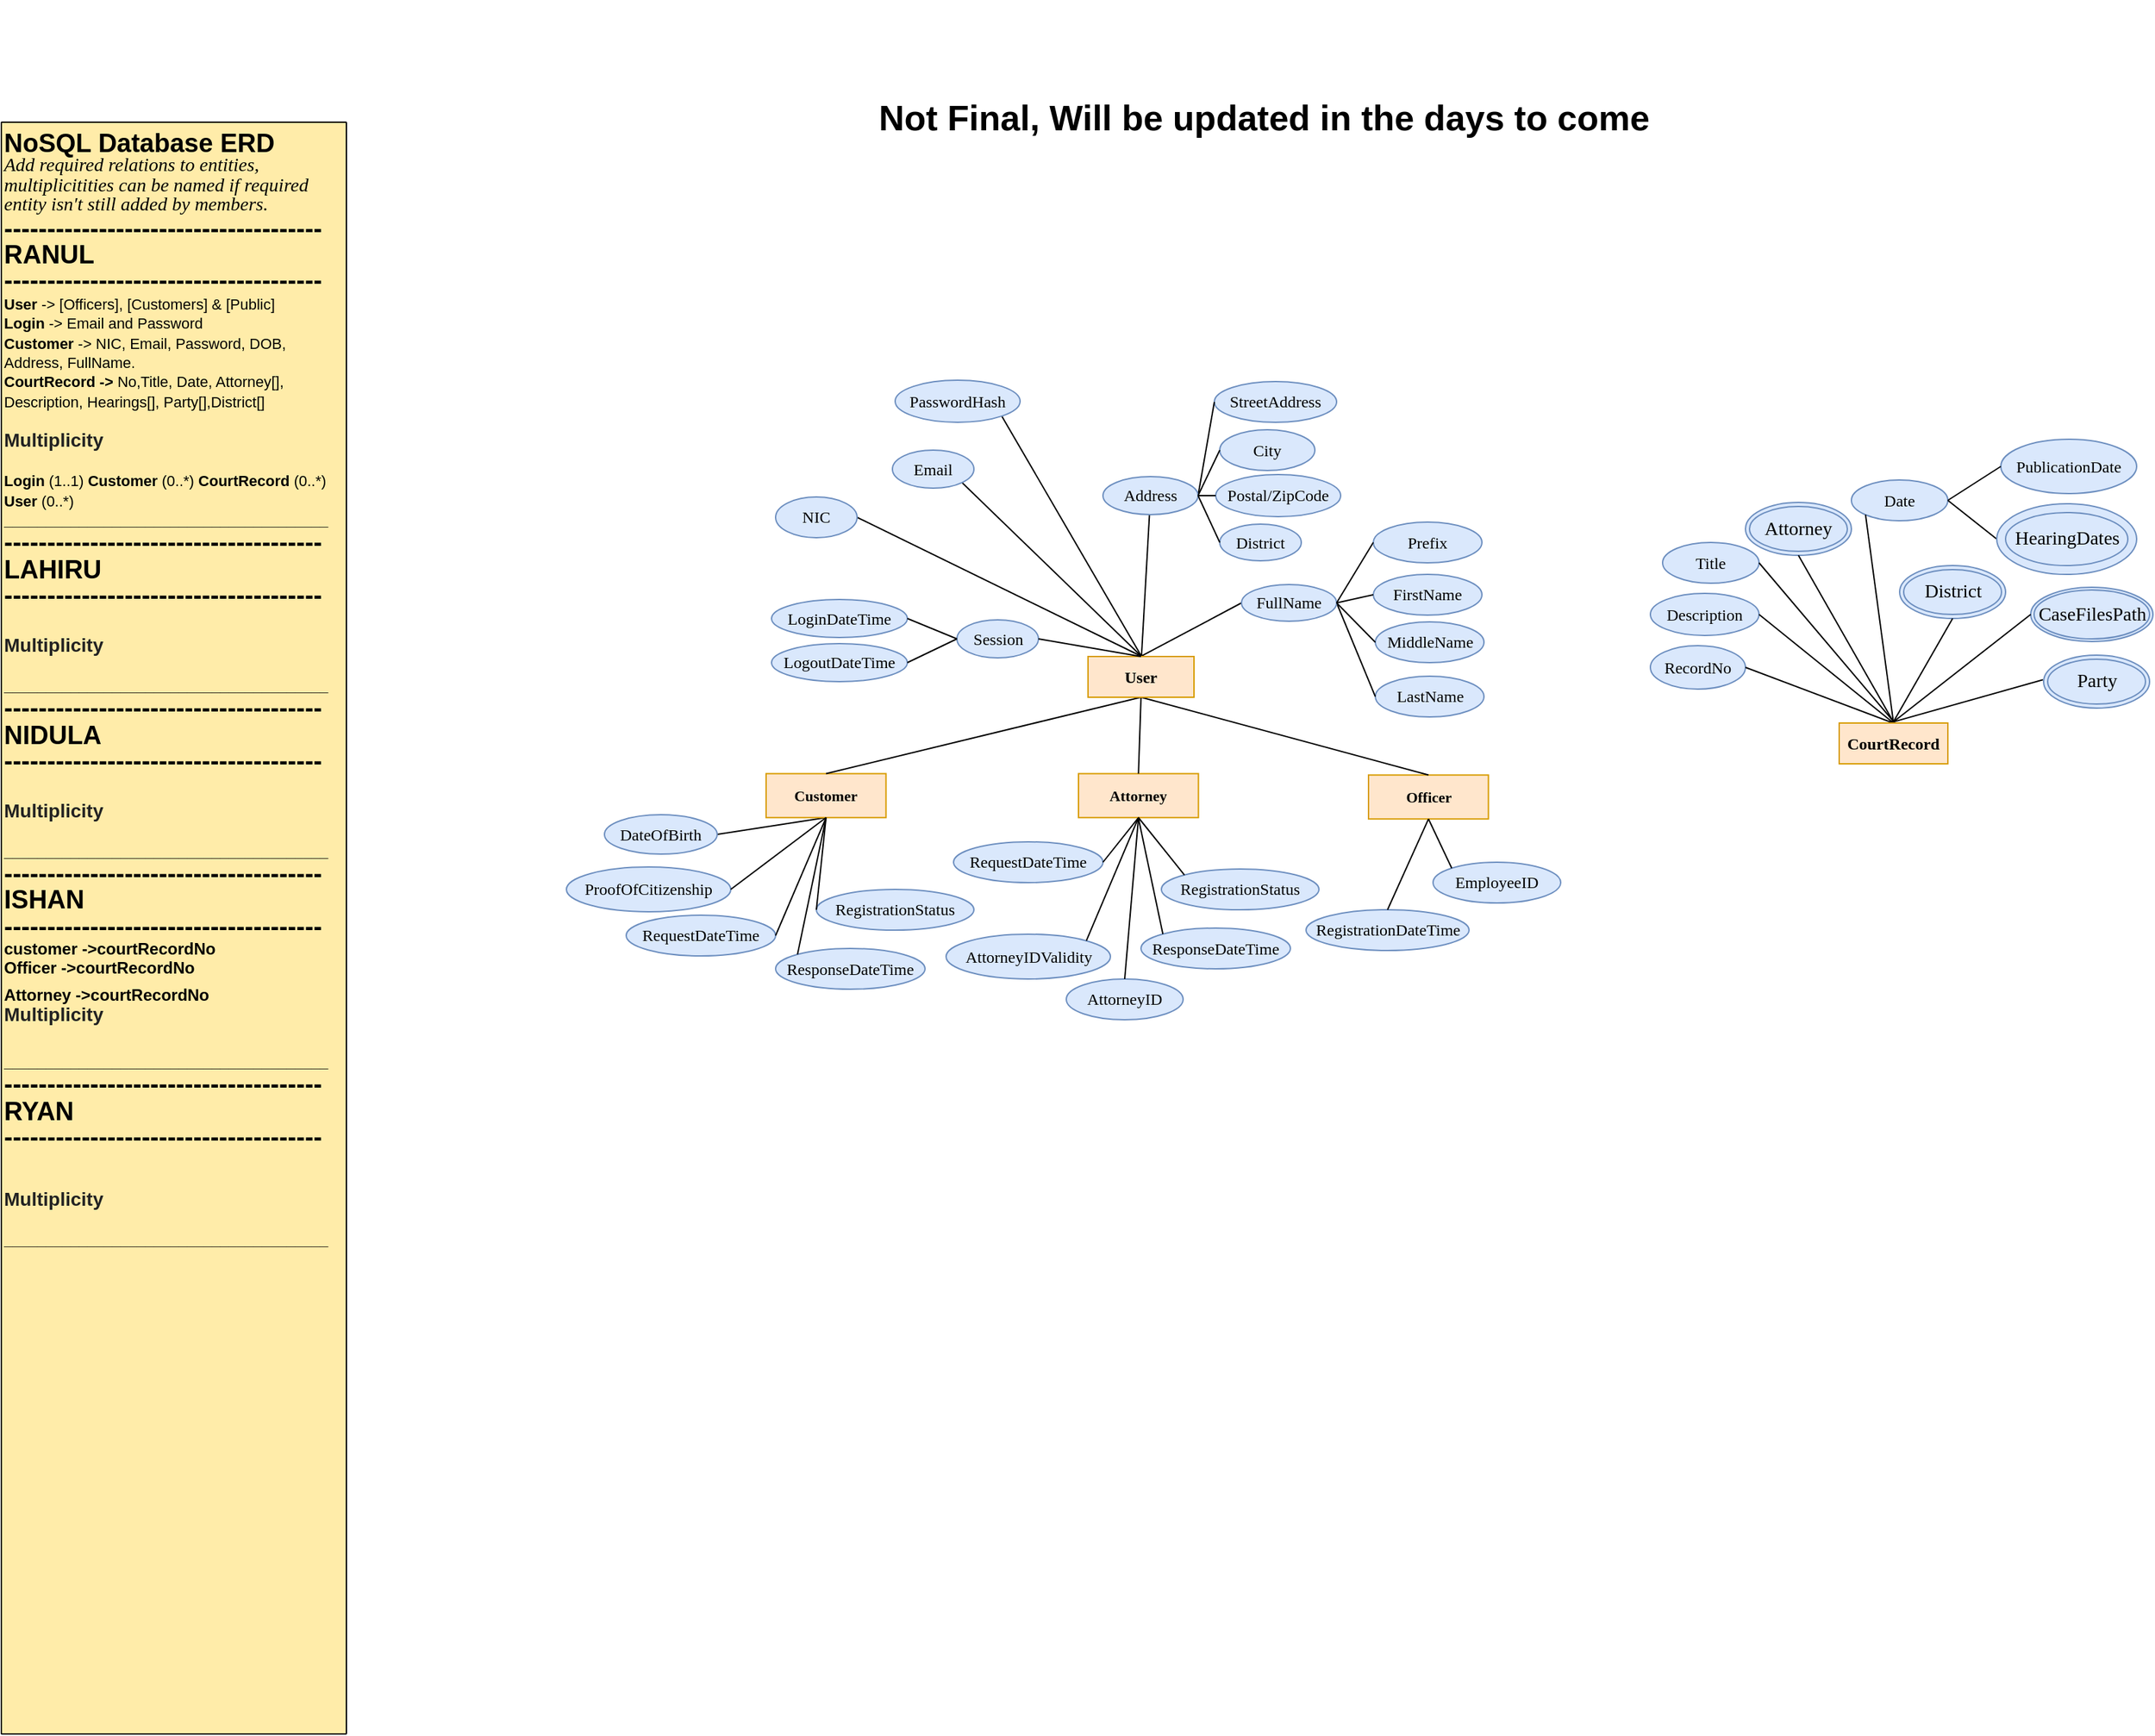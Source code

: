 <mxfile version="12.2.2" type="device" pages="4"><diagram id="HJHEg8oLquDcqsiDuuEz" name="EERD"><mxGraphModel dx="1915" dy="1964" grid="1" gridSize="10" guides="1" tooltips="1" connect="1" arrows="1" fold="1" page="1" pageScale="1" pageWidth="827" pageHeight="1169" math="0" shadow="0"><root><mxCell id="0"/><mxCell id="1" parent="0"/><mxCell id="DpTTMHJqjYuLBx5g3oiC-1" style="vsdxID=1;fillColor=none;gradientColor=none;strokeColor=none;strokeWidth=0;spacingTop=-3;spacingBottom=-3;spacingLeft=-3;spacingRight=-3;labelBackgroundColor=none;rounded=0;html=1;whiteSpace=wrap;fontFamily=Times New Roman;" parent="1" vertex="1"><mxGeometry x="290.5" y="-90" width="152" height="38" as="geometry"/></mxCell><mxCell id="DpTTMHJqjYuLBx5g3oiC-2" style="vsdxID=2;fillColor=#ffffff;gradientColor=none;shape=stencil(nZBLDoAgDAVP0z3SIyjeg0SURgWD+Lu9EGL8xBW7N828Ji1gOWs5KeBs9s72aqPGa8AKOCejlSMfEqAALFvrVOfsYprEk4xmTKNd44Y99VhscHY8qU7iQOYhFixbvfhXzlZfYgj3hQG+54dReh2KEw==);strokeColor=#000000;strokeWidth=0;spacingTop=-3;spacingBottom=-3;spacingLeft=-3;spacingRight=-3;labelBackgroundColor=none;rounded=0;html=1;whiteSpace=wrap;fontFamily=Times New Roman;" parent="DpTTMHJqjYuLBx5g3oiC-1" vertex="1"><mxGeometry width="152" height="38" as="geometry"/></mxCell><mxCell id="DpTTMHJqjYuLBx5g3oiC-6" style="vsdxID=5;fillColor=#ffe6cc;strokeColor=#d79b00;spacingTop=-3;spacingBottom=-3;spacingLeft=-3;spacingRight=-3;labelBackgroundColor=none;rounded=0;html=1;whiteSpace=wrap;fontFamily=Times New Roman;" parent="1" vertex="1"><mxGeometry x="752.5" y="481" width="88" height="32" as="geometry"/></mxCell><mxCell id="DpTTMHJqjYuLBx5g3oiC-7" style="vsdxID=6;fillColor=#ffe6cc;shape=stencil(pZFNDsIgEIVPw7YZmJgeoNYLeAIiKBMRGoq/p5cyLtDEVXcz730vTB4Ch9npyQoFc07xbO9kshO4FUpRcDZRLpPAUeBwjMmeUrwGw/ukC6mgKtZwRi60Ap0Oe3pZ1qBD2W/Y4OQl3pYXHx+frWe77Rj0FBpQAnQgV9BV6v9HYAX9dUkZajvcG3nP5bb+b5tF4p/A8Q0=);strokeColor=#d79b00;spacingTop=-3;spacingBottom=-3;spacingLeft=-3;spacingRight=-3;labelBackgroundColor=none;rounded=1;html=1;whiteSpace=wrap;fontFamily=Times New Roman;" parent="DpTTMHJqjYuLBx5g3oiC-6" vertex="1"><mxGeometry width="88" height="32" as="geometry"/></mxCell><mxCell id="DpTTMHJqjYuLBx5g3oiC-8" value="&lt;p style=&quot;margin-left: 0 ; margin-right: 0 ; margin-top: 0px ; margin-bottom: 0px ; text-indent: 0 ; direction: ltr&quot;&gt;&lt;font style=&quot;font-size: 11px ; color: rgb(0 , 0 , 0) ; direction: ltr ; letter-spacing: 0px ; line-height: 100% ; opacity: 1&quot;&gt;Officer&lt;/font&gt;&lt;/p&gt;" style="text;vsdxID=5;fillColor=#ffe6cc;strokeColor=#d79b00;spacingTop=-3;spacingBottom=-3;spacingLeft=-3;spacingRight=-3;labelBackgroundColor=none;rounded=0;html=1;whiteSpace=wrap;verticalAlign=middle;align=center;;html=1;fontFamily=Times New Roman;fontStyle=1" parent="DpTTMHJqjYuLBx5g3oiC-6" vertex="1"><mxGeometry y="-0.24" width="88.27" height="32.39" as="geometry"/></mxCell><mxCell id="DpTTMHJqjYuLBx5g3oiC-9" style="vsdxID=7;fillColor=#ffe6cc;strokeColor=#d79b00;spacingTop=-3;spacingBottom=-3;spacingLeft=-3;spacingRight=-3;labelBackgroundColor=none;rounded=0;html=1;whiteSpace=wrap;fontFamily=Times New Roman;" parent="1" vertex="1"><mxGeometry x="539" y="480" width="88" height="32" as="geometry"/></mxCell><mxCell id="DpTTMHJqjYuLBx5g3oiC-10" style="vsdxID=8;fillColor=#ffe6cc;shape=stencil(pZFNDsIgEIVPw7YZmJgeoNYLeAIiKBMRGoq/p5cyLtDEVXcz730vTB4Ch9npyQoFc07xbO9kshO4FUpRcDZRLpPAUeBwjMmeUrwGw/ukC6mgKtZwRi60Ap0Oe3pZ1qBD2W/Y4OQl3pYXHx+frWe77Rj0FBpQAnQgV9BV6v9HYAX9dUkZajvcG3nP5bb+b5tF4p/A8Q0=);strokeColor=#d79b00;spacingTop=-3;spacingBottom=-3;spacingLeft=-3;spacingRight=-3;labelBackgroundColor=none;rounded=1;html=1;whiteSpace=wrap;fontFamily=Times New Roman;" parent="DpTTMHJqjYuLBx5g3oiC-9" vertex="1"><mxGeometry width="88" height="32" as="geometry"/></mxCell><mxCell id="DpTTMHJqjYuLBx5g3oiC-11" value="&lt;p style=&quot;margin-left: 0 ; margin-right: 0 ; margin-top: 0px ; margin-bottom: 0px ; text-indent: 0 ; direction: ltr&quot;&gt;&lt;span style=&quot;font-size: 11px&quot;&gt;Attorney&lt;/span&gt;&lt;/p&gt;" style="text;vsdxID=7;fillColor=#ffe6cc;strokeColor=#d79b00;spacingTop=-3;spacingBottom=-3;spacingLeft=-3;spacingRight=-3;labelBackgroundColor=none;rounded=0;html=1;whiteSpace=wrap;verticalAlign=middle;align=center;;html=1;fontFamily=Times New Roman;fontStyle=1" parent="DpTTMHJqjYuLBx5g3oiC-9" vertex="1"><mxGeometry y="-0.24" width="88.27" height="32.39" as="geometry"/></mxCell><mxCell id="DpTTMHJqjYuLBx5g3oiC-21" style="vsdxID=20;fillColor=none;gradientColor=none;strokeColor=none;spacingTop=-3;spacingBottom=-3;spacingLeft=-3;spacingRight=-3;labelBackgroundColor=none;rounded=0;html=1;whiteSpace=wrap;" parent="1" vertex="1"><mxGeometry x="-254" width="254" height="1187" as="geometry"/></mxCell><mxCell id="DpTTMHJqjYuLBx5g3oiC-22" style="vsdxID=21;fillColor=#ffeca9;gradientColor=none;shape=stencil(nZBLDsIwDERP4y1KYiEOUMoFOEFEDbEISZWG8jk9aQ1SQKy688y8kaUBbAZnewKjhpzimW7cZQe4BWM4OEqcywXYAjbHmOiU4jV0ontbSKNmhzrp6Ik2yqbDnp8knlqh3qwlkOYljtPH+zuX6FGrnYCeQwVqtRj96L/wYvQLLMe8iGzF3sugdf67YLFkfWxf);strokeColor=#000000;spacingTop=-3;spacingBottom=-3;spacingLeft=-3;spacingRight=-3;labelBackgroundColor=none;rounded=1;html=1;whiteSpace=wrap;" parent="DpTTMHJqjYuLBx5g3oiC-21" vertex="1"><mxGeometry width="254" height="1187" as="geometry"/></mxCell><mxCell id="DpTTMHJqjYuLBx5g3oiC-23" value="&lt;p style=&quot;align:left;margin-left:0;margin-right:0;margin-top:0px;margin-bottom:0px;text-indent:0;valign:top;direction:ltr;&quot;&gt;&lt;font style=&quot;font-size:19px;font-family:Arial;color:#000000;direction:ltr;letter-spacing:0px;line-height:100%;opacity:1&quot;&gt;&lt;b&gt;NoSQL Database ERD&lt;br/&gt;&lt;/b&gt;&lt;/font&gt;&lt;font style=&quot;font-size:14px;font-family:Calibri;color:#000000;direction:ltr;letter-spacing:0px;line-height:100%;opacity:1&quot;&gt;&lt;i&gt;Add required relations to entities, multiplicitities can be named if required entity isn&amp;prime;t still added by members.&lt;/i&gt;&lt;/font&gt;&lt;font style=&quot;font-size:14px;font-family:Calibri;color:#000000;direction:ltr;letter-spacing:0px;line-height:100%;opacity:1&quot;&gt;&lt;b&gt;&lt;br/&gt;&lt;/b&gt;&lt;/font&gt;&lt;/p&gt;&lt;p style=&quot;align:left;margin-left:0;margin-right:0;margin-top:0px;margin-bottom:0px;text-indent:0;valign:top;direction:ltr;&quot;&gt;&lt;font style=&quot;font-size:19px;font-family:Arial;color:#000000;direction:ltr;letter-spacing:0px;line-height:100%;opacity:1&quot;&gt;&lt;b&gt;-------------------------------------&lt;br/&gt;&#9;&#9;&#9;&#9;RANUL&lt;br/&gt;-------------------------------------&lt;br/&gt;&lt;/b&gt;&lt;/font&gt;&lt;font style=&quot;font-size:11px;font-family:Arial;color:#000000;direction:ltr;letter-spacing:0px;line-height:100%;opacity:1&quot;&gt;&lt;b&gt;User&lt;/b&gt;&lt;/font&gt;&lt;font style=&quot;font-size:11px;font-family:Arial;color:#000000;direction:ltr;letter-spacing:0px;line-height:100%;opacity:1&quot;&gt; -&amp;gt; [Officers], [Customers] &amp;amp; [Public]&lt;br/&gt;&lt;/font&gt;&lt;font style=&quot;font-size:11px;font-family:Arial;color:#000000;direction:ltr;letter-spacing:0px;line-height:100%;opacity:1&quot;&gt;&lt;b&gt;Login&lt;/b&gt;&lt;/font&gt;&lt;font style=&quot;font-size:11px;font-family:Arial;color:#000000;direction:ltr;letter-spacing:0px;line-height:100%;opacity:1&quot;&gt; -&amp;gt; Email and Password&lt;br/&gt;&lt;/font&gt;&lt;font style=&quot;font-size:11px;font-family:Arial;color:#000000;direction:ltr;letter-spacing:0px;line-height:100%;opacity:1&quot;&gt;&lt;b&gt;Customer&lt;/b&gt;&lt;/font&gt;&lt;font style=&quot;font-size:11px;font-family:Arial;color:#000000;direction:ltr;letter-spacing:0px;line-height:100%;opacity:1&quot;&gt; -&amp;gt;  NIC, Email, Password, DOB, Address, FullName.&lt;br/&gt;&lt;/font&gt;&lt;font style=&quot;font-size:11px;font-family:Arial;color:#000000;direction:ltr;letter-spacing:0px;line-height:100%;opacity:1&quot;&gt;&lt;b&gt;CourtRecord -&amp;gt; &lt;/b&gt;&lt;/font&gt;&lt;font style=&quot;font-size:11px;font-family:Arial;color:#000000;direction:ltr;letter-spacing:0px;line-height:100%;opacity:1&quot;&gt;No,Title, Date, Attorney[], Description, Hearings[], Party[],District[]&lt;br/&gt;&lt;br/&gt;&lt;/font&gt;&lt;font style=&quot;font-size:14px;font-family:Arial;color:#222222;direction:ltr;letter-spacing:0px;line-height:100%;opacity:1&quot;&gt;&lt;b&gt;Multiplicity&lt;/b&gt;&lt;/font&gt;&lt;font style=&quot;font-size:11px;font-family:Arial;color:#000000;direction:ltr;letter-spacing:0px;line-height:100%;opacity:1&quot;&gt;&lt;br/&gt;&lt;br/&gt;&lt;/font&gt;&lt;font style=&quot;font-size:11px;font-family:Arial;color:#000000;direction:ltr;letter-spacing:0px;line-height:100%;opacity:1&quot;&gt;&lt;b&gt;Login&lt;/b&gt;&lt;/font&gt;&lt;font style=&quot;font-size:11px;font-family:Arial;color:#000000;direction:ltr;letter-spacing:0px;line-height:100%;opacity:1&quot;&gt; (1..1) &lt;/font&gt;&lt;font style=&quot;font-size:11px;font-family:Arial;color:#000000;direction:ltr;letter-spacing:0px;line-height:100%;opacity:1&quot;&gt;&lt;b&gt;Customer&lt;/b&gt;&lt;/font&gt;&lt;font style=&quot;font-size:11px;font-family:Arial;color:#000000;direction:ltr;letter-spacing:0px;line-height:100%;opacity:1&quot;&gt; (0..*) &lt;/font&gt;&lt;font style=&quot;font-size:11px;font-family:Arial;color:#000000;direction:ltr;letter-spacing:0px;line-height:100%;opacity:1&quot;&gt;&lt;b&gt;CourtRecord&lt;/b&gt;&lt;/font&gt;&lt;font style=&quot;font-size:11px;font-family:Arial;color:#000000;direction:ltr;letter-spacing:0px;line-height:100%;opacity:1&quot;&gt; (0..*)&lt;br/&gt;&lt;/font&gt;&lt;font style=&quot;font-size:11px;font-family:Arial;color:#000000;direction:ltr;letter-spacing:0px;line-height:100%;opacity:1&quot;&gt;&lt;b&gt;User&lt;/b&gt;&lt;/font&gt;&lt;font style=&quot;font-size:11px;font-family:Arial;color:#000000;direction:ltr;letter-spacing:0px;line-height:100%;opacity:1&quot;&gt; (0..*)&lt;/font&gt;&lt;font style=&quot;font-size:11px;font-family:Arial;color:#000000;direction:ltr;letter-spacing:0px;line-height:100%;opacity:1&quot;&gt;&lt;b&gt;&lt;br/&gt;_______________________________________&lt;br/&gt;&lt;/b&gt;&lt;/font&gt;&lt;font style=&quot;font-size:19px;font-family:Arial;color:#000000;direction:ltr;letter-spacing:0px;line-height:100%;opacity:1&quot;&gt;&lt;b&gt;-------------------------------------&lt;br/&gt;&#9;&#9;&#9;&#9;LAHIRU&lt;br/&gt;-------------------------------------&lt;br/&gt;&lt;br/&gt;&lt;/b&gt;&lt;/font&gt;&lt;font style=&quot;font-size:14px;font-family:Arial;color:#222222;direction:ltr;letter-spacing:0px;line-height:100%;opacity:1&quot;&gt;&lt;b&gt;Multiplicity&lt;/b&gt;&lt;/font&gt;&lt;font style=&quot;font-size:11px;font-family:Arial;color:#000000;direction:ltr;letter-spacing:0px;line-height:100%;opacity:1&quot;&gt;&lt;br/&gt;&lt;/font&gt;&lt;font style=&quot;font-size:11px;font-family:Arial;color:#000000;direction:ltr;letter-spacing:0px;line-height:100%;opacity:1&quot;&gt;&lt;b&gt;&lt;br/&gt;_______________________________________&lt;br/&gt;&lt;/b&gt;&lt;/font&gt;&lt;font style=&quot;font-size:19px;font-family:Arial;color:#000000;direction:ltr;letter-spacing:0px;line-height:100%;opacity:1&quot;&gt;&lt;b&gt;-------------------------------------&lt;br/&gt;&#9;&#9;&#9;&#9;NIDULA&lt;br/&gt;-------------------------------------&lt;br/&gt;&lt;br/&gt;&lt;/b&gt;&lt;/font&gt;&lt;font style=&quot;font-size:14px;font-family:Arial;color:#222222;direction:ltr;letter-spacing:0px;line-height:100%;opacity:1&quot;&gt;&lt;b&gt;Multiplicity&lt;/b&gt;&lt;/font&gt;&lt;font style=&quot;font-size:11px;font-family:Arial;color:#000000;direction:ltr;letter-spacing:0px;line-height:100%;opacity:1&quot;&gt;&lt;br/&gt;&lt;/font&gt;&lt;font style=&quot;font-size:11px;font-family:Arial;color:#000000;direction:ltr;letter-spacing:0px;line-height:100%;opacity:1&quot;&gt;&lt;b&gt;&lt;br/&gt;_______________________________________&lt;br/&gt;&lt;/b&gt;&lt;/font&gt;&lt;font style=&quot;font-size:19px;font-family:Arial;color:#000000;direction:ltr;letter-spacing:0px;line-height:100%;opacity:1&quot;&gt;&lt;b&gt;-------------------------------------&lt;br/&gt;&#9;&#9;&#9;&#9;ISHAN&lt;br/&gt;-------------------------------------&lt;br/&gt;&lt;/b&gt;&lt;/font&gt;&lt;font style=&quot;font-size:12px;font-family:Arial;color:#000000;direction:ltr;letter-spacing:0px;line-height:100%;opacity:1&quot;&gt;&lt;b&gt;customer -&amp;gt;courtRecordNo&lt;br/&gt;&lt;/b&gt;&lt;/font&gt;&lt;/p&gt;&lt;p style=&quot;align:left;margin-left:0;margin-right:0;margin-top:0px;margin-bottom:0px;text-indent:0;valign:top;direction:ltr;&quot;&gt;&lt;font style=&quot;font-size:12px;font-family:Arial;color:#000000;direction:ltr;letter-spacing:0px;line-height:100%;opacity:1&quot;&gt;&lt;b&gt;Officer -&amp;gt;courtRecordNo&lt;br/&gt;&lt;/b&gt;&lt;/font&gt;&lt;/p&gt;&lt;p style=&quot;align:left;margin-left:0;margin-right:0;margin-top:0px;margin-bottom:0px;text-indent:0;valign:top;direction:ltr;&quot;&gt;&lt;font style=&quot;font-size:12px;font-family:Arial;color:#000000;direction:ltr;letter-spacing:0px;line-height:100%;opacity:1&quot;&gt;&lt;b&gt;Attorney -&amp;gt;courtRecordNo&lt;/b&gt;&lt;/font&gt;&lt;font style=&quot;font-size:19px;font-family:Arial;color:#000000;direction:ltr;letter-spacing:0px;line-height:100%;opacity:1&quot;&gt;&lt;b&gt;&lt;br/&gt;&lt;/b&gt;&lt;/font&gt;&lt;font style=&quot;font-size:14px;font-family:Arial;color:#222222;direction:ltr;letter-spacing:0px;line-height:100%;opacity:1&quot;&gt;&lt;b&gt;Multiplicity&lt;/b&gt;&lt;/font&gt;&lt;font style=&quot;font-size:11px;font-family:Arial;color:#000000;direction:ltr;letter-spacing:0px;line-height:100%;opacity:1&quot;&gt;&lt;br/&gt;&lt;/font&gt;&lt;font style=&quot;font-size:11px;font-family:Arial;color:#000000;direction:ltr;letter-spacing:0px;line-height:100%;opacity:1&quot;&gt;&lt;b&gt;&lt;br/&gt;_______________________________________&lt;/b&gt;&lt;/font&gt;&lt;font style=&quot;font-size:19px;font-family:Arial;color:#000000;direction:ltr;letter-spacing:0px;line-height:100%;opacity:1&quot;&gt;&lt;br/&gt;&lt;/font&gt;&lt;font style=&quot;font-size:19px;font-family:Arial;color:#000000;direction:ltr;letter-spacing:0px;line-height:100%;opacity:1&quot;&gt;&lt;b&gt;-------------------------------------&lt;br/&gt;&#9;&#9;&#9;&#9;RYAN&lt;br/&gt;-------------------------------------&lt;br/&gt;&lt;/b&gt;&lt;/font&gt;&lt;font style=&quot;font-size:11px;font-family:Arial;color:#000000;direction:ltr;letter-spacing:0px;line-height:100%;opacity:1&quot;&gt;&lt;b&gt;&lt;br/&gt;&lt;br/&gt;&lt;/b&gt;&lt;/font&gt;&lt;font style=&quot;font-size:14px;font-family:Arial;color:#222222;direction:ltr;letter-spacing:0px;line-height:100%;opacity:1&quot;&gt;&lt;b&gt;Multiplicity&lt;/b&gt;&lt;/font&gt;&lt;font style=&quot;font-size:11px;font-family:Arial;color:#000000;direction:ltr;letter-spacing:0px;line-height:100%;opacity:1&quot;&gt;&lt;br/&gt;&lt;br/&gt;&lt;/font&gt;&lt;font style=&quot;font-size:11px;font-family:Arial;color:#000000;direction:ltr;letter-spacing:0px;line-height:100%;opacity:1&quot;&gt;&lt;b&gt;_______________________________________&lt;/b&gt;&lt;/font&gt;&lt;/p&gt;" style="text;vsdxID=20;fillColor=none;gradientColor=none;strokeColor=none;spacingTop=-3;spacingBottom=-3;spacingLeft=-3;spacingRight=-3;labelBackgroundColor=none;rounded=0;html=1;whiteSpace=wrap;verticalAlign=top;align=left;;html=1;" parent="DpTTMHJqjYuLBx5g3oiC-21" vertex="1"><mxGeometry x="3.17" y="2.47" width="247.65" height="1181.74" as="geometry"/></mxCell><mxCell id="DpTTMHJqjYuLBx5g3oiC-93" style="vsdxID=37;edgeStyle=none;startArrow=none;endArrow=none;startSize=5;endSize=5;strokeColor=#000000;spacingTop=-3;spacingBottom=-3;spacingLeft=-3;spacingRight=-3;verticalAlign=middle;html=1;labelBackgroundColor=none;rounded=0;entryX=0.5;entryY=0;entryDx=0;entryDy=0;fontFamily=Times New Roman;" parent="1" source="NX7lk8FzmFfuUPCSOJKi-5" edge="1"><mxGeometry relative="1" as="geometry"><mxPoint x="-52" y="13" as="offset"/><Array as="points"/><mxPoint x="656.956" y="313.681" as="sourcePoint"/><mxPoint x="585.358" y="393.38" as="targetPoint"/></mxGeometry></mxCell><mxCell id="DpTTMHJqjYuLBx5g3oiC-94" style="vsdxID=36;edgeStyle=none;startArrow=none;endArrow=none;startSize=5;endSize=5;strokeColor=#000000;spacingTop=-3;spacingBottom=-3;spacingLeft=-3;spacingRight=-3;verticalAlign=middle;html=1;labelBackgroundColor=none;rounded=0;exitX=0;exitY=0.5;exitDx=0;exitDy=0;entryX=0.492;entryY=0.004;entryDx=0;entryDy=0;entryPerimeter=0;fontFamily=Times New Roman;" parent="1" source="NX7lk8FzmFfuUPCSOJKi-16" edge="1"><mxGeometry relative="1" as="geometry"><mxPoint x="-91" y="1" as="offset"/><Array as="points"/><mxPoint x="677" y="360.461" as="sourcePoint"/><mxPoint x="584.792" y="393.494" as="targetPoint"/></mxGeometry></mxCell><mxCell id="DpTTMHJqjYuLBx5g3oiC-95" style="vsdxID=31;edgeStyle=none;startArrow=none;endArrow=none;startSize=5;endSize=5;strokeColor=#000000;spacingTop=-3;spacingBottom=-3;spacingLeft=-3;spacingRight=-3;verticalAlign=middle;html=1;labelBackgroundColor=none;rounded=0;exitX=1;exitY=0.5;exitDx=0;exitDy=0;entryX=0.5;entryY=0;entryDx=0;entryDy=0;fontFamily=Times New Roman;" parent="1" source="4tBdYEmLNACcBBBZutcc-5" edge="1"><mxGeometry relative="1" as="geometry"><mxPoint x="-17" y="14" as="offset"/><Array as="points"/><mxPoint x="449.944" y="320.343" as="sourcePoint"/><mxPoint x="585.358" y="393.38" as="targetPoint"/></mxGeometry></mxCell><mxCell id="DpTTMHJqjYuLBx5g3oiC-96" style="vsdxID=30;edgeStyle=none;startArrow=none;endArrow=none;startSize=5;endSize=5;strokeColor=#000000;spacingTop=-3;spacingBottom=-3;spacingLeft=-3;spacingRight=-3;verticalAlign=middle;html=1;labelBackgroundColor=none;rounded=0;entryX=0.5;entryY=0;entryDx=0;entryDy=0;exitX=1;exitY=1;exitDx=0;exitDy=0;fontFamily=Times New Roman;" parent="1" source="4tBdYEmLNACcBBBZutcc-6" edge="1"><mxGeometry relative="1" as="geometry"><mxPoint x="-32" y="7" as="offset"/><Array as="points"/><mxPoint x="440.48" y="298.676" as="sourcePoint"/><mxPoint x="585.358" y="393.38" as="targetPoint"/></mxGeometry></mxCell><mxCell id="DpTTMHJqjYuLBx5g3oiC-97" style="vsdxID=25;edgeStyle=none;startArrow=none;endArrow=none;startSize=5;endSize=5;strokeColor=#000000;spacingTop=-3;spacingBottom=-3;spacingLeft=-3;spacingRight=-3;verticalAlign=middle;html=1;labelBackgroundColor=none;rounded=0;exitX=1;exitY=1;exitDx=0;exitDy=0;entryX=0.5;entryY=0;entryDx=0;entryDy=0;fontFamily=Times New Roman;" parent="1" source="4tBdYEmLNACcBBBZutcc-10" edge="1"><mxGeometry relative="1" as="geometry"><mxPoint x="2" as="offset"/><Array as="points"/><mxPoint x="516.308" y="283.5" as="sourcePoint"/><mxPoint x="585.358" y="393.38" as="targetPoint"/></mxGeometry></mxCell><mxCell id="DpTTMHJqjYuLBx5g3oiC-98" style="vsdxID=24;edgeStyle=none;startArrow=none;endArrow=none;startSize=5;endSize=5;strokeColor=#000000;spacingTop=-3;spacingBottom=-3;spacingLeft=-3;spacingRight=-3;verticalAlign=middle;html=1;labelBackgroundColor=none;rounded=0;exitX=1;exitY=0.5;exitDx=0;exitDy=0;entryX=0.5;entryY=1;entryDx=0;entryDy=0;fontFamily=Times New Roman;" parent="1" source="4tBdYEmLNACcBBBZutcc-9" target="NuYS02qho3Ymvl5zaliw-3" edge="1"><mxGeometry relative="1" as="geometry"><mxPoint x="-3" as="offset"/><Array as="points"/><mxPoint x="540.688" y="253.676" as="sourcePoint"/><mxPoint x="585.358" y="393.38" as="targetPoint"/></mxGeometry></mxCell><mxCell id="NX7lk8FzmFfuUPCSOJKi-3" value="StreetAddress" style="ellipse;whiteSpace=wrap;html=1;fontFamily=Times New Roman;fillColor=#dae8fc;strokeColor=#6c8ebf;" parent="1" vertex="1"><mxGeometry x="639" y="191" width="90" height="30" as="geometry"/></mxCell><mxCell id="NX7lk8FzmFfuUPCSOJKi-4" value="" style="endArrow=none;html=1;entryX=0;entryY=0.5;entryDx=0;entryDy=0;exitX=1;exitY=0.5;exitDx=0;exitDy=0;fontFamily=Times New Roman;fillColor=#dae8fc;strokeColor=#000000;" parent="1" source="NX7lk8FzmFfuUPCSOJKi-5" target="NX7lk8FzmFfuUPCSOJKi-3" edge="1"><mxGeometry width="50" height="50" relative="1" as="geometry"><mxPoint x="675.912" y="307.337" as="sourcePoint"/><mxPoint x="788" y="322" as="targetPoint"/></mxGeometry></mxCell><mxCell id="NX7lk8FzmFfuUPCSOJKi-5" value="Address" style="ellipse;whiteSpace=wrap;html=1;fontFamily=Times New Roman;fillColor=#dae8fc;strokeColor=#6c8ebf;" parent="1" vertex="1"><mxGeometry x="557" y="261" width="70" height="28" as="geometry"/></mxCell><mxCell id="NX7lk8FzmFfuUPCSOJKi-6" value="City" style="ellipse;whiteSpace=wrap;html=1;fontFamily=Times New Roman;fillColor=#dae8fc;strokeColor=#6c8ebf;" parent="1" vertex="1"><mxGeometry x="643" y="226.5" width="70" height="30" as="geometry"/></mxCell><mxCell id="NX7lk8FzmFfuUPCSOJKi-7" value="Postal/ZipCode" style="ellipse;whiteSpace=wrap;html=1;fontFamily=Times New Roman;fillColor=#dae8fc;strokeColor=#6c8ebf;" parent="1" vertex="1"><mxGeometry x="640" y="259.5" width="92" height="31" as="geometry"/></mxCell><mxCell id="NX7lk8FzmFfuUPCSOJKi-8" value="" style="endArrow=none;html=1;entryX=1;entryY=0.5;entryDx=0;entryDy=0;exitX=0;exitY=0.5;exitDx=0;exitDy=0;fontFamily=Times New Roman;fillColor=#dae8fc;strokeColor=#000000;" parent="1" source="NX7lk8FzmFfuUPCSOJKi-6" target="NX7lk8FzmFfuUPCSOJKi-5" edge="1"><mxGeometry width="50" height="50" relative="1" as="geometry"><mxPoint x="658" y="382" as="sourcePoint"/><mxPoint x="708" y="332" as="targetPoint"/></mxGeometry></mxCell><mxCell id="NX7lk8FzmFfuUPCSOJKi-9" value="" style="endArrow=none;html=1;entryX=1;entryY=0.5;entryDx=0;entryDy=0;exitX=0;exitY=0.5;exitDx=0;exitDy=0;fontFamily=Times New Roman;fillColor=#dae8fc;strokeColor=#000000;" parent="1" source="NX7lk8FzmFfuUPCSOJKi-7" target="NX7lk8FzmFfuUPCSOJKi-5" edge="1"><mxGeometry width="50" height="50" relative="1" as="geometry"><mxPoint x="648" y="392" as="sourcePoint"/><mxPoint x="698" y="342" as="targetPoint"/></mxGeometry></mxCell><mxCell id="NX7lk8FzmFfuUPCSOJKi-10" value="FirstName" style="ellipse;whiteSpace=wrap;html=1;fontFamily=Times New Roman;fillColor=#dae8fc;strokeColor=#6c8ebf;" parent="1" vertex="1"><mxGeometry x="756" y="333" width="80" height="30" as="geometry"/></mxCell><mxCell id="NX7lk8FzmFfuUPCSOJKi-11" value="MiddleName" style="ellipse;whiteSpace=wrap;html=1;fontFamily=Times New Roman;fillColor=#dae8fc;strokeColor=#6c8ebf;" parent="1" vertex="1"><mxGeometry x="757.5" y="368" width="80" height="30" as="geometry"/></mxCell><mxCell id="NX7lk8FzmFfuUPCSOJKi-14" value="LastName" style="ellipse;whiteSpace=wrap;html=1;fontFamily=Times New Roman;fillColor=#dae8fc;strokeColor=#6c8ebf;" parent="1" vertex="1"><mxGeometry x="757.5" y="408" width="80" height="30" as="geometry"/></mxCell><mxCell id="NX7lk8FzmFfuUPCSOJKi-15" value="" style="endArrow=none;html=1;entryX=1;entryY=0.5;entryDx=0;entryDy=0;exitX=0;exitY=0.5;exitDx=0;exitDy=0;fontFamily=Times New Roman;fillColor=#dae8fc;strokeColor=#000000;" parent="1" source="NX7lk8FzmFfuUPCSOJKi-14" target="NX7lk8FzmFfuUPCSOJKi-16" edge="1"><mxGeometry width="50" height="50" relative="1" as="geometry"><mxPoint x="728.5" y="435.5" as="sourcePoint"/><mxPoint x="742.908" y="365.514" as="targetPoint"/></mxGeometry></mxCell><mxCell id="NX7lk8FzmFfuUPCSOJKi-16" value="FullName" style="ellipse;whiteSpace=wrap;html=1;fontFamily=Times New Roman;fillColor=#dae8fc;strokeColor=#6c8ebf;" parent="1" vertex="1"><mxGeometry x="659" y="340.5" width="70" height="27" as="geometry"/></mxCell><mxCell id="NX7lk8FzmFfuUPCSOJKi-17" value="" style="endArrow=none;html=1;entryX=1;entryY=0.5;entryDx=0;entryDy=0;exitX=0;exitY=0.5;exitDx=0;exitDy=0;fontFamily=Times New Roman;fillColor=#dae8fc;strokeColor=#000000;" parent="1" source="NX7lk8FzmFfuUPCSOJKi-11" target="NX7lk8FzmFfuUPCSOJKi-16" edge="1"><mxGeometry width="50" height="50" relative="1" as="geometry"><mxPoint x="698.5" y="445.5" as="sourcePoint"/><mxPoint x="748.5" y="395.5" as="targetPoint"/></mxGeometry></mxCell><mxCell id="NX7lk8FzmFfuUPCSOJKi-18" value="" style="endArrow=none;html=1;entryX=1;entryY=0.5;entryDx=0;entryDy=0;exitX=0;exitY=0.5;exitDx=0;exitDy=0;fontFamily=Times New Roman;fillColor=#dae8fc;strokeColor=#000000;" parent="1" source="NX7lk8FzmFfuUPCSOJKi-10" target="NX7lk8FzmFfuUPCSOJKi-16" edge="1"><mxGeometry width="50" height="50" relative="1" as="geometry"><mxPoint x="708.5" y="445.5" as="sourcePoint"/><mxPoint x="758.5" y="395.5" as="targetPoint"/></mxGeometry></mxCell><mxCell id="NuYS02qho3Ymvl5zaliw-1" style="vsdxID=5;fillColor=#ffe6cc;strokeColor=#d79b00;spacingTop=-3;spacingBottom=-3;spacingLeft=-3;spacingRight=-3;labelBackgroundColor=none;rounded=0;html=1;whiteSpace=wrap;fontFamily=Times New Roman;" parent="1" vertex="1"><mxGeometry x="309" y="480" width="88" height="32" as="geometry"/></mxCell><mxCell id="NuYS02qho3Ymvl5zaliw-2" style="vsdxID=6;fillColor=#ffe6cc;shape=stencil(pZFNDsIgEIVPw7YZmJgeoNYLeAIiKBMRGoq/p5cyLtDEVXcz730vTB4Ch9npyQoFc07xbO9kshO4FUpRcDZRLpPAUeBwjMmeUrwGw/ukC6mgKtZwRi60Ap0Oe3pZ1qBD2W/Y4OQl3pYXHx+frWe77Rj0FBpQAnQgV9BV6v9HYAX9dUkZajvcG3nP5bb+b5tF4p/A8Q0=);strokeColor=#d79b00;spacingTop=-3;spacingBottom=-3;spacingLeft=-3;spacingRight=-3;labelBackgroundColor=none;rounded=1;html=1;whiteSpace=wrap;fontFamily=Times New Roman;" parent="NuYS02qho3Ymvl5zaliw-1" vertex="1"><mxGeometry width="88" height="32" as="geometry"/></mxCell><mxCell id="NuYS02qho3Ymvl5zaliw-3" value="&lt;p style=&quot;margin-left: 0 ; margin-right: 0 ; margin-top: 0px ; margin-bottom: 0px ; text-indent: 0 ; direction: ltr&quot;&gt;&lt;span style=&quot;font-size: 11px&quot;&gt;Customer&lt;/span&gt;&lt;/p&gt;" style="text;vsdxID=5;fillColor=#ffe6cc;strokeColor=#d79b00;spacingTop=-3;spacingBottom=-3;spacingLeft=-3;spacingRight=-3;labelBackgroundColor=none;rounded=0;html=1;whiteSpace=wrap;verticalAlign=middle;align=center;;html=1;fontFamily=Times New Roman;fontStyle=1" parent="NuYS02qho3Ymvl5zaliw-1" vertex="1"><mxGeometry y="-0.24" width="88.27" height="32.39" as="geometry"/></mxCell><mxCell id="NuYS02qho3Ymvl5zaliw-4" value="" style="endArrow=none;html=1;entryX=0.5;entryY=1;entryDx=0;entryDy=0;exitX=0.5;exitY=0;exitDx=0;exitDy=0;fontFamily=Times New Roman;" parent="1" source="DpTTMHJqjYuLBx5g3oiC-11" target="4tBdYEmLNACcBBBZutcc-11" edge="1"><mxGeometry width="50" height="50" relative="1" as="geometry"><mxPoint x="520" y="493.5" as="sourcePoint"/><mxPoint x="585.358" y="421.96" as="targetPoint"/></mxGeometry></mxCell><mxCell id="NuYS02qho3Ymvl5zaliw-5" value="" style="endArrow=none;html=1;exitX=0.5;exitY=0;exitDx=0;exitDy=0;fontFamily=Times New Roman;entryX=0.5;entryY=1;entryDx=0;entryDy=0;" parent="1" source="NuYS02qho3Ymvl5zaliw-3" target="4tBdYEmLNACcBBBZutcc-11" edge="1"><mxGeometry width="50" height="50" relative="1" as="geometry"><mxPoint x="420" y="493.5" as="sourcePoint"/><mxPoint x="513" y="453.5" as="targetPoint"/></mxGeometry></mxCell><mxCell id="NuYS02qho3Ymvl5zaliw-6" value="" style="endArrow=none;html=1;entryX=0.5;entryY=1;entryDx=0;entryDy=0;exitX=0.5;exitY=0;exitDx=0;exitDy=0;fontFamily=Times New Roman;" parent="1" source="DpTTMHJqjYuLBx5g3oiC-8" target="4tBdYEmLNACcBBBZutcc-11" edge="1"><mxGeometry width="50" height="50" relative="1" as="geometry"><mxPoint x="430" y="463.5" as="sourcePoint"/><mxPoint x="585.358" y="421.96" as="targetPoint"/></mxGeometry></mxCell><mxCell id="NuYS02qho3Ymvl5zaliw-7" value="RegistrationStatus" style="ellipse;whiteSpace=wrap;html=1;fontFamily=Times New Roman;fillColor=#dae8fc;strokeColor=#6c8ebf;" parent="1" vertex="1"><mxGeometry x="346" y="565" width="116" height="30" as="geometry"/></mxCell><mxCell id="NuYS02qho3Ymvl5zaliw-8" value="" style="endArrow=none;html=1;entryX=0.5;entryY=1;entryDx=0;entryDy=0;fontFamily=Times New Roman;exitX=0;exitY=0.5;exitDx=0;exitDy=0;" parent="1" source="NuYS02qho3Ymvl5zaliw-7" target="NuYS02qho3Ymvl5zaliw-3" edge="1"><mxGeometry width="50" height="50" relative="1" as="geometry"><mxPoint x="229" y="560" as="sourcePoint"/><mxPoint x="279" y="510" as="targetPoint"/></mxGeometry></mxCell><mxCell id="NuYS02qho3Ymvl5zaliw-14" value="Description" style="ellipse;whiteSpace=wrap;html=1;fontFamily=Times New Roman;fillColor=#dae8fc;strokeColor=#6c8ebf;" parent="1" vertex="1"><mxGeometry x="960" y="347" width="80" height="31" as="geometry"/></mxCell><mxCell id="NuYS02qho3Ymvl5zaliw-15" value="" style="endArrow=none;html=1;entryX=1;entryY=0.5;entryDx=0;entryDy=0;exitX=0.5;exitY=0.026;exitDx=0;exitDy=0;exitPerimeter=0;fontFamily=Times New Roman;" parent="1" target="NuYS02qho3Ymvl5zaliw-14" edge="1"><mxGeometry width="50" height="50" relative="1" as="geometry"><mxPoint x="1138.895" y="442.376" as="sourcePoint"/><mxPoint x="1040" y="352.5" as="targetPoint"/></mxGeometry></mxCell><mxCell id="NuYS02qho3Ymvl5zaliw-16" value="RecordNo" style="ellipse;whiteSpace=wrap;html=1;fontStyle=0;fontFamily=Times New Roman;fillColor=#dae8fc;strokeColor=#6c8ebf;" parent="1" vertex="1"><mxGeometry x="960" y="385.5" width="70" height="32" as="geometry"/></mxCell><mxCell id="NuYS02qho3Ymvl5zaliw-17" value="" style="endArrow=none;html=1;entryX=1;entryY=0.5;entryDx=0;entryDy=0;exitX=0.502;exitY=0.035;exitDx=0;exitDy=0;exitPerimeter=0;fontFamily=Times New Roman;" parent="1" target="NuYS02qho3Ymvl5zaliw-16" edge="1"><mxGeometry width="50" height="50" relative="1" as="geometry"><mxPoint x="1139.091" y="442.628" as="sourcePoint"/><mxPoint x="990" y="422.5" as="targetPoint"/></mxGeometry></mxCell><mxCell id="NuYS02qho3Ymvl5zaliw-18" value="Title" style="ellipse;whiteSpace=wrap;html=1;fontFamily=Times New Roman;fillColor=#dae8fc;strokeColor=#6c8ebf;" parent="1" vertex="1"><mxGeometry x="969" y="309.5" width="71" height="30" as="geometry"/></mxCell><mxCell id="NuYS02qho3Ymvl5zaliw-19" value="" style="endArrow=none;html=1;entryX=1;entryY=0.5;entryDx=0;entryDy=0;fontFamily=Times New Roman;" parent="1" target="NuYS02qho3Ymvl5zaliw-18" edge="1"><mxGeometry width="50" height="50" relative="1" as="geometry"><mxPoint x="1140" y="442.5" as="sourcePoint"/><mxPoint x="1250" y="332.5" as="targetPoint"/></mxGeometry></mxCell><mxCell id="NuYS02qho3Ymvl5zaliw-20" value="Date" style="ellipse;whiteSpace=wrap;html=1;fontFamily=Times New Roman;fillColor=#dae8fc;strokeColor=#6c8ebf;" parent="1" vertex="1"><mxGeometry x="1108" y="263.5" width="71" height="30" as="geometry"/></mxCell><mxCell id="NuYS02qho3Ymvl5zaliw-21" value="PublicationDate" style="ellipse;whiteSpace=wrap;html=1;fontFamily=Times New Roman;fillColor=#dae8fc;strokeColor=#6c8ebf;" parent="1" vertex="1"><mxGeometry x="1218" y="233.5" width="100" height="40" as="geometry"/></mxCell><mxCell id="NuYS02qho3Ymvl5zaliw-24" value="" style="endArrow=none;html=1;entryX=1;entryY=0.5;entryDx=0;entryDy=0;exitX=0;exitY=0.5;exitDx=0;exitDy=0;fontFamily=Times New Roman;fillColor=#dae8fc;strokeColor=#000000;" parent="1" source="NuYS02qho3Ymvl5zaliw-21" target="NuYS02qho3Ymvl5zaliw-20" edge="1"><mxGeometry width="50" height="50" relative="1" as="geometry"><mxPoint x="1158" y="403.5" as="sourcePoint"/><mxPoint x="1208" y="353.5" as="targetPoint"/></mxGeometry></mxCell><mxCell id="NuYS02qho3Ymvl5zaliw-25" value="" style="endArrow=none;html=1;entryX=1;entryY=0.5;entryDx=0;entryDy=0;exitX=0;exitY=0.5;exitDx=0;exitDy=0;fontFamily=Times New Roman;fillColor=#dae8fc;strokeColor=#000000;" parent="1" source="NuYS02qho3Ymvl5zaliw-31" target="NuYS02qho3Ymvl5zaliw-20" edge="1"><mxGeometry width="50" height="50" relative="1" as="geometry"><mxPoint x="1218.0" y="302" as="sourcePoint"/><mxPoint x="1208" y="353.5" as="targetPoint"/></mxGeometry></mxCell><mxCell id="NuYS02qho3Ymvl5zaliw-31" value="" style="ellipse;whiteSpace=wrap;html=1;fontFamily=Times New Roman;fontSize=14;fillColor=#dae8fc;strokeColor=#6c8ebf;" parent="1" vertex="1"><mxGeometry x="1215" y="281" width="103" height="52" as="geometry"/></mxCell><mxCell id="NuYS02qho3Ymvl5zaliw-32" value="HearingDates" style="ellipse;whiteSpace=wrap;html=1;fontFamily=Times New Roman;fontSize=14;fillColor=#dae8fc;strokeColor=#6c8ebf;" parent="1" vertex="1"><mxGeometry x="1221.5" y="287.5" width="90" height="39" as="geometry"/></mxCell><mxCell id="NuYS02qho3Ymvl5zaliw-37" value="" style="ellipse;whiteSpace=wrap;html=1;fontFamily=Times New Roman;fontSize=14;fillColor=#dae8fc;strokeColor=#6c8ebf;" parent="1" vertex="1"><mxGeometry x="1030" y="280" width="78" height="39" as="geometry"/></mxCell><mxCell id="NuYS02qho3Ymvl5zaliw-38" value="Attorney" style="ellipse;whiteSpace=wrap;html=1;fontFamily=Times New Roman;fontSize=14;fillColor=#dae8fc;strokeColor=#6c8ebf;" parent="1" vertex="1"><mxGeometry x="1033" y="283" width="72" height="33" as="geometry"/></mxCell><mxCell id="NuYS02qho3Ymvl5zaliw-39" value="ProofOfCitizenship" style="ellipse;whiteSpace=wrap;html=1;fontFamily=Times New Roman;fillColor=#dae8fc;strokeColor=#6c8ebf;" parent="1" vertex="1"><mxGeometry x="162" y="548.5" width="121" height="33" as="geometry"/></mxCell><mxCell id="NuYS02qho3Ymvl5zaliw-40" value="" style="endArrow=none;html=1;entryX=1;entryY=0.5;entryDx=0;entryDy=0;exitX=0.5;exitY=1;exitDx=0;exitDy=0;fontFamily=Times New Roman;" parent="1" source="NuYS02qho3Ymvl5zaliw-3" target="NuYS02qho3Ymvl5zaliw-39" edge="1"><mxGeometry width="50" height="50" relative="1" as="geometry"><mxPoint x="585.358" y="393.38" as="sourcePoint"/><mxPoint x="520" y="383.5" as="targetPoint"/></mxGeometry></mxCell><mxCell id="NuYS02qho3Ymvl5zaliw-41" value="" style="endArrow=none;html=1;entryX=0;entryY=1;entryDx=0;entryDy=0;exitX=0.5;exitY=0;exitDx=0;exitDy=0;fontFamily=Times New Roman;" parent="1" target="NuYS02qho3Ymvl5zaliw-20" edge="1"><mxGeometry width="50" height="50" relative="1" as="geometry"><mxPoint x="1138.895" y="441.65" as="sourcePoint"/><mxPoint x="1210" y="412.5" as="targetPoint"/></mxGeometry></mxCell><mxCell id="NuYS02qho3Ymvl5zaliw-42" value="" style="endArrow=none;html=1;entryX=0.5;entryY=1;entryDx=0;entryDy=0;exitX=0.5;exitY=0;exitDx=0;exitDy=0;fontFamily=Times New Roman;" parent="1" target="NuYS02qho3Ymvl5zaliw-37" edge="1"><mxGeometry width="50" height="50" relative="1" as="geometry"><mxPoint x="1138.895" y="441.65" as="sourcePoint"/><mxPoint x="1210" y="432.5" as="targetPoint"/></mxGeometry></mxCell><mxCell id="NuYS02qho3Ymvl5zaliw-43" value="" style="ellipse;whiteSpace=wrap;html=1;fontFamily=Times New Roman;fontSize=14;fillColor=#dae8fc;strokeColor=#6c8ebf;" parent="1" vertex="1"><mxGeometry x="1143.5" y="326.5" width="78" height="39" as="geometry"/></mxCell><mxCell id="NuYS02qho3Ymvl5zaliw-44" value="District" style="ellipse;whiteSpace=wrap;html=1;fontFamily=Times New Roman;fontSize=14;fillColor=#dae8fc;strokeColor=#6c8ebf;" parent="1" vertex="1"><mxGeometry x="1146.5" y="329.5" width="72" height="33" as="geometry"/></mxCell><mxCell id="NuYS02qho3Ymvl5zaliw-45" value="" style="endArrow=none;html=1;entryX=0.5;entryY=1;entryDx=0;entryDy=0;exitX=0.5;exitY=0;exitDx=0;exitDy=0;fontFamily=Times New Roman;" parent="1" target="NuYS02qho3Ymvl5zaliw-43" edge="1"><mxGeometry width="50" height="50" relative="1" as="geometry"><mxPoint x="1138.895" y="441.65" as="sourcePoint"/><mxPoint x="1270" y="382.5" as="targetPoint"/></mxGeometry></mxCell><mxCell id="NuYS02qho3Ymvl5zaliw-49" value="" style="ellipse;whiteSpace=wrap;html=1;fontFamily=Times New Roman;fontSize=14;fillColor=#dae8fc;strokeColor=#6c8ebf;" parent="1" vertex="1"><mxGeometry x="1240" y="342.5" width="90" height="40" as="geometry"/></mxCell><mxCell id="NuYS02qho3Ymvl5zaliw-50" value="CaseFilesPath" style="ellipse;whiteSpace=wrap;html=1;fontFamily=Times New Roman;fontSize=14;fillColor=#dae8fc;strokeColor=#6c8ebf;" parent="1" vertex="1"><mxGeometry x="1242.5" y="344.5" width="85" height="36" as="geometry"/></mxCell><mxCell id="NuYS02qho3Ymvl5zaliw-51" value="" style="endArrow=none;html=1;exitX=0.5;exitY=0;exitDx=0;exitDy=0;entryX=0;entryY=0.5;entryDx=0;entryDy=0;fontFamily=Times New Roman;" parent="1" target="NuYS02qho3Ymvl5zaliw-49" edge="1"><mxGeometry width="50" height="50" relative="1" as="geometry"><mxPoint x="1138.895" y="441.65" as="sourcePoint"/><mxPoint x="1370" y="442.5" as="targetPoint"/></mxGeometry></mxCell><mxCell id="4tBdYEmLNACcBBBZutcc-1" value="" style="ellipse;whiteSpace=wrap;html=1;fontFamily=Times New Roman;fontSize=14;fillColor=#dae8fc;strokeColor=#6c8ebf;" parent="1" vertex="1"><mxGeometry x="1249.5" y="392.5" width="78" height="39" as="geometry"/></mxCell><mxCell id="4tBdYEmLNACcBBBZutcc-2" value="Party" style="ellipse;whiteSpace=wrap;html=1;fontFamily=Times New Roman;fontSize=14;fillColor=#dae8fc;strokeColor=#6c8ebf;" parent="1" vertex="1"><mxGeometry x="1252.5" y="395.5" width="72" height="33" as="geometry"/></mxCell><mxCell id="4tBdYEmLNACcBBBZutcc-3" value="" style="endArrow=none;html=1;fontFamily=Times New Roman;exitX=0.5;exitY=0;exitDx=0;exitDy=0;entryX=-0.007;entryY=0.465;entryDx=0;entryDy=0;entryPerimeter=0;" parent="1" target="4tBdYEmLNACcBBBZutcc-1" edge="1"><mxGeometry width="50" height="50" relative="1" as="geometry"><mxPoint x="1138.895" y="441.65" as="sourcePoint"/><mxPoint x="1230" y="412.5" as="targetPoint"/></mxGeometry></mxCell><mxCell id="4tBdYEmLNACcBBBZutcc-4" value="CourtRecord" style="rounded=0;whiteSpace=wrap;html=1;fillColor=#ffe6cc;fontFamily=Times New Roman;strokeColor=#d79b00;fontStyle=1" parent="1" vertex="1"><mxGeometry x="1099" y="442.5" width="80" height="30" as="geometry"/></mxCell><mxCell id="4tBdYEmLNACcBBBZutcc-5" value="NIC" style="ellipse;whiteSpace=wrap;html=1;fillColor=#dae8fc;fontFamily=Times New Roman;strokeColor=#6c8ebf;" parent="1" vertex="1"><mxGeometry x="316" y="276" width="60" height="30" as="geometry"/></mxCell><mxCell id="4tBdYEmLNACcBBBZutcc-6" value="Email" style="ellipse;whiteSpace=wrap;html=1;fillColor=#dae8fc;fontFamily=Times New Roman;strokeColor=#6c8ebf;" parent="1" vertex="1"><mxGeometry x="402" y="241.5" width="60" height="28" as="geometry"/></mxCell><mxCell id="4tBdYEmLNACcBBBZutcc-9" value="DateOfBirth" style="ellipse;whiteSpace=wrap;html=1;fillColor=#dae8fc;fontFamily=Times New Roman;strokeColor=#6c8ebf;" parent="1" vertex="1"><mxGeometry x="190" y="510" width="83" height="29" as="geometry"/></mxCell><mxCell id="4tBdYEmLNACcBBBZutcc-10" value="PasswordHash" style="ellipse;whiteSpace=wrap;html=1;fillColor=#dae8fc;fontFamily=Times New Roman;strokeColor=#6c8ebf;" parent="1" vertex="1"><mxGeometry x="404" y="190" width="92" height="31" as="geometry"/></mxCell><mxCell id="4tBdYEmLNACcBBBZutcc-11" value="User" style="rounded=0;whiteSpace=wrap;html=1;fillColor=#ffe6cc;fontFamily=Times New Roman;strokeColor=#d79b00;fontStyle=1" parent="1" vertex="1"><mxGeometry x="546" y="393.5" width="78" height="30" as="geometry"/></mxCell><mxCell id="cmVgke6TGKbm96V0VwVF-1" value="&lt;font size=&quot;1&quot;&gt;&lt;b style=&quot;font-size: 26px&quot;&gt;Not Final, Will be updated in the days to come&lt;/b&gt;&lt;/font&gt;" style="text;html=1;resizable=0;points=[];autosize=1;align=left;verticalAlign=top;spacingTop=-4;" parent="1" vertex="1"><mxGeometry x="390" y="-21" width="580" height="20" as="geometry"/></mxCell><mxCell id="8KYH5ViiGAeOPmTC6UGo-1" value="Session" style="ellipse;whiteSpace=wrap;html=1;fillColor=#dae8fc;fontFamily=Times New Roman;strokeColor=#6c8ebf;" parent="1" vertex="1"><mxGeometry x="449.5" y="366.5" width="60" height="28" as="geometry"/></mxCell><mxCell id="8KYH5ViiGAeOPmTC6UGo-2" value="LoginDateTime" style="ellipse;whiteSpace=wrap;html=1;fillColor=#dae8fc;fontFamily=Times New Roman;strokeColor=#6c8ebf;" parent="1" vertex="1"><mxGeometry x="313" y="351.5" width="100" height="28" as="geometry"/></mxCell><mxCell id="8KYH5ViiGAeOPmTC6UGo-3" value="LogoutDateTime" style="ellipse;whiteSpace=wrap;html=1;fillColor=#dae8fc;fontFamily=Times New Roman;strokeColor=#6c8ebf;" parent="1" vertex="1"><mxGeometry x="313" y="384" width="100" height="28" as="geometry"/></mxCell><mxCell id="oHoBpbQucYQteoTSfh7D-1" value="" style="endArrow=none;html=1;entryX=1;entryY=0.5;entryDx=0;entryDy=0;exitX=0;exitY=0.5;exitDx=0;exitDy=0;fontFamily=Times New Roman;" parent="1" source="8KYH5ViiGAeOPmTC6UGo-1" target="8KYH5ViiGAeOPmTC6UGo-2" edge="1"><mxGeometry width="50" height="50" relative="1" as="geometry"><mxPoint x="595.358" y="403.38" as="sourcePoint"/><mxPoint x="460.5" y="317.5" as="targetPoint"/></mxGeometry></mxCell><mxCell id="oHoBpbQucYQteoTSfh7D-2" value="" style="endArrow=none;html=1;entryX=1;entryY=0.5;entryDx=0;entryDy=0;fontFamily=Times New Roman;exitX=0;exitY=0.5;exitDx=0;exitDy=0;" parent="1" source="8KYH5ViiGAeOPmTC6UGo-1" target="8KYH5ViiGAeOPmTC6UGo-3" edge="1"><mxGeometry width="50" height="50" relative="1" as="geometry"><mxPoint x="400" y="370" as="sourcePoint"/><mxPoint x="370" y="345.5" as="targetPoint"/></mxGeometry></mxCell><mxCell id="oHoBpbQucYQteoTSfh7D-3" value="" style="endArrow=none;html=1;entryX=1;entryY=0.5;entryDx=0;entryDy=0;fontFamily=Times New Roman;exitX=0.5;exitY=0;exitDx=0;exitDy=0;" parent="1" source="4tBdYEmLNACcBBBZutcc-11" target="8KYH5ViiGAeOPmTC6UGo-1" edge="1"><mxGeometry width="50" height="50" relative="1" as="geometry"><mxPoint x="430.5" y="375.5" as="sourcePoint"/><mxPoint x="370" y="390.5" as="targetPoint"/></mxGeometry></mxCell><mxCell id="N-xpFiCCeGIbVm9pOBgC-1" value="RegistrationDateTime" style="ellipse;whiteSpace=wrap;html=1;fontFamily=Times New Roman;fillColor=#dae8fc;strokeColor=#6c8ebf;" parent="1" vertex="1"><mxGeometry x="706.5" y="580" width="120" height="30" as="geometry"/></mxCell><mxCell id="N-xpFiCCeGIbVm9pOBgC-5" value="" style="endArrow=none;html=1;entryX=0.5;entryY=1;entryDx=0;entryDy=0;exitX=0.5;exitY=0;exitDx=0;exitDy=0;fontFamily=Times New Roman;" parent="1" source="N-xpFiCCeGIbVm9pOBgC-1" target="DpTTMHJqjYuLBx5g3oiC-8" edge="1"><mxGeometry width="50" height="50" relative="1" as="geometry"><mxPoint x="663.5" y="571" as="sourcePoint"/><mxPoint x="663.635" y="523.15" as="targetPoint"/></mxGeometry></mxCell><mxCell id="GSjwki7rh_hoNLT2UFNY-1" value="RequestDateTime" style="ellipse;whiteSpace=wrap;html=1;fontFamily=Times New Roman;fillColor=#dae8fc;strokeColor=#6c8ebf;" parent="1" vertex="1"><mxGeometry x="206" y="584" width="110" height="30" as="geometry"/></mxCell><mxCell id="GSjwki7rh_hoNLT2UFNY-2" value="ResponseDateTime" style="ellipse;whiteSpace=wrap;html=1;fontFamily=Times New Roman;fillColor=#dae8fc;strokeColor=#6c8ebf;" parent="1" vertex="1"><mxGeometry x="316" y="608.5" width="110" height="30" as="geometry"/></mxCell><mxCell id="GSjwki7rh_hoNLT2UFNY-4" value="" style="endArrow=none;html=1;entryX=0.5;entryY=1;entryDx=0;entryDy=0;fontFamily=Times New Roman;exitX=1;exitY=0.5;exitDx=0;exitDy=0;" parent="1" source="GSjwki7rh_hoNLT2UFNY-1" target="NuYS02qho3Ymvl5zaliw-3" edge="1"><mxGeometry width="50" height="50" relative="1" as="geometry"><mxPoint x="413.399" y="575.918" as="sourcePoint"/><mxPoint x="363.135" y="522.15" as="targetPoint"/></mxGeometry></mxCell><mxCell id="GSjwki7rh_hoNLT2UFNY-5" value="" style="endArrow=none;html=1;entryX=0.5;entryY=1;entryDx=0;entryDy=0;fontFamily=Times New Roman;exitX=0;exitY=0;exitDx=0;exitDy=0;" parent="1" source="GSjwki7rh_hoNLT2UFNY-2" target="NuYS02qho3Ymvl5zaliw-3" edge="1"><mxGeometry width="50" height="50" relative="1" as="geometry"><mxPoint x="456" y="635.5" as="sourcePoint"/><mxPoint x="363.135" y="522.15" as="targetPoint"/></mxGeometry></mxCell><mxCell id="GSjwki7rh_hoNLT2UFNY-6" value="RegistrationStatus" style="ellipse;whiteSpace=wrap;html=1;fontFamily=Times New Roman;fillColor=#dae8fc;strokeColor=#6c8ebf;" parent="1" vertex="1"><mxGeometry x="600" y="550" width="116" height="30" as="geometry"/></mxCell><mxCell id="GSjwki7rh_hoNLT2UFNY-7" value="" style="endArrow=none;html=1;entryX=0.5;entryY=1;entryDx=0;entryDy=0;fontFamily=Times New Roman;exitX=0;exitY=0;exitDx=0;exitDy=0;" parent="1" source="GSjwki7rh_hoNLT2UFNY-6" target="DpTTMHJqjYuLBx5g3oiC-11" edge="1"><mxGeometry width="50" height="50" relative="1" as="geometry"><mxPoint x="459.5" y="604.5" as="sourcePoint"/><mxPoint x="583.635" y="556.65" as="targetPoint"/><Array as="points"><mxPoint x="583" y="512"/></Array></mxGeometry></mxCell><mxCell id="GSjwki7rh_hoNLT2UFNY-8" value="RequestDateTime" style="ellipse;whiteSpace=wrap;html=1;fontFamily=Times New Roman;fillColor=#dae8fc;strokeColor=#6c8ebf;" parent="1" vertex="1"><mxGeometry x="447" y="530" width="110" height="30" as="geometry"/></mxCell><mxCell id="GSjwki7rh_hoNLT2UFNY-9" value="ResponseDateTime" style="ellipse;whiteSpace=wrap;html=1;fontFamily=Times New Roman;fillColor=#dae8fc;strokeColor=#6c8ebf;" parent="1" vertex="1"><mxGeometry x="585" y="593.5" width="110" height="30" as="geometry"/></mxCell><mxCell id="GSjwki7rh_hoNLT2UFNY-10" value="" style="endArrow=none;html=1;fontFamily=Times New Roman;exitX=1;exitY=0.5;exitDx=0;exitDy=0;entryX=0.5;entryY=1;entryDx=0;entryDy=0;" parent="1" source="GSjwki7rh_hoNLT2UFNY-8" target="DpTTMHJqjYuLBx5g3oiC-11" edge="1"><mxGeometry width="50" height="50" relative="1" as="geometry"><mxPoint x="643.899" y="620.418" as="sourcePoint"/><mxPoint x="590" y="520" as="targetPoint"/></mxGeometry></mxCell><mxCell id="GSjwki7rh_hoNLT2UFNY-11" value="" style="endArrow=none;html=1;fontFamily=Times New Roman;exitX=0;exitY=0;exitDx=0;exitDy=0;" parent="1" source="GSjwki7rh_hoNLT2UFNY-9" edge="1"><mxGeometry width="50" height="50" relative="1" as="geometry"><mxPoint x="686.5" y="680" as="sourcePoint"/><mxPoint x="583" y="512" as="targetPoint"/></mxGeometry></mxCell><mxCell id="GSjwki7rh_hoNLT2UFNY-12" value="AttorneyIDValidity" style="ellipse;whiteSpace=wrap;html=1;fontFamily=Times New Roman;fillColor=#dae8fc;strokeColor=#6c8ebf;" parent="1" vertex="1"><mxGeometry x="441.5" y="598" width="121" height="33" as="geometry"/></mxCell><mxCell id="GSjwki7rh_hoNLT2UFNY-13" value="" style="endArrow=none;html=1;fontFamily=Times New Roman;exitX=1;exitY=0;exitDx=0;exitDy=0;entryX=0.5;entryY=1;entryDx=0;entryDy=0;" parent="1" source="GSjwki7rh_hoNLT2UFNY-12" target="DpTTMHJqjYuLBx5g3oiC-11" edge="1"><mxGeometry width="50" height="50" relative="1" as="geometry"><mxPoint x="599.974" y="607.93" as="sourcePoint"/><mxPoint x="580" y="510" as="targetPoint"/></mxGeometry></mxCell><mxCell id="eNhz2nGGYd1ONwaAbDMU-1" value="AttorneyID" style="ellipse;whiteSpace=wrap;html=1;fontFamily=Times New Roman;fillColor=#dae8fc;strokeColor=#6c8ebf;" parent="1" vertex="1"><mxGeometry x="530" y="631" width="86" height="30" as="geometry"/></mxCell><mxCell id="eNhz2nGGYd1ONwaAbDMU-2" value="" style="endArrow=none;html=1;fontFamily=Times New Roman;exitX=0.5;exitY=0;exitDx=0;exitDy=0;entryX=0.5;entryY=1;entryDx=0;entryDy=0;" parent="1" source="eNhz2nGGYd1ONwaAbDMU-1" target="DpTTMHJqjYuLBx5g3oiC-11" edge="1"><mxGeometry width="50" height="50" relative="1" as="geometry"><mxPoint x="555.258" y="612.965" as="sourcePoint"/><mxPoint x="593.135" y="522.15" as="targetPoint"/></mxGeometry></mxCell><mxCell id="eNhz2nGGYd1ONwaAbDMU-3" value="EmployeeID" style="ellipse;whiteSpace=wrap;html=1;fontFamily=Times New Roman;fillColor=#dae8fc;strokeColor=#6c8ebf;" parent="1" vertex="1"><mxGeometry x="800" y="545" width="94" height="30" as="geometry"/></mxCell><mxCell id="eNhz2nGGYd1ONwaAbDMU-4" value="" style="endArrow=none;html=1;entryX=0.5;entryY=1;entryDx=0;entryDy=0;exitX=0;exitY=0;exitDx=0;exitDy=0;fontFamily=Times New Roman;" parent="1" source="eNhz2nGGYd1ONwaAbDMU-3" target="DpTTMHJqjYuLBx5g3oiC-8" edge="1"><mxGeometry width="50" height="50" relative="1" as="geometry"><mxPoint x="776.5" y="590" as="sourcePoint"/><mxPoint x="806.635" y="523.15" as="targetPoint"/></mxGeometry></mxCell><mxCell id="WqrtpBkKrjgUwWW4KCgB-1" value="District" style="ellipse;whiteSpace=wrap;html=1;fontFamily=Times New Roman;fillColor=#dae8fc;strokeColor=#6c8ebf;" parent="1" vertex="1"><mxGeometry x="643" y="296" width="60" height="27" as="geometry"/></mxCell><mxCell id="WqrtpBkKrjgUwWW4KCgB-2" value="" style="endArrow=none;html=1;entryX=1;entryY=0.5;entryDx=0;entryDy=0;exitX=0;exitY=0.5;exitDx=0;exitDy=0;fontFamily=Times New Roman;fillColor=#dae8fc;strokeColor=#000000;" parent="1" source="WqrtpBkKrjgUwWW4KCgB-1" target="NX7lk8FzmFfuUPCSOJKi-5" edge="1"><mxGeometry width="50" height="50" relative="1" as="geometry"><mxPoint x="653.0" y="251.5" as="sourcePoint"/><mxPoint x="637" y="285" as="targetPoint"/></mxGeometry></mxCell><mxCell id="WqrtpBkKrjgUwWW4KCgB-3" value="Prefix" style="ellipse;whiteSpace=wrap;html=1;fontFamily=Times New Roman;fillColor=#dae8fc;strokeColor=#6c8ebf;" parent="1" vertex="1"><mxGeometry x="756" y="294.5" width="80" height="30" as="geometry"/></mxCell><mxCell id="WqrtpBkKrjgUwWW4KCgB-4" value="" style="endArrow=none;html=1;entryX=1;entryY=0.5;entryDx=0;entryDy=0;exitX=0;exitY=0.5;exitDx=0;exitDy=0;fontFamily=Times New Roman;fillColor=#dae8fc;strokeColor=#000000;" parent="1" source="WqrtpBkKrjgUwWW4KCgB-3" target="NX7lk8FzmFfuUPCSOJKi-16" edge="1"><mxGeometry width="50" height="50" relative="1" as="geometry"><mxPoint x="766" y="358" as="sourcePoint"/><mxPoint x="739.0" y="364" as="targetPoint"/></mxGeometry></mxCell></root></mxGraphModel></diagram><diagram id="3u9Pagi9C_CwYp5MB77B" name="DATABASE HIERARCHY"><mxGraphModel dx="1661" dy="843" grid="1" gridSize="10" guides="1" tooltips="1" connect="1" arrows="1" fold="1" page="1" pageScale="1" pageWidth="2300" pageHeight="2500" math="0" shadow="0"><root><mxCell id="Cq5mjayYB_ygPOCQ3FEF-0"/><mxCell id="Cq5mjayYB_ygPOCQ3FEF-1" parent="Cq5mjayYB_ygPOCQ3FEF-0"/><mxCell id="WOZLLkAmp8pmSYsuTdZK-0" value="serc_db" style="rounded=1;fillColor=#ffe6cc;fontStyle=1;fontFamily=Tahoma;fontSize=14;strokeColor=#d79b00;" parent="Cq5mjayYB_ygPOCQ3FEF-1" vertex="1"><mxGeometry x="994" y="220" width="190" height="46" as="geometry"/></mxCell><mxCell id="WOZLLkAmp8pmSYsuTdZK-1" value="" style="edgeStyle=elbowEdgeStyle;elbow=vertical;strokeWidth=2;rounded=0" parent="Cq5mjayYB_ygPOCQ3FEF-1" source="WOZLLkAmp8pmSYsuTdZK-0" edge="1"><mxGeometry x="-23" y="135.5" width="100" height="100" as="geometry"><mxPoint x="-23" y="235.5" as="sourcePoint"/><mxPoint x="202" y="335.5" as="targetPoint"/></mxGeometry></mxCell><mxCell id="WOZLLkAmp8pmSYsuTdZK-2" value="customer" style="rounded=1;fillColor=#23445D;gradientColor=none;strokeColor=none;fontColor=#FFFFFF;fontStyle=1;fontFamily=Tahoma;fontSize=14" parent="Cq5mjayYB_ygPOCQ3FEF-1" vertex="1"><mxGeometry x="130" y="335.5" width="130" height="60" as="geometry"/></mxCell><mxCell id="WOZLLkAmp8pmSYsuTdZK-3" value="emailAddress" style="rounded=1;fillColor=#dae8fc;strokeColor=#6c8ebf;fontStyle=1;fontFamily=Tahoma;fontSize=14" parent="Cq5mjayYB_ygPOCQ3FEF-1" vertex="1"><mxGeometry x="197.5" y="494.5" width="120" height="45" as="geometry"/></mxCell><mxCell id="WOZLLkAmp8pmSYsuTdZK-4" value="passwordHash" style="rounded=1;fillColor=#dae8fc;strokeColor=#6c8ebf;fontStyle=1;fontFamily=Tahoma;fontSize=14" parent="Cq5mjayYB_ygPOCQ3FEF-1" vertex="1"><mxGeometry x="197.5" y="552" width="120" height="45" as="geometry"/></mxCell><mxCell id="WOZLLkAmp8pmSYsuTdZK-5" value="objectId" style="rounded=1;fillColor=#dae8fc;strokeColor=#6c8ebf;fontStyle=1;fontFamily=Tahoma;fontSize=14" parent="Cq5mjayYB_ygPOCQ3FEF-1" vertex="1"><mxGeometry x="197.5" y="440.5" width="120" height="45" as="geometry"/></mxCell><mxCell id="WOZLLkAmp8pmSYsuTdZK-6" value="proofOfCitizenship_fileName" style="rounded=1;fillColor=#dae8fc;strokeColor=#6c8ebf;fontStyle=1;fontFamily=Tahoma;fontSize=14" parent="Cq5mjayYB_ygPOCQ3FEF-1" vertex="1"><mxGeometry x="209.5" y="1055" width="228" height="45" as="geometry"/></mxCell><mxCell id="WOZLLkAmp8pmSYsuTdZK-7" value="name" style="rounded=1;fillColor=#dae8fc;strokeColor=#6c8ebf;fontStyle=1;fontFamily=Tahoma;fontSize=14" parent="Cq5mjayYB_ygPOCQ3FEF-1" vertex="1"><mxGeometry x="197.5" y="698" width="90" height="45" as="geometry"/></mxCell><mxCell id="WOZLLkAmp8pmSYsuTdZK-8" value="firstName" style="rounded=1;fillColor=#f5f5f5;strokeColor=#666666;fontStyle=1;fontFamily=Tahoma;fontSize=14;fontColor=#333333;" parent="Cq5mjayYB_ygPOCQ3FEF-1" vertex="1"><mxGeometry x="347.5" y="669" width="108" height="45" as="geometry"/></mxCell><mxCell id="WOZLLkAmp8pmSYsuTdZK-9" value="middleName" style="rounded=1;fillColor=#f5f5f5;strokeColor=#666666;fontStyle=1;fontFamily=Tahoma;fontSize=14;fontColor=#333333;" parent="Cq5mjayYB_ygPOCQ3FEF-1" vertex="1"><mxGeometry x="347.5" y="726.5" width="108" height="45" as="geometry"/></mxCell><mxCell id="WOZLLkAmp8pmSYsuTdZK-10" value="lastName" style="rounded=1;fillColor=#f5f5f5;strokeColor=#666666;fontStyle=1;fontFamily=Tahoma;fontSize=14;fontColor=#333333;" parent="Cq5mjayYB_ygPOCQ3FEF-1" vertex="1"><mxGeometry x="347.5" y="784" width="108" height="45" as="geometry"/></mxCell><mxCell id="WOZLLkAmp8pmSYsuTdZK-11" value="" style="edgeStyle=elbowEdgeStyle;elbow=horizontal;strokeWidth=2;rounded=0;entryX=0;entryY=0.5;entryDx=0;entryDy=0;exitX=1;exitY=0.5;exitDx=0;exitDy=0;" parent="Cq5mjayYB_ygPOCQ3FEF-1" source="WOZLLkAmp8pmSYsuTdZK-7" target="WOZLLkAmp8pmSYsuTdZK-8" edge="1"><mxGeometry x="-35.5" y="103" width="100" height="100" as="geometry"><mxPoint x="754.5" y="453" as="sourcePoint"/><mxPoint x="754.5" y="633" as="targetPoint"/><Array as="points"><mxPoint x="317.5" y="687.5"/></Array></mxGeometry></mxCell><mxCell id="WOZLLkAmp8pmSYsuTdZK-12" value="" style="edgeStyle=elbowEdgeStyle;elbow=horizontal;strokeWidth=2;rounded=0;entryX=0;entryY=0.5;entryDx=0;entryDy=0;exitX=1;exitY=0.5;exitDx=0;exitDy=0;" parent="Cq5mjayYB_ygPOCQ3FEF-1" source="WOZLLkAmp8pmSYsuTdZK-7" target="WOZLLkAmp8pmSYsuTdZK-9" edge="1"><mxGeometry x="-25.5" y="113" width="100" height="100" as="geometry"><mxPoint x="297.381" y="730.405" as="sourcePoint"/><mxPoint x="357.381" y="672.786" as="targetPoint"/><Array as="points"><mxPoint x="317.5" y="720.5"/></Array></mxGeometry></mxCell><mxCell id="WOZLLkAmp8pmSYsuTdZK-13" value="" style="edgeStyle=elbowEdgeStyle;elbow=horizontal;strokeWidth=2;rounded=0;entryX=0;entryY=0.5;entryDx=0;entryDy=0;exitX=1;exitY=0.5;exitDx=0;exitDy=0;" parent="Cq5mjayYB_ygPOCQ3FEF-1" source="WOZLLkAmp8pmSYsuTdZK-7" target="WOZLLkAmp8pmSYsuTdZK-10" edge="1"><mxGeometry x="-15.5" y="123" width="100" height="100" as="geometry"><mxPoint x="297.381" y="730.405" as="sourcePoint"/><mxPoint x="357.381" y="730.405" as="targetPoint"/><Array as="points"><mxPoint x="317.5" y="757.5"/></Array></mxGeometry></mxCell><mxCell id="WOZLLkAmp8pmSYsuTdZK-14" value="address" style="rounded=1;fillColor=#dae8fc;strokeColor=#6c8ebf;fontStyle=1;fontFamily=Tahoma;fontSize=14" parent="Cq5mjayYB_ygPOCQ3FEF-1" vertex="1"><mxGeometry x="207.5" y="923.5" width="110" height="45" as="geometry"/></mxCell><mxCell id="WOZLLkAmp8pmSYsuTdZK-15" value="streetAddress" style="rounded=1;fillColor=#f5f5f5;strokeColor=#666666;fontStyle=1;fontFamily=Tahoma;fontSize=14;fontColor=#333333;" parent="Cq5mjayYB_ygPOCQ3FEF-1" vertex="1"><mxGeometry x="367.5" y="840.5" width="120" height="45" as="geometry"/></mxCell><mxCell id="WOZLLkAmp8pmSYsuTdZK-16" value="city" style="rounded=1;fillColor=#f5f5f5;strokeColor=#666666;fontStyle=1;fontFamily=Tahoma;fontSize=14;fontColor=#333333;" parent="Cq5mjayYB_ygPOCQ3FEF-1" vertex="1"><mxGeometry x="367.5" y="904" width="70" height="39" as="geometry"/></mxCell><mxCell id="WOZLLkAmp8pmSYsuTdZK-17" value="district" style="rounded=1;fillColor=#f5f5f5;strokeColor=#666666;fontStyle=1;fontFamily=Tahoma;fontSize=14;fontColor=#333333;" parent="Cq5mjayYB_ygPOCQ3FEF-1" vertex="1"><mxGeometry x="367.5" y="1007.5" width="90" height="39" as="geometry"/></mxCell><mxCell id="WOZLLkAmp8pmSYsuTdZK-18" value="zipPostalCode" style="rounded=1;fillColor=#f5f5f5;strokeColor=#666666;fontStyle=1;fontFamily=Tahoma;fontSize=14;fontColor=#333333;" parent="Cq5mjayYB_ygPOCQ3FEF-1" vertex="1"><mxGeometry x="367.5" y="957.5" width="120" height="39" as="geometry"/></mxCell><mxCell id="WOZLLkAmp8pmSYsuTdZK-19" value="" style="edgeStyle=elbowEdgeStyle;elbow=horizontal;strokeWidth=2;rounded=0;entryX=0;entryY=0.5;entryDx=0;entryDy=0;exitX=1;exitY=0.5;exitDx=0;exitDy=0;" parent="Cq5mjayYB_ygPOCQ3FEF-1" source="WOZLLkAmp8pmSYsuTdZK-14" target="WOZLLkAmp8pmSYsuTdZK-16" edge="1"><mxGeometry x="9.5" y="340.5" width="100" height="100" as="geometry"><mxPoint x="322.586" y="948.034" as="sourcePoint"/><mxPoint x="382.586" y="948.034" as="targetPoint"/><Array as="points"><mxPoint x="337.5" y="940.5"/></Array></mxGeometry></mxCell><mxCell id="WOZLLkAmp8pmSYsuTdZK-20" value="" style="edgeStyle=elbowEdgeStyle;elbow=horizontal;strokeWidth=2;rounded=0;entryX=0;entryY=0.5;entryDx=0;entryDy=0;exitX=1;exitY=0.5;exitDx=0;exitDy=0;" parent="Cq5mjayYB_ygPOCQ3FEF-1" source="WOZLLkAmp8pmSYsuTdZK-14" target="WOZLLkAmp8pmSYsuTdZK-15" edge="1"><mxGeometry x="19.5" y="350.5" width="100" height="100" as="geometry"><mxPoint x="322.586" y="959.052" as="sourcePoint"/><mxPoint x="402.586" y="939.052" as="targetPoint"/><Array as="points"><mxPoint x="337.5" y="910.5"/></Array></mxGeometry></mxCell><mxCell id="WOZLLkAmp8pmSYsuTdZK-21" value="" style="edgeStyle=elbowEdgeStyle;elbow=horizontal;strokeWidth=2;rounded=0;entryX=0;entryY=0.5;entryDx=0;entryDy=0;exitX=1;exitY=0.5;exitDx=0;exitDy=0;" parent="Cq5mjayYB_ygPOCQ3FEF-1" source="WOZLLkAmp8pmSYsuTdZK-14" target="WOZLLkAmp8pmSYsuTdZK-18" edge="1"><mxGeometry x="29.5" y="360.5" width="100" height="100" as="geometry"><mxPoint x="322.586" y="959.052" as="sourcePoint"/><mxPoint x="402.586" y="878.362" as="targetPoint"/><Array as="points"><mxPoint x="337.5" y="970.5"/></Array></mxGeometry></mxCell><mxCell id="WOZLLkAmp8pmSYsuTdZK-22" value="" style="edgeStyle=elbowEdgeStyle;elbow=horizontal;strokeWidth=2;rounded=0;entryX=0;entryY=0.5;entryDx=0;entryDy=0;exitX=1;exitY=0.5;exitDx=0;exitDy=0;" parent="Cq5mjayYB_ygPOCQ3FEF-1" source="WOZLLkAmp8pmSYsuTdZK-14" target="WOZLLkAmp8pmSYsuTdZK-17" edge="1"><mxGeometry x="39.5" y="370.5" width="100" height="100" as="geometry"><mxPoint x="322.586" y="959.052" as="sourcePoint"/><mxPoint x="402.586" y="992.845" as="targetPoint"/><Array as="points"><mxPoint x="337.5" y="948.5"/><mxPoint x="352.5" y="1000.5"/></Array></mxGeometry></mxCell><mxCell id="WOZLLkAmp8pmSYsuTdZK-23" value="dateOfBirth" style="rounded=1;fillColor=#dae8fc;strokeColor=#6c8ebf;fontStyle=1;fontFamily=Tahoma;fontSize=14" parent="Cq5mjayYB_ygPOCQ3FEF-1" vertex="1"><mxGeometry x="202.5" y="800.5" width="100" height="45" as="geometry"/></mxCell><mxCell id="WOZLLkAmp8pmSYsuTdZK-24" value="nic" style="rounded=1;fillColor=#dae8fc;strokeColor=#6c8ebf;fontStyle=1;fontFamily=Tahoma;fontSize=14" parent="Cq5mjayYB_ygPOCQ3FEF-1" vertex="1"><mxGeometry x="197.5" y="610.5" width="100" height="45" as="geometry"/></mxCell><mxCell id="WOZLLkAmp8pmSYsuTdZK-25" value="" style="edgeStyle=elbowEdgeStyle;elbow=vertical;strokeWidth=2;rounded=0;entryX=0;entryY=0.5;entryDx=0;entryDy=0;exitX=0.25;exitY=1;exitDx=0;exitDy=0;" parent="Cq5mjayYB_ygPOCQ3FEF-1" source="WOZLLkAmp8pmSYsuTdZK-2" target="WOZLLkAmp8pmSYsuTdZK-5" edge="1"><mxGeometry x="-508" y="115.5" width="100" height="100" as="geometry"><mxPoint x="139.857" y="395.429" as="sourcePoint"/><mxPoint x="172" y="435.5" as="targetPoint"/><Array as="points"><mxPoint x="157.5" y="463"/><mxPoint x="177.5" y="463"/></Array></mxGeometry></mxCell><mxCell id="WOZLLkAmp8pmSYsuTdZK-26" value="" style="edgeStyle=elbowEdgeStyle;elbow=vertical;strokeWidth=2;rounded=0;entryX=0;entryY=0.5;entryDx=0;entryDy=0;exitX=0.25;exitY=1;exitDx=0;exitDy=0;" parent="Cq5mjayYB_ygPOCQ3FEF-1" source="WOZLLkAmp8pmSYsuTdZK-2" target="WOZLLkAmp8pmSYsuTdZK-3" edge="1"><mxGeometry x="-498" y="125.5" width="100" height="100" as="geometry"><mxPoint x="160" y="400" as="sourcePoint"/><mxPoint x="207.7" y="473.2" as="targetPoint"/><Array as="points"><mxPoint x="170" y="517"/><mxPoint x="187.5" y="473"/></Array></mxGeometry></mxCell><mxCell id="WOZLLkAmp8pmSYsuTdZK-27" value="" style="edgeStyle=elbowEdgeStyle;elbow=vertical;strokeWidth=2;rounded=0;exitX=0.25;exitY=1;exitDx=0;exitDy=0;entryX=0;entryY=0.5;entryDx=0;entryDy=0;" parent="Cq5mjayYB_ygPOCQ3FEF-1" source="WOZLLkAmp8pmSYsuTdZK-2" target="WOZLLkAmp8pmSYsuTdZK-4" edge="1"><mxGeometry x="-488" y="135.5" width="100" height="100" as="geometry"><mxPoint x="172.5" y="405.6" as="sourcePoint"/><mxPoint x="190" y="575" as="targetPoint"/><Array as="points"><mxPoint x="180" y="575"/><mxPoint x="197.5" y="483"/></Array></mxGeometry></mxCell><mxCell id="WOZLLkAmp8pmSYsuTdZK-28" value="" style="edgeStyle=elbowEdgeStyle;elbow=vertical;strokeWidth=2;rounded=0;entryX=0;entryY=0.5;entryDx=0;entryDy=0;exitX=0.25;exitY=1;exitDx=0;exitDy=0;" parent="Cq5mjayYB_ygPOCQ3FEF-1" source="WOZLLkAmp8pmSYsuTdZK-2" target="WOZLLkAmp8pmSYsuTdZK-24" edge="1"><mxGeometry x="-478" y="145.5" width="100" height="100" as="geometry"><mxPoint x="172.5" y="405.6" as="sourcePoint"/><mxPoint x="207.7" y="584.4" as="targetPoint"/><Array as="points"><mxPoint x="180" y="633"/><mxPoint x="207.5" y="493"/></Array></mxGeometry></mxCell><mxCell id="WOZLLkAmp8pmSYsuTdZK-29" value="" style="edgeStyle=elbowEdgeStyle;elbow=vertical;strokeWidth=2;rounded=0;entryX=0;entryY=0.5;entryDx=0;entryDy=0;exitX=0.25;exitY=1;exitDx=0;exitDy=0;" parent="Cq5mjayYB_ygPOCQ3FEF-1" source="WOZLLkAmp8pmSYsuTdZK-2" target="WOZLLkAmp8pmSYsuTdZK-7" edge="1"><mxGeometry x="-468" y="155.5" width="100" height="100" as="geometry"><mxPoint x="172.5" y="405.6" as="sourcePoint"/><mxPoint x="207.7" y="643.2" as="targetPoint"/><Array as="points"><mxPoint x="180" y="720"/><mxPoint x="217.5" y="503"/></Array></mxGeometry></mxCell><mxCell id="WOZLLkAmp8pmSYsuTdZK-30" value="" style="edgeStyle=elbowEdgeStyle;elbow=vertical;strokeWidth=2;rounded=0;entryX=0;entryY=0.5;entryDx=0;entryDy=0;exitX=0.25;exitY=1;exitDx=0;exitDy=0;" parent="Cq5mjayYB_ygPOCQ3FEF-1" source="WOZLLkAmp8pmSYsuTdZK-2" target="WOZLLkAmp8pmSYsuTdZK-23" edge="1"><mxGeometry x="-458" y="165.5" width="100" height="100" as="geometry"><mxPoint x="172.5" y="405.6" as="sourcePoint"/><mxPoint x="207.7" y="755.6" as="targetPoint"/><Array as="points"><mxPoint x="180" y="823"/><mxPoint x="227.5" y="513"/></Array></mxGeometry></mxCell><mxCell id="WOZLLkAmp8pmSYsuTdZK-31" value="" style="edgeStyle=elbowEdgeStyle;elbow=vertical;strokeWidth=2;rounded=0;entryX=0;entryY=0.5;entryDx=0;entryDy=0;exitX=0.25;exitY=1;exitDx=0;exitDy=0;" parent="Cq5mjayYB_ygPOCQ3FEF-1" source="WOZLLkAmp8pmSYsuTdZK-2" target="WOZLLkAmp8pmSYsuTdZK-14" edge="1"><mxGeometry x="-448" y="175.5" width="100" height="100" as="geometry"><mxPoint x="172.5" y="405.6" as="sourcePoint"/><mxPoint x="212.5" y="873.2" as="targetPoint"/><Array as="points"><mxPoint x="180" y="946"/><mxPoint x="237.5" y="523"/></Array></mxGeometry></mxCell><mxCell id="WOZLLkAmp8pmSYsuTdZK-32" value="" style="edgeStyle=elbowEdgeStyle;elbow=vertical;strokeWidth=2;rounded=0;entryX=0;entryY=0.5;entryDx=0;entryDy=0;exitX=0.25;exitY=1;exitDx=0;exitDy=0;" parent="Cq5mjayYB_ygPOCQ3FEF-1" source="WOZLLkAmp8pmSYsuTdZK-2" target="WOZLLkAmp8pmSYsuTdZK-6" edge="1"><mxGeometry x="-438" y="185.5" width="100" height="100" as="geometry"><mxPoint x="172.5" y="405.6" as="sourcePoint"/><mxPoint x="212.5" y="1013.6" as="targetPoint"/><Array as="points"><mxPoint x="195" y="1077"/><mxPoint x="180" y="1080"/><mxPoint x="247.5" y="533"/></Array></mxGeometry></mxCell><mxCell id="WOZLLkAmp8pmSYsuTdZK-33" value="registration" style="rounded=1;fillColor=#dae8fc;strokeColor=#6c8ebf;fontStyle=1;fontFamily=Tahoma;fontSize=14" parent="Cq5mjayYB_ygPOCQ3FEF-1" vertex="1"><mxGeometry x="202.5" y="1156" width="128" height="45" as="geometry"/></mxCell><mxCell id="WOZLLkAmp8pmSYsuTdZK-34" value="userRequestDateTime" style="rounded=1;fillColor=#f5f5f5;strokeColor=#666666;fontStyle=1;fontFamily=Tahoma;fontSize=14;fontColor=#333333;" parent="Cq5mjayYB_ygPOCQ3FEF-1" vertex="1"><mxGeometry x="400" y="1103" width="170" height="46" as="geometry"/></mxCell><mxCell id="WOZLLkAmp8pmSYsuTdZK-35" value="status" style="rounded=1;fillColor=#f5f5f5;strokeColor=#666666;fontStyle=1;fontFamily=Tahoma;fontSize=14;fontColor=#333333;" parent="Cq5mjayYB_ygPOCQ3FEF-1" vertex="1"><mxGeometry x="399.5" y="1208" width="112" height="45" as="geometry"/></mxCell><mxCell id="WOZLLkAmp8pmSYsuTdZK-36" value="officerResponseDateTime" style="rounded=1;fillColor=#f5f5f5;strokeColor=#666666;fontStyle=1;fontFamily=Tahoma;fontSize=14;fontColor=#333333;" parent="Cq5mjayYB_ygPOCQ3FEF-1" vertex="1"><mxGeometry x="382.5" y="1156" width="193" height="46" as="geometry"/></mxCell><mxCell id="WOZLLkAmp8pmSYsuTdZK-37" value="" style="edgeStyle=elbowEdgeStyle;elbow=horizontal;strokeWidth=2;rounded=0;entryX=0;entryY=0.5;entryDx=0;entryDy=0;exitX=1;exitY=0.5;exitDx=0;exitDy=0;" parent="Cq5mjayYB_ygPOCQ3FEF-1" source="WOZLLkAmp8pmSYsuTdZK-33" target="WOZLLkAmp8pmSYsuTdZK-36" edge="1"><mxGeometry x="39.5" y="574" width="100" height="100" as="geometry"><mxPoint x="347.529" y="1179.676" as="sourcePoint"/><mxPoint x="396.941" y="1157.324" as="targetPoint"/><Array as="points"/></mxGeometry></mxCell><mxCell id="WOZLLkAmp8pmSYsuTdZK-38" value="" style="edgeStyle=elbowEdgeStyle;elbow=horizontal;strokeWidth=2;rounded=0;entryX=0;entryY=0.5;entryDx=0;entryDy=0;exitX=1;exitY=0.5;exitDx=0;exitDy=0;" parent="Cq5mjayYB_ygPOCQ3FEF-1" source="WOZLLkAmp8pmSYsuTdZK-33" target="WOZLLkAmp8pmSYsuTdZK-34" edge="1"><mxGeometry x="49.5" y="584" width="100" height="100" as="geometry"><mxPoint x="340.714" y="1189.429" as="sourcePoint"/><mxPoint x="409.286" y="1188.857" as="targetPoint"/><Array as="points"><mxPoint x="360" y="1150"/></Array></mxGeometry></mxCell><mxCell id="WOZLLkAmp8pmSYsuTdZK-39" value="" style="edgeStyle=elbowEdgeStyle;elbow=horizontal;strokeWidth=2;rounded=0;entryX=0;entryY=0.5;entryDx=0;entryDy=0;exitX=1;exitY=0.5;exitDx=0;exitDy=0;" parent="Cq5mjayYB_ygPOCQ3FEF-1" source="WOZLLkAmp8pmSYsuTdZK-33" target="WOZLLkAmp8pmSYsuTdZK-35" edge="1"><mxGeometry x="49.5" y="584" width="100" height="100" as="geometry"><mxPoint x="340.714" y="1188.286" as="sourcePoint"/><mxPoint x="409.286" y="1188.857" as="targetPoint"/><Array as="points"><mxPoint x="360" y="1210"/></Array></mxGeometry></mxCell><mxCell id="WOZLLkAmp8pmSYsuTdZK-40" value="" style="edgeStyle=elbowEdgeStyle;elbow=vertical;strokeWidth=2;rounded=0;exitX=0.25;exitY=1;exitDx=0;exitDy=0;entryX=0;entryY=0.5;entryDx=0;entryDy=0;" parent="Cq5mjayYB_ygPOCQ3FEF-1" source="WOZLLkAmp8pmSYsuTdZK-2" target="WOZLLkAmp8pmSYsuTdZK-33" edge="1"><mxGeometry x="-428" y="195.5" width="100" height="100" as="geometry"><mxPoint x="172.714" y="405.714" as="sourcePoint"/><mxPoint x="195" y="1179" as="targetPoint"/><Array as="points"><mxPoint x="195" y="1179"/><mxPoint x="190" y="1179"/><mxPoint x="180" y="1169"/><mxPoint x="190" y="1169"/><mxPoint x="257.5" y="543"/></Array></mxGeometry></mxCell><mxCell id="WOZLLkAmp8pmSYsuTdZK-41" value="attorney" style="rounded=1;fillColor=#23445D;gradientColor=none;strokeColor=none;fontColor=#FFFFFF;fontStyle=1;fontFamily=Tahoma;fontSize=14" parent="Cq5mjayYB_ygPOCQ3FEF-1" vertex="1"><mxGeometry x="553" y="345" width="130" height="60" as="geometry"/></mxCell><mxCell id="WOZLLkAmp8pmSYsuTdZK-42" value="emailAddress" style="rounded=1;fillColor=#dae8fc;strokeColor=#6c8ebf;fontStyle=1;fontFamily=Tahoma;fontSize=14" parent="Cq5mjayYB_ygPOCQ3FEF-1" vertex="1"><mxGeometry x="620.5" y="504" width="120" height="45" as="geometry"/></mxCell><mxCell id="WOZLLkAmp8pmSYsuTdZK-43" value="passwordHash" style="rounded=1;fillColor=#dae8fc;strokeColor=#6c8ebf;fontStyle=1;fontFamily=Tahoma;fontSize=14" parent="Cq5mjayYB_ygPOCQ3FEF-1" vertex="1"><mxGeometry x="620.5" y="561.5" width="120" height="45" as="geometry"/></mxCell><mxCell id="WOZLLkAmp8pmSYsuTdZK-44" value="objectId" style="rounded=1;fillColor=#dae8fc;strokeColor=#6c8ebf;fontStyle=1;fontFamily=Tahoma;fontSize=14" parent="Cq5mjayYB_ygPOCQ3FEF-1" vertex="1"><mxGeometry x="620.5" y="450" width="120" height="45" as="geometry"/></mxCell><mxCell id="WOZLLkAmp8pmSYsuTdZK-45" value="attorneyIdValidity_fileName" style="rounded=1;fillColor=#dae8fc;strokeColor=#6c8ebf;fontStyle=1;fontFamily=Tahoma;fontSize=14" parent="Cq5mjayYB_ygPOCQ3FEF-1" vertex="1"><mxGeometry x="633.5" y="1120" width="217" height="45" as="geometry"/></mxCell><mxCell id="WOZLLkAmp8pmSYsuTdZK-46" value="name" style="rounded=1;fillColor=#dae8fc;strokeColor=#6c8ebf;fontStyle=1;fontFamily=Tahoma;fontSize=14" parent="Cq5mjayYB_ygPOCQ3FEF-1" vertex="1"><mxGeometry x="618" y="762" width="90" height="45" as="geometry"/></mxCell><mxCell id="WOZLLkAmp8pmSYsuTdZK-47" value="firstName" style="rounded=1;fillColor=#f5f5f5;strokeColor=#666666;fontStyle=1;fontFamily=Tahoma;fontSize=14;fontColor=#333333;" parent="Cq5mjayYB_ygPOCQ3FEF-1" vertex="1"><mxGeometry x="767" y="730" width="108" height="45" as="geometry"/></mxCell><mxCell id="WOZLLkAmp8pmSYsuTdZK-48" value="middleName" style="rounded=1;fillColor=#f5f5f5;strokeColor=#666666;fontStyle=1;fontFamily=Tahoma;fontSize=14;fontColor=#333333;" parent="Cq5mjayYB_ygPOCQ3FEF-1" vertex="1"><mxGeometry x="767" y="787.5" width="108" height="45" as="geometry"/></mxCell><mxCell id="WOZLLkAmp8pmSYsuTdZK-49" value="lastName" style="rounded=1;fillColor=#f5f5f5;strokeColor=#666666;fontStyle=1;fontFamily=Tahoma;fontSize=14;fontColor=#333333;" parent="Cq5mjayYB_ygPOCQ3FEF-1" vertex="1"><mxGeometry x="767" y="847.5" width="108" height="45" as="geometry"/></mxCell><mxCell id="WOZLLkAmp8pmSYsuTdZK-50" value="" style="edgeStyle=elbowEdgeStyle;elbow=horizontal;strokeWidth=2;rounded=0;entryX=0;entryY=0.5;entryDx=0;entryDy=0;exitX=1;exitY=0.5;exitDx=0;exitDy=0;" parent="Cq5mjayYB_ygPOCQ3FEF-1" source="WOZLLkAmp8pmSYsuTdZK-46" target="WOZLLkAmp8pmSYsuTdZK-47" edge="1"><mxGeometry x="385" y="167" width="100" height="100" as="geometry"><mxPoint x="1175" y="517" as="sourcePoint"/><mxPoint x="1175" y="697" as="targetPoint"/><Array as="points"><mxPoint x="741" y="770"/></Array></mxGeometry></mxCell><mxCell id="WOZLLkAmp8pmSYsuTdZK-51" value="" style="edgeStyle=elbowEdgeStyle;elbow=horizontal;strokeWidth=2;rounded=0;entryX=0;entryY=0.5;entryDx=0;entryDy=0;exitX=1;exitY=0.5;exitDx=0;exitDy=0;" parent="Cq5mjayYB_ygPOCQ3FEF-1" source="WOZLLkAmp8pmSYsuTdZK-46" target="WOZLLkAmp8pmSYsuTdZK-48" edge="1"><mxGeometry x="395" y="177" width="100" height="100" as="geometry"><mxPoint x="717.881" y="794.405" as="sourcePoint"/><mxPoint x="777.881" y="736.786" as="targetPoint"/><Array as="points"><mxPoint x="741" y="800"/></Array></mxGeometry></mxCell><mxCell id="WOZLLkAmp8pmSYsuTdZK-52" value="" style="edgeStyle=elbowEdgeStyle;elbow=horizontal;strokeWidth=2;rounded=0;entryX=0;entryY=0.5;entryDx=0;entryDy=0;exitX=1;exitY=0.5;exitDx=0;exitDy=0;" parent="Cq5mjayYB_ygPOCQ3FEF-1" source="WOZLLkAmp8pmSYsuTdZK-46" target="WOZLLkAmp8pmSYsuTdZK-49" edge="1"><mxGeometry x="405" y="187" width="100" height="100" as="geometry"><mxPoint x="717.881" y="794.405" as="sourcePoint"/><mxPoint x="777.881" y="794.405" as="targetPoint"/><Array as="points"><mxPoint x="741" y="830"/></Array></mxGeometry></mxCell><mxCell id="WOZLLkAmp8pmSYsuTdZK-53" value="address" style="rounded=1;fillColor=#dae8fc;strokeColor=#6c8ebf;fontStyle=1;fontFamily=Tahoma;fontSize=14" parent="Cq5mjayYB_ygPOCQ3FEF-1" vertex="1"><mxGeometry x="628" y="987.5" width="110" height="45" as="geometry"/></mxCell><mxCell id="WOZLLkAmp8pmSYsuTdZK-54" value="streetAddress" style="rounded=1;fillColor=#f5f5f5;strokeColor=#666666;fontStyle=1;fontFamily=Tahoma;fontSize=14;fontColor=#333333;" parent="Cq5mjayYB_ygPOCQ3FEF-1" vertex="1"><mxGeometry x="788" y="904.5" width="120" height="45" as="geometry"/></mxCell><mxCell id="WOZLLkAmp8pmSYsuTdZK-55" value="city" style="rounded=1;fillColor=#f5f5f5;strokeColor=#666666;fontStyle=1;fontFamily=Tahoma;fontSize=14;fontColor=#333333;" parent="Cq5mjayYB_ygPOCQ3FEF-1" vertex="1"><mxGeometry x="788" y="968" width="70" height="39" as="geometry"/></mxCell><mxCell id="WOZLLkAmp8pmSYsuTdZK-56" value="district" style="rounded=1;fillColor=#f5f5f5;strokeColor=#666666;fontStyle=1;fontFamily=Tahoma;fontSize=14;fontColor=#333333;" parent="Cq5mjayYB_ygPOCQ3FEF-1" vertex="1"><mxGeometry x="788" y="1071.5" width="90" height="39" as="geometry"/></mxCell><mxCell id="WOZLLkAmp8pmSYsuTdZK-57" value="zipPostalCode" style="rounded=1;fillColor=#f5f5f5;strokeColor=#666666;fontStyle=1;fontFamily=Tahoma;fontSize=14;fontColor=#333333;" parent="Cq5mjayYB_ygPOCQ3FEF-1" vertex="1"><mxGeometry x="788" y="1021.5" width="120" height="39" as="geometry"/></mxCell><mxCell id="WOZLLkAmp8pmSYsuTdZK-58" value="" style="edgeStyle=elbowEdgeStyle;elbow=horizontal;strokeWidth=2;rounded=0;entryX=0;entryY=0.5;entryDx=0;entryDy=0;exitX=1;exitY=0.5;exitDx=0;exitDy=0;" parent="Cq5mjayYB_ygPOCQ3FEF-1" source="WOZLLkAmp8pmSYsuTdZK-53" target="WOZLLkAmp8pmSYsuTdZK-55" edge="1"><mxGeometry x="430" y="404.5" width="100" height="100" as="geometry"><mxPoint x="743.086" y="1012.034" as="sourcePoint"/><mxPoint x="803.086" y="1012.034" as="targetPoint"/><Array as="points"><mxPoint x="758" y="1004.5"/></Array></mxGeometry></mxCell><mxCell id="WOZLLkAmp8pmSYsuTdZK-59" value="" style="edgeStyle=elbowEdgeStyle;elbow=horizontal;strokeWidth=2;rounded=0;entryX=0;entryY=0.5;entryDx=0;entryDy=0;exitX=1;exitY=0.5;exitDx=0;exitDy=0;" parent="Cq5mjayYB_ygPOCQ3FEF-1" source="WOZLLkAmp8pmSYsuTdZK-53" target="WOZLLkAmp8pmSYsuTdZK-54" edge="1"><mxGeometry x="440" y="414.5" width="100" height="100" as="geometry"><mxPoint x="743.086" y="1023.052" as="sourcePoint"/><mxPoint x="823.086" y="1003.052" as="targetPoint"/><Array as="points"><mxPoint x="758" y="974.5"/></Array></mxGeometry></mxCell><mxCell id="WOZLLkAmp8pmSYsuTdZK-60" value="" style="edgeStyle=elbowEdgeStyle;elbow=horizontal;strokeWidth=2;rounded=0;entryX=0;entryY=0.5;entryDx=0;entryDy=0;exitX=1;exitY=0.5;exitDx=0;exitDy=0;" parent="Cq5mjayYB_ygPOCQ3FEF-1" source="WOZLLkAmp8pmSYsuTdZK-53" target="WOZLLkAmp8pmSYsuTdZK-57" edge="1"><mxGeometry x="450" y="424.5" width="100" height="100" as="geometry"><mxPoint x="743.086" y="1023.052" as="sourcePoint"/><mxPoint x="823.086" y="942.362" as="targetPoint"/><Array as="points"><mxPoint x="758" y="1034.5"/></Array></mxGeometry></mxCell><mxCell id="WOZLLkAmp8pmSYsuTdZK-61" value="" style="edgeStyle=elbowEdgeStyle;elbow=horizontal;strokeWidth=2;rounded=0;entryX=0;entryY=0.5;entryDx=0;entryDy=0;exitX=1;exitY=0.5;exitDx=0;exitDy=0;" parent="Cq5mjayYB_ygPOCQ3FEF-1" source="WOZLLkAmp8pmSYsuTdZK-53" target="WOZLLkAmp8pmSYsuTdZK-56" edge="1"><mxGeometry x="460" y="434.5" width="100" height="100" as="geometry"><mxPoint x="743.086" y="1023.052" as="sourcePoint"/><mxPoint x="823.086" y="1056.845" as="targetPoint"/><Array as="points"><mxPoint x="758" y="1012.5"/><mxPoint x="773" y="1064.5"/></Array></mxGeometry></mxCell><mxCell id="WOZLLkAmp8pmSYsuTdZK-63" value="nic" style="rounded=1;fillColor=#dae8fc;strokeColor=#6c8ebf;fontStyle=1;fontFamily=Tahoma;fontSize=14" parent="Cq5mjayYB_ygPOCQ3FEF-1" vertex="1"><mxGeometry x="620.5" y="620" width="100" height="45" as="geometry"/></mxCell><mxCell id="WOZLLkAmp8pmSYsuTdZK-64" value="" style="edgeStyle=elbowEdgeStyle;elbow=vertical;strokeWidth=2;rounded=0;entryX=0;entryY=0.5;entryDx=0;entryDy=0;exitX=0.25;exitY=1;exitDx=0;exitDy=0;" parent="Cq5mjayYB_ygPOCQ3FEF-1" source="WOZLLkAmp8pmSYsuTdZK-41" target="WOZLLkAmp8pmSYsuTdZK-44" edge="1"><mxGeometry x="-85" y="125" width="100" height="100" as="geometry"><mxPoint x="562.857" y="404.929" as="sourcePoint"/><mxPoint x="595" y="445" as="targetPoint"/><Array as="points"><mxPoint x="580.5" y="472.5"/><mxPoint x="600.5" y="472.5"/></Array></mxGeometry></mxCell><mxCell id="WOZLLkAmp8pmSYsuTdZK-65" value="" style="edgeStyle=elbowEdgeStyle;elbow=vertical;strokeWidth=2;rounded=0;entryX=0;entryY=0.5;entryDx=0;entryDy=0;exitX=0.25;exitY=1;exitDx=0;exitDy=0;" parent="Cq5mjayYB_ygPOCQ3FEF-1" source="WOZLLkAmp8pmSYsuTdZK-41" target="WOZLLkAmp8pmSYsuTdZK-42" edge="1"><mxGeometry x="-75" y="135" width="100" height="100" as="geometry"><mxPoint x="583" y="409.5" as="sourcePoint"/><mxPoint x="630.7" y="482.7" as="targetPoint"/><Array as="points"><mxPoint x="593" y="526.5"/><mxPoint x="610.5" y="482.5"/></Array></mxGeometry></mxCell><mxCell id="WOZLLkAmp8pmSYsuTdZK-66" value="" style="edgeStyle=elbowEdgeStyle;elbow=vertical;strokeWidth=2;rounded=0;exitX=0.25;exitY=1;exitDx=0;exitDy=0;entryX=0;entryY=0.5;entryDx=0;entryDy=0;" parent="Cq5mjayYB_ygPOCQ3FEF-1" source="WOZLLkAmp8pmSYsuTdZK-41" target="WOZLLkAmp8pmSYsuTdZK-43" edge="1"><mxGeometry x="-65" y="145" width="100" height="100" as="geometry"><mxPoint x="595.5" y="415.1" as="sourcePoint"/><mxPoint x="613" y="584.5" as="targetPoint"/><Array as="points"><mxPoint x="601" y="584"/><mxPoint x="620.5" y="492.5"/></Array></mxGeometry></mxCell><mxCell id="WOZLLkAmp8pmSYsuTdZK-67" value="" style="edgeStyle=elbowEdgeStyle;elbow=vertical;strokeWidth=2;rounded=0;entryX=0;entryY=0.5;entryDx=0;entryDy=0;exitX=0.25;exitY=1;exitDx=0;exitDy=0;" parent="Cq5mjayYB_ygPOCQ3FEF-1" source="WOZLLkAmp8pmSYsuTdZK-41" target="WOZLLkAmp8pmSYsuTdZK-63" edge="1"><mxGeometry x="-55" y="155" width="100" height="100" as="geometry"><mxPoint x="595.5" y="415.1" as="sourcePoint"/><mxPoint x="630.7" y="593.9" as="targetPoint"/><Array as="points"><mxPoint x="603" y="642.5"/><mxPoint x="630.5" y="502.5"/></Array></mxGeometry></mxCell><mxCell id="WOZLLkAmp8pmSYsuTdZK-68" value="" style="edgeStyle=elbowEdgeStyle;elbow=vertical;strokeWidth=2;rounded=0;entryX=0;entryY=0.5;entryDx=0;entryDy=0;exitX=0.25;exitY=1;exitDx=0;exitDy=0;" parent="Cq5mjayYB_ygPOCQ3FEF-1" source="WOZLLkAmp8pmSYsuTdZK-41" target="WOZLLkAmp8pmSYsuTdZK-46" edge="1"><mxGeometry x="-45" y="165" width="100" height="100" as="geometry"><mxPoint x="595.5" y="415.1" as="sourcePoint"/><mxPoint x="630.7" y="652.7" as="targetPoint"/><Array as="points"><mxPoint x="601" y="784"/><mxPoint x="640.5" y="512.5"/></Array></mxGeometry></mxCell><mxCell id="WOZLLkAmp8pmSYsuTdZK-70" value="" style="edgeStyle=elbowEdgeStyle;elbow=vertical;strokeWidth=2;rounded=0;entryX=0;entryY=0.5;entryDx=0;entryDy=0;exitX=0.25;exitY=1;exitDx=0;exitDy=0;" parent="Cq5mjayYB_ygPOCQ3FEF-1" source="WOZLLkAmp8pmSYsuTdZK-41" target="WOZLLkAmp8pmSYsuTdZK-53" edge="1"><mxGeometry x="-25" y="185" width="100" height="100" as="geometry"><mxPoint x="595.5" y="415.1" as="sourcePoint"/><mxPoint x="635.5" y="882.7" as="targetPoint"/><Array as="points"><mxPoint x="601" y="1010"/><mxPoint x="660.5" y="532.5"/></Array></mxGeometry></mxCell><mxCell id="WOZLLkAmp8pmSYsuTdZK-71" value="" style="edgeStyle=elbowEdgeStyle;elbow=vertical;strokeWidth=2;rounded=0;entryX=0;entryY=0.5;entryDx=0;entryDy=0;exitX=0.25;exitY=1;exitDx=0;exitDy=0;" parent="Cq5mjayYB_ygPOCQ3FEF-1" source="WOZLLkAmp8pmSYsuTdZK-41" target="WOZLLkAmp8pmSYsuTdZK-45" edge="1"><mxGeometry x="-15" y="195" width="100" height="100" as="geometry"><mxPoint x="595.5" y="415.1" as="sourcePoint"/><mxPoint x="635.5" y="1023.1" as="targetPoint"/><Array as="points"><mxPoint x="610" y="1143"/><mxPoint x="591" y="1144"/><mxPoint x="670.5" y="542.5"/></Array></mxGeometry></mxCell><mxCell id="WOZLLkAmp8pmSYsuTdZK-72" value="registration" style="rounded=1;fillColor=#dae8fc;strokeColor=#6c8ebf;fontStyle=1;fontFamily=Tahoma;fontSize=14" parent="Cq5mjayYB_ygPOCQ3FEF-1" vertex="1"><mxGeometry x="623" y="1220" width="128" height="45" as="geometry"/></mxCell><mxCell id="WOZLLkAmp8pmSYsuTdZK-73" value="userRequestDateTime" style="rounded=1;fillColor=#f5f5f5;strokeColor=#666666;fontStyle=1;fontFamily=Tahoma;fontSize=14;fontColor=#333333;" parent="Cq5mjayYB_ygPOCQ3FEF-1" vertex="1"><mxGeometry x="820" y="1171" width="173" height="46" as="geometry"/></mxCell><mxCell id="WOZLLkAmp8pmSYsuTdZK-74" value="status" style="rounded=1;fillColor=#f5f5f5;strokeColor=#666666;fontStyle=1;fontFamily=Tahoma;fontSize=14;fontColor=#333333;" parent="Cq5mjayYB_ygPOCQ3FEF-1" vertex="1"><mxGeometry x="820" y="1269" width="112" height="45" as="geometry"/></mxCell><mxCell id="WOZLLkAmp8pmSYsuTdZK-75" value="officerResponseDateTime" style="rounded=1;fillColor=#f5f5f5;strokeColor=#666666;fontStyle=1;fontFamily=Tahoma;fontSize=14;fontColor=#333333;" parent="Cq5mjayYB_ygPOCQ3FEF-1" vertex="1"><mxGeometry x="803" y="1220" width="190" height="46" as="geometry"/></mxCell><mxCell id="WOZLLkAmp8pmSYsuTdZK-76" value="" style="edgeStyle=elbowEdgeStyle;elbow=horizontal;strokeWidth=2;rounded=0;entryX=0;entryY=0.5;entryDx=0;entryDy=0;exitX=1;exitY=0.5;exitDx=0;exitDy=0;" parent="Cq5mjayYB_ygPOCQ3FEF-1" source="WOZLLkAmp8pmSYsuTdZK-72" target="WOZLLkAmp8pmSYsuTdZK-75" edge="1"><mxGeometry x="460" y="631" width="100" height="100" as="geometry"><mxPoint x="768.029" y="1236.676" as="sourcePoint"/><mxPoint x="817.441" y="1214.324" as="targetPoint"/><Array as="points"/></mxGeometry></mxCell><mxCell id="WOZLLkAmp8pmSYsuTdZK-77" value="" style="edgeStyle=elbowEdgeStyle;elbow=horizontal;strokeWidth=2;rounded=0;entryX=0;entryY=0.5;entryDx=0;entryDy=0;exitX=1;exitY=0.5;exitDx=0;exitDy=0;" parent="Cq5mjayYB_ygPOCQ3FEF-1" source="WOZLLkAmp8pmSYsuTdZK-72" target="WOZLLkAmp8pmSYsuTdZK-73" edge="1"><mxGeometry x="470" y="641" width="100" height="100" as="geometry"><mxPoint x="761.214" y="1246.429" as="sourcePoint"/><mxPoint x="829.786" y="1245.857" as="targetPoint"/><Array as="points"><mxPoint x="780.5" y="1207"/></Array></mxGeometry></mxCell><mxCell id="WOZLLkAmp8pmSYsuTdZK-78" value="" style="edgeStyle=elbowEdgeStyle;elbow=horizontal;strokeWidth=2;rounded=0;entryX=0;entryY=0.5;entryDx=0;entryDy=0;exitX=1;exitY=0.5;exitDx=0;exitDy=0;" parent="Cq5mjayYB_ygPOCQ3FEF-1" source="WOZLLkAmp8pmSYsuTdZK-72" target="WOZLLkAmp8pmSYsuTdZK-74" edge="1"><mxGeometry x="470" y="641" width="100" height="100" as="geometry"><mxPoint x="761.214" y="1245.286" as="sourcePoint"/><mxPoint x="829.786" y="1245.857" as="targetPoint"/><Array as="points"><mxPoint x="780.5" y="1267"/></Array></mxGeometry></mxCell><mxCell id="WOZLLkAmp8pmSYsuTdZK-79" value="" style="edgeStyle=elbowEdgeStyle;elbow=vertical;strokeWidth=2;rounded=0;entryX=0;entryY=0.5;entryDx=0;entryDy=0;exitX=0.25;exitY=1;exitDx=0;exitDy=0;" parent="Cq5mjayYB_ygPOCQ3FEF-1" source="WOZLLkAmp8pmSYsuTdZK-41" target="WOZLLkAmp8pmSYsuTdZK-72" edge="1"><mxGeometry x="-5" y="205" width="100" height="100" as="geometry"><mxPoint x="595.714" y="415.214" as="sourcePoint"/><mxPoint x="635.714" y="1099.786" as="targetPoint"/><Array as="points"><mxPoint x="610" y="1243"/><mxPoint x="601" y="1233"/><mxPoint x="680.5" y="552.5"/></Array></mxGeometry></mxCell><mxCell id="WOZLLkAmp8pmSYsuTdZK-80" value="attorneyId" style="rounded=1;fillColor=#dae8fc;strokeColor=#6c8ebf;fontStyle=1;fontFamily=Tahoma;fontSize=14" parent="Cq5mjayYB_ygPOCQ3FEF-1" vertex="1"><mxGeometry x="623" y="675.5" width="100" height="45" as="geometry"/></mxCell><mxCell id="WOZLLkAmp8pmSYsuTdZK-81" value="" style="edgeStyle=elbowEdgeStyle;elbow=vertical;strokeWidth=2;rounded=0;entryX=0;entryY=0.5;entryDx=0;entryDy=0;exitX=0.25;exitY=1;exitDx=0;exitDy=0;" parent="Cq5mjayYB_ygPOCQ3FEF-1" source="WOZLLkAmp8pmSYsuTdZK-41" target="WOZLLkAmp8pmSYsuTdZK-80" edge="1"><mxGeometry x="-35" y="175" width="100" height="100" as="geometry"><mxPoint x="595.621" y="415.103" as="sourcePoint"/><mxPoint x="628.034" y="794.414" as="targetPoint"/><Array as="points"><mxPoint x="611" y="698"/><mxPoint x="650.5" y="522.5"/></Array></mxGeometry></mxCell><mxCell id="WOZLLkAmp8pmSYsuTdZK-82" value="prefix" style="rounded=1;fillColor=#f5f5f5;strokeColor=#666666;fontStyle=1;fontFamily=Tahoma;fontSize=14;fontColor=#333333;" parent="Cq5mjayYB_ygPOCQ3FEF-1" vertex="1"><mxGeometry x="346" y="610" width="108" height="45" as="geometry"/></mxCell><mxCell id="WOZLLkAmp8pmSYsuTdZK-83" value="" style="edgeStyle=elbowEdgeStyle;elbow=horizontal;strokeWidth=2;rounded=0;entryX=0;entryY=0.5;entryDx=0;entryDy=0;" parent="Cq5mjayYB_ygPOCQ3FEF-1" target="WOZLLkAmp8pmSYsuTdZK-82" edge="1"><mxGeometry x="-25.5" y="113" width="100" height="100" as="geometry"><mxPoint x="290" y="720" as="sourcePoint"/><mxPoint x="357.724" y="701.31" as="targetPoint"/><Array as="points"><mxPoint x="318" y="680"/></Array></mxGeometry></mxCell><mxCell id="WOZLLkAmp8pmSYsuTdZK-84" value="prefix" style="rounded=1;fillColor=#f5f5f5;strokeColor=#666666;fontStyle=1;fontFamily=Tahoma;fontSize=14;fontColor=#333333;" parent="Cq5mjayYB_ygPOCQ3FEF-1" vertex="1"><mxGeometry x="768" y="675.5" width="108" height="45" as="geometry"/></mxCell><mxCell id="WOZLLkAmp8pmSYsuTdZK-85" value="" style="edgeStyle=elbowEdgeStyle;elbow=horizontal;strokeWidth=2;rounded=0;entryX=0;entryY=0.5;entryDx=0;entryDy=0;exitX=1;exitY=0.5;exitDx=0;exitDy=0;" parent="Cq5mjayYB_ygPOCQ3FEF-1" source="WOZLLkAmp8pmSYsuTdZK-46" target="WOZLLkAmp8pmSYsuTdZK-84" edge="1"><mxGeometry x="395" y="177" width="100" height="100" as="geometry"><mxPoint x="718" y="794.667" as="sourcePoint"/><mxPoint x="777" y="762.667" as="targetPoint"/><Array as="points"><mxPoint x="741" y="740"/></Array></mxGeometry></mxCell><mxCell id="WOZLLkAmp8pmSYsuTdZK-86" value="officer" style="rounded=1;fillColor=#23445D;gradientColor=none;strokeColor=none;fontColor=#FFFFFF;fontStyle=1;fontFamily=Tahoma;fontSize=14" parent="Cq5mjayYB_ygPOCQ3FEF-1" vertex="1"><mxGeometry x="979" y="345" width="130" height="60" as="geometry"/></mxCell><mxCell id="WOZLLkAmp8pmSYsuTdZK-87" value="emailAddress" style="rounded=1;fillColor=#dae8fc;strokeColor=#6c8ebf;fontStyle=1;fontFamily=Tahoma;fontSize=14" parent="Cq5mjayYB_ygPOCQ3FEF-1" vertex="1"><mxGeometry x="1046.5" y="504" width="120" height="45" as="geometry"/></mxCell><mxCell id="WOZLLkAmp8pmSYsuTdZK-88" value="passwordHash" style="rounded=1;fillColor=#dae8fc;strokeColor=#6c8ebf;fontStyle=1;fontFamily=Tahoma;fontSize=14" parent="Cq5mjayYB_ygPOCQ3FEF-1" vertex="1"><mxGeometry x="1046.5" y="561.5" width="120" height="45" as="geometry"/></mxCell><mxCell id="WOZLLkAmp8pmSYsuTdZK-89" value="objectId" style="rounded=1;fillColor=#dae8fc;strokeColor=#6c8ebf;fontStyle=1;fontFamily=Tahoma;fontSize=14" parent="Cq5mjayYB_ygPOCQ3FEF-1" vertex="1"><mxGeometry x="1046.5" y="450" width="120" height="45" as="geometry"/></mxCell><mxCell id="WOZLLkAmp8pmSYsuTdZK-90" value="name" style="rounded=1;fillColor=#dae8fc;strokeColor=#6c8ebf;fontStyle=1;fontFamily=Tahoma;fontSize=14" parent="Cq5mjayYB_ygPOCQ3FEF-1" vertex="1"><mxGeometry x="1044" y="762" width="90" height="45" as="geometry"/></mxCell><mxCell id="WOZLLkAmp8pmSYsuTdZK-91" value="firstName" style="rounded=1;fillColor=#f5f5f5;strokeColor=#666666;fontStyle=1;fontFamily=Tahoma;fontSize=14;fontColor=#333333;" parent="Cq5mjayYB_ygPOCQ3FEF-1" vertex="1"><mxGeometry x="1193" y="730" width="108" height="45" as="geometry"/></mxCell><mxCell id="WOZLLkAmp8pmSYsuTdZK-92" value="middleName" style="rounded=1;fillColor=#f5f5f5;strokeColor=#666666;fontStyle=1;fontFamily=Tahoma;fontSize=14;fontColor=#333333;" parent="Cq5mjayYB_ygPOCQ3FEF-1" vertex="1"><mxGeometry x="1193" y="787.5" width="108" height="45" as="geometry"/></mxCell><mxCell id="WOZLLkAmp8pmSYsuTdZK-93" value="lastName" style="rounded=1;fillColor=#f5f5f5;strokeColor=#666666;fontStyle=1;fontFamily=Tahoma;fontSize=14;fontColor=#333333;" parent="Cq5mjayYB_ygPOCQ3FEF-1" vertex="1"><mxGeometry x="1193" y="847.5" width="108" height="45" as="geometry"/></mxCell><mxCell id="WOZLLkAmp8pmSYsuTdZK-94" value="" style="edgeStyle=elbowEdgeStyle;elbow=horizontal;strokeWidth=2;rounded=0;entryX=0;entryY=0.5;entryDx=0;entryDy=0;exitX=1;exitY=0.5;exitDx=0;exitDy=0;" parent="Cq5mjayYB_ygPOCQ3FEF-1" source="WOZLLkAmp8pmSYsuTdZK-90" target="WOZLLkAmp8pmSYsuTdZK-91" edge="1"><mxGeometry x="811" y="167" width="100" height="100" as="geometry"><mxPoint x="1601" y="517" as="sourcePoint"/><mxPoint x="1601" y="697" as="targetPoint"/><Array as="points"><mxPoint x="1167" y="770"/></Array></mxGeometry></mxCell><mxCell id="WOZLLkAmp8pmSYsuTdZK-95" value="" style="edgeStyle=elbowEdgeStyle;elbow=horizontal;strokeWidth=2;rounded=0;entryX=0;entryY=0.5;entryDx=0;entryDy=0;exitX=1;exitY=0.5;exitDx=0;exitDy=0;" parent="Cq5mjayYB_ygPOCQ3FEF-1" source="WOZLLkAmp8pmSYsuTdZK-90" target="WOZLLkAmp8pmSYsuTdZK-92" edge="1"><mxGeometry x="821" y="177" width="100" height="100" as="geometry"><mxPoint x="1143.881" y="794.405" as="sourcePoint"/><mxPoint x="1203.881" y="736.786" as="targetPoint"/><Array as="points"><mxPoint x="1167" y="800"/></Array></mxGeometry></mxCell><mxCell id="WOZLLkAmp8pmSYsuTdZK-96" value="" style="edgeStyle=elbowEdgeStyle;elbow=horizontal;strokeWidth=2;rounded=0;entryX=0;entryY=0.5;entryDx=0;entryDy=0;exitX=1;exitY=0.5;exitDx=0;exitDy=0;" parent="Cq5mjayYB_ygPOCQ3FEF-1" source="WOZLLkAmp8pmSYsuTdZK-90" target="WOZLLkAmp8pmSYsuTdZK-93" edge="1"><mxGeometry x="831" y="187" width="100" height="100" as="geometry"><mxPoint x="1143.881" y="794.405" as="sourcePoint"/><mxPoint x="1203.881" y="794.405" as="targetPoint"/><Array as="points"><mxPoint x="1167" y="830"/></Array></mxGeometry></mxCell><mxCell id="WOZLLkAmp8pmSYsuTdZK-97" value="address" style="rounded=1;fillColor=#dae8fc;strokeColor=#6c8ebf;fontStyle=1;fontFamily=Tahoma;fontSize=14" parent="Cq5mjayYB_ygPOCQ3FEF-1" vertex="1"><mxGeometry x="1054" y="987.5" width="110" height="45" as="geometry"/></mxCell><mxCell id="WOZLLkAmp8pmSYsuTdZK-98" value="streetAddress" style="rounded=1;fillColor=#f5f5f5;strokeColor=#666666;fontStyle=1;fontFamily=Tahoma;fontSize=14;fontColor=#333333;" parent="Cq5mjayYB_ygPOCQ3FEF-1" vertex="1"><mxGeometry x="1214" y="904.5" width="120" height="45" as="geometry"/></mxCell><mxCell id="WOZLLkAmp8pmSYsuTdZK-99" value="city" style="rounded=1;fillColor=#f5f5f5;strokeColor=#666666;fontStyle=1;fontFamily=Tahoma;fontSize=14;fontColor=#333333;" parent="Cq5mjayYB_ygPOCQ3FEF-1" vertex="1"><mxGeometry x="1214" y="968" width="70" height="39" as="geometry"/></mxCell><mxCell id="WOZLLkAmp8pmSYsuTdZK-100" value="district" style="rounded=1;fillColor=#f5f5f5;strokeColor=#666666;fontStyle=1;fontFamily=Tahoma;fontSize=14;fontColor=#333333;" parent="Cq5mjayYB_ygPOCQ3FEF-1" vertex="1"><mxGeometry x="1214" y="1071.5" width="90" height="39" as="geometry"/></mxCell><mxCell id="WOZLLkAmp8pmSYsuTdZK-101" value="postalZipCode" style="rounded=1;fillColor=#f5f5f5;strokeColor=#666666;fontStyle=1;fontFamily=Tahoma;fontSize=14;fontColor=#333333;" parent="Cq5mjayYB_ygPOCQ3FEF-1" vertex="1"><mxGeometry x="1214" y="1021.5" width="120" height="39" as="geometry"/></mxCell><mxCell id="WOZLLkAmp8pmSYsuTdZK-102" value="" style="edgeStyle=elbowEdgeStyle;elbow=horizontal;strokeWidth=2;rounded=0;entryX=0;entryY=0.5;entryDx=0;entryDy=0;exitX=1;exitY=0.5;exitDx=0;exitDy=0;" parent="Cq5mjayYB_ygPOCQ3FEF-1" source="WOZLLkAmp8pmSYsuTdZK-97" target="WOZLLkAmp8pmSYsuTdZK-99" edge="1"><mxGeometry x="856" y="404.5" width="100" height="100" as="geometry"><mxPoint x="1169.086" y="1012.034" as="sourcePoint"/><mxPoint x="1229.086" y="1012.034" as="targetPoint"/><Array as="points"><mxPoint x="1184" y="1004.5"/></Array></mxGeometry></mxCell><mxCell id="WOZLLkAmp8pmSYsuTdZK-103" value="" style="edgeStyle=elbowEdgeStyle;elbow=horizontal;strokeWidth=2;rounded=0;entryX=0;entryY=0.5;entryDx=0;entryDy=0;exitX=1;exitY=0.5;exitDx=0;exitDy=0;" parent="Cq5mjayYB_ygPOCQ3FEF-1" source="WOZLLkAmp8pmSYsuTdZK-97" target="WOZLLkAmp8pmSYsuTdZK-98" edge="1"><mxGeometry x="866" y="414.5" width="100" height="100" as="geometry"><mxPoint x="1169.086" y="1023.052" as="sourcePoint"/><mxPoint x="1249.086" y="1003.052" as="targetPoint"/><Array as="points"><mxPoint x="1184" y="974.5"/></Array></mxGeometry></mxCell><mxCell id="WOZLLkAmp8pmSYsuTdZK-104" value="" style="edgeStyle=elbowEdgeStyle;elbow=horizontal;strokeWidth=2;rounded=0;entryX=0;entryY=0.5;entryDx=0;entryDy=0;exitX=1;exitY=0.5;exitDx=0;exitDy=0;" parent="Cq5mjayYB_ygPOCQ3FEF-1" source="WOZLLkAmp8pmSYsuTdZK-97" target="WOZLLkAmp8pmSYsuTdZK-101" edge="1"><mxGeometry x="876" y="424.5" width="100" height="100" as="geometry"><mxPoint x="1169.086" y="1023.052" as="sourcePoint"/><mxPoint x="1249.086" y="942.362" as="targetPoint"/><Array as="points"><mxPoint x="1184" y="1034.5"/></Array></mxGeometry></mxCell><mxCell id="WOZLLkAmp8pmSYsuTdZK-105" value="" style="edgeStyle=elbowEdgeStyle;elbow=horizontal;strokeWidth=2;rounded=0;entryX=0;entryY=0.5;entryDx=0;entryDy=0;exitX=1;exitY=0.5;exitDx=0;exitDy=0;" parent="Cq5mjayYB_ygPOCQ3FEF-1" source="WOZLLkAmp8pmSYsuTdZK-97" target="WOZLLkAmp8pmSYsuTdZK-100" edge="1"><mxGeometry x="886" y="434.5" width="100" height="100" as="geometry"><mxPoint x="1169.086" y="1023.052" as="sourcePoint"/><mxPoint x="1249.086" y="1056.845" as="targetPoint"/><Array as="points"><mxPoint x="1184" y="1012.5"/><mxPoint x="1199" y="1064.5"/></Array></mxGeometry></mxCell><mxCell id="WOZLLkAmp8pmSYsuTdZK-107" value="nic" style="rounded=1;fillColor=#dae8fc;strokeColor=#6c8ebf;fontStyle=1;fontFamily=Tahoma;fontSize=14" parent="Cq5mjayYB_ygPOCQ3FEF-1" vertex="1"><mxGeometry x="1046.5" y="620" width="100" height="45" as="geometry"/></mxCell><mxCell id="WOZLLkAmp8pmSYsuTdZK-108" value="" style="edgeStyle=elbowEdgeStyle;elbow=vertical;strokeWidth=2;rounded=0;entryX=0;entryY=0.5;entryDx=0;entryDy=0;exitX=0.25;exitY=1;exitDx=0;exitDy=0;" parent="Cq5mjayYB_ygPOCQ3FEF-1" source="WOZLLkAmp8pmSYsuTdZK-86" target="WOZLLkAmp8pmSYsuTdZK-89" edge="1"><mxGeometry x="341" y="125" width="100" height="100" as="geometry"><mxPoint x="988.857" y="404.929" as="sourcePoint"/><mxPoint x="1021" y="445" as="targetPoint"/><Array as="points"><mxPoint x="1006.5" y="472.5"/><mxPoint x="1026.5" y="472.5"/></Array></mxGeometry></mxCell><mxCell id="WOZLLkAmp8pmSYsuTdZK-109" value="" style="edgeStyle=elbowEdgeStyle;elbow=vertical;strokeWidth=2;rounded=0;entryX=0;entryY=0.5;entryDx=0;entryDy=0;exitX=0.25;exitY=1;exitDx=0;exitDy=0;" parent="Cq5mjayYB_ygPOCQ3FEF-1" source="WOZLLkAmp8pmSYsuTdZK-86" target="WOZLLkAmp8pmSYsuTdZK-87" edge="1"><mxGeometry x="351" y="135" width="100" height="100" as="geometry"><mxPoint x="1009" y="409.5" as="sourcePoint"/><mxPoint x="1056.7" y="482.7" as="targetPoint"/><Array as="points"><mxPoint x="1019" y="526.5"/><mxPoint x="1036.5" y="482.5"/></Array></mxGeometry></mxCell><mxCell id="WOZLLkAmp8pmSYsuTdZK-110" value="" style="edgeStyle=elbowEdgeStyle;elbow=vertical;strokeWidth=2;rounded=0;exitX=0.25;exitY=1;exitDx=0;exitDy=0;entryX=0;entryY=0.5;entryDx=0;entryDy=0;" parent="Cq5mjayYB_ygPOCQ3FEF-1" source="WOZLLkAmp8pmSYsuTdZK-86" target="WOZLLkAmp8pmSYsuTdZK-88" edge="1"><mxGeometry x="361" y="145" width="100" height="100" as="geometry"><mxPoint x="1021.5" y="415.1" as="sourcePoint"/><mxPoint x="1039" y="584.5" as="targetPoint"/><Array as="points"><mxPoint x="1027" y="584"/><mxPoint x="1046.5" y="492.5"/></Array></mxGeometry></mxCell><mxCell id="WOZLLkAmp8pmSYsuTdZK-111" value="" style="edgeStyle=elbowEdgeStyle;elbow=vertical;strokeWidth=2;rounded=0;entryX=0;entryY=0.5;entryDx=0;entryDy=0;exitX=0.25;exitY=1;exitDx=0;exitDy=0;" parent="Cq5mjayYB_ygPOCQ3FEF-1" source="WOZLLkAmp8pmSYsuTdZK-86" target="WOZLLkAmp8pmSYsuTdZK-107" edge="1"><mxGeometry x="371" y="155" width="100" height="100" as="geometry"><mxPoint x="1021.5" y="415.1" as="sourcePoint"/><mxPoint x="1056.7" y="593.9" as="targetPoint"/><Array as="points"><mxPoint x="1029" y="642.5"/><mxPoint x="1056.5" y="502.5"/></Array></mxGeometry></mxCell><mxCell id="WOZLLkAmp8pmSYsuTdZK-112" value="" style="edgeStyle=elbowEdgeStyle;elbow=vertical;strokeWidth=2;rounded=0;entryX=0;entryY=0.5;entryDx=0;entryDy=0;exitX=0.25;exitY=1;exitDx=0;exitDy=0;" parent="Cq5mjayYB_ygPOCQ3FEF-1" source="WOZLLkAmp8pmSYsuTdZK-86" target="WOZLLkAmp8pmSYsuTdZK-90" edge="1"><mxGeometry x="381" y="165" width="100" height="100" as="geometry"><mxPoint x="1021.5" y="415.1" as="sourcePoint"/><mxPoint x="1056.7" y="652.7" as="targetPoint"/><Array as="points"><mxPoint x="1027" y="784"/><mxPoint x="1066.5" y="512.5"/></Array></mxGeometry></mxCell><mxCell id="WOZLLkAmp8pmSYsuTdZK-114" value="" style="edgeStyle=elbowEdgeStyle;elbow=vertical;strokeWidth=2;rounded=0;entryX=0;entryY=0.5;entryDx=0;entryDy=0;exitX=0.25;exitY=1;exitDx=0;exitDy=0;" parent="Cq5mjayYB_ygPOCQ3FEF-1" source="WOZLLkAmp8pmSYsuTdZK-86" target="WOZLLkAmp8pmSYsuTdZK-97" edge="1"><mxGeometry x="401" y="185" width="100" height="100" as="geometry"><mxPoint x="1021.5" y="415.1" as="sourcePoint"/><mxPoint x="1061.5" y="882.7" as="targetPoint"/><Array as="points"><mxPoint x="1027" y="1010"/><mxPoint x="1086.5" y="532.5"/></Array></mxGeometry></mxCell><mxCell id="WOZLLkAmp8pmSYsuTdZK-115" value="registrationDatetime" style="rounded=1;fillColor=#dae8fc;strokeColor=#6c8ebf;fontStyle=1;fontFamily=Tahoma;fontSize=14" parent="Cq5mjayYB_ygPOCQ3FEF-1" vertex="1"><mxGeometry x="1054" y="1121.5" width="170" height="45" as="geometry"/></mxCell><mxCell id="WOZLLkAmp8pmSYsuTdZK-116" value="" style="edgeStyle=elbowEdgeStyle;elbow=vertical;strokeWidth=2;rounded=0;entryX=0;entryY=0.5;entryDx=0;entryDy=0;exitX=0.25;exitY=1;exitDx=0;exitDy=0;" parent="Cq5mjayYB_ygPOCQ3FEF-1" source="WOZLLkAmp8pmSYsuTdZK-86" target="WOZLLkAmp8pmSYsuTdZK-115" edge="1"><mxGeometry x="421" y="205" width="100" height="100" as="geometry"><mxPoint x="1021.714" y="415.214" as="sourcePoint"/><mxPoint x="1061.714" y="1099.786" as="targetPoint"/><Array as="points"><mxPoint x="1039" y="1144"/><mxPoint x="1027" y="1233"/><mxPoint x="1106.5" y="552.5"/></Array></mxGeometry></mxCell><mxCell id="WOZLLkAmp8pmSYsuTdZK-117" value="employeeId" style="rounded=1;fillColor=#dae8fc;strokeColor=#6c8ebf;fontStyle=1;fontFamily=Tahoma;fontSize=14" parent="Cq5mjayYB_ygPOCQ3FEF-1" vertex="1"><mxGeometry x="1049" y="675.5" width="100" height="45" as="geometry"/></mxCell><mxCell id="WOZLLkAmp8pmSYsuTdZK-118" value="" style="edgeStyle=elbowEdgeStyle;elbow=vertical;strokeWidth=2;rounded=0;entryX=0;entryY=0.5;entryDx=0;entryDy=0;exitX=0.25;exitY=1;exitDx=0;exitDy=0;" parent="Cq5mjayYB_ygPOCQ3FEF-1" source="WOZLLkAmp8pmSYsuTdZK-86" target="WOZLLkAmp8pmSYsuTdZK-117" edge="1"><mxGeometry x="391" y="175" width="100" height="100" as="geometry"><mxPoint x="1021.621" y="415.103" as="sourcePoint"/><mxPoint x="1054.034" y="794.414" as="targetPoint"/><Array as="points"><mxPoint x="1037" y="698"/><mxPoint x="1076.5" y="522.5"/></Array></mxGeometry></mxCell><mxCell id="WOZLLkAmp8pmSYsuTdZK-119" value="prefix" style="rounded=1;fillColor=#f5f5f5;strokeColor=#666666;fontStyle=1;fontFamily=Tahoma;fontSize=14;fontColor=#333333;" parent="Cq5mjayYB_ygPOCQ3FEF-1" vertex="1"><mxGeometry x="1194" y="675.5" width="108" height="45" as="geometry"/></mxCell><mxCell id="WOZLLkAmp8pmSYsuTdZK-120" value="" style="edgeStyle=elbowEdgeStyle;elbow=horizontal;strokeWidth=2;rounded=0;entryX=0;entryY=0.5;entryDx=0;entryDy=0;exitX=1;exitY=0.5;exitDx=0;exitDy=0;" parent="Cq5mjayYB_ygPOCQ3FEF-1" source="WOZLLkAmp8pmSYsuTdZK-90" target="WOZLLkAmp8pmSYsuTdZK-119" edge="1"><mxGeometry x="821" y="177" width="100" height="100" as="geometry"><mxPoint x="1144" y="794.667" as="sourcePoint"/><mxPoint x="1203" y="762.667" as="targetPoint"/><Array as="points"><mxPoint x="1167" y="740"/></Array></mxGeometry></mxCell><mxCell id="WOZLLkAmp8pmSYsuTdZK-121" value="" style="edgeStyle=elbowEdgeStyle;elbow=vertical;strokeWidth=2;rounded=0;entryX=0.5;entryY=0;entryDx=0;entryDy=0;exitX=0.5;exitY=1;exitDx=0;exitDy=0;" parent="Cq5mjayYB_ygPOCQ3FEF-1" source="WOZLLkAmp8pmSYsuTdZK-0" target="WOZLLkAmp8pmSYsuTdZK-41" edge="1"><mxGeometry x="-22" y="145.5" width="100" height="100" as="geometry"><mxPoint x="842" y="266" as="sourcePoint"/><mxPoint x="203" y="345.5" as="targetPoint"/><Array as="points"><mxPoint x="820" y="300"/><mxPoint x="850" y="290"/><mxPoint x="731" y="300"/></Array></mxGeometry></mxCell><mxCell id="WOZLLkAmp8pmSYsuTdZK-122" value="" style="edgeStyle=elbowEdgeStyle;elbow=vertical;strokeWidth=2;rounded=0;entryX=0.5;entryY=0;entryDx=0;entryDy=0;exitX=0.5;exitY=1;exitDx=0;exitDy=0;" parent="Cq5mjayYB_ygPOCQ3FEF-1" source="WOZLLkAmp8pmSYsuTdZK-0" target="WOZLLkAmp8pmSYsuTdZK-86" edge="1"><mxGeometry x="-3" y="155.5" width="100" height="100" as="geometry"><mxPoint x="862" y="276" as="sourcePoint"/><mxPoint x="637" y="355" as="targetPoint"/><Array as="points"><mxPoint x="990" y="300"/></Array></mxGeometry></mxCell><mxCell id="WOZLLkAmp8pmSYsuTdZK-123" value="proofOfCitizenship" style="rounded=1;fillColor=#23445D;gradientColor=none;strokeColor=none;fontColor=#FFFFFF;fontStyle=1;fontFamily=Tahoma;fontSize=14" parent="Cq5mjayYB_ygPOCQ3FEF-1" vertex="1"><mxGeometry x="1346" y="345" width="160" height="60" as="geometry"/></mxCell><mxCell id="WOZLLkAmp8pmSYsuTdZK-124" value="attorneyIdValidity" style="rounded=1;fillColor=#23445D;gradientColor=none;strokeColor=none;fontColor=#FFFFFF;fontStyle=1;fontFamily=Tahoma;fontSize=14" parent="Cq5mjayYB_ygPOCQ3FEF-1" vertex="1"><mxGeometry x="1609" y="345" width="160" height="60" as="geometry"/></mxCell><mxCell id="WOZLLkAmp8pmSYsuTdZK-125" value="" style="edgeStyle=elbowEdgeStyle;elbow=vertical;strokeWidth=2;rounded=0;entryX=0.5;entryY=0;entryDx=0;entryDy=0;exitX=0.5;exitY=1;exitDx=0;exitDy=0;" parent="Cq5mjayYB_ygPOCQ3FEF-1" source="WOZLLkAmp8pmSYsuTdZK-0" target="WOZLLkAmp8pmSYsuTdZK-123" edge="1"><mxGeometry x="7" y="165.5" width="100" height="100" as="geometry"><mxPoint x="862" y="276" as="sourcePoint"/><mxPoint x="1125" y="355" as="targetPoint"/><Array as="points"><mxPoint x="1180" y="300"/></Array></mxGeometry></mxCell><mxCell id="WOZLLkAmp8pmSYsuTdZK-126" value="" style="edgeStyle=elbowEdgeStyle;elbow=vertical;strokeWidth=2;rounded=0;entryX=0.5;entryY=0;entryDx=0;entryDy=0;exitX=0.5;exitY=1;exitDx=0;exitDy=0;" parent="Cq5mjayYB_ygPOCQ3FEF-1" source="WOZLLkAmp8pmSYsuTdZK-0" target="WOZLLkAmp8pmSYsuTdZK-124" edge="1"><mxGeometry x="17" y="175.5" width="100" height="100" as="geometry"><mxPoint x="862" y="276" as="sourcePoint"/><mxPoint x="1500" y="355" as="targetPoint"/><Array as="points"><mxPoint x="1310" y="300"/></Array></mxGeometry></mxCell><mxCell id="ChAaQR0WtQci_Dlb4DBf-1" value="courtRecord" style="rounded=1;fillColor=#23445D;gradientColor=none;strokeColor=none;fontColor=#FFFFFF;fontStyle=1;fontFamily=Tahoma;fontSize=14" parent="Cq5mjayYB_ygPOCQ3FEF-1" vertex="1"><mxGeometry x="1850" y="344" width="130" height="60" as="geometry"/></mxCell><mxCell id="ChAaQR0WtQci_Dlb4DBf-2" value="recordNo" style="rounded=1;fillColor=#dae8fc;strokeColor=#6c8ebf;fontStyle=1;fontFamily=Tahoma;fontSize=14" parent="Cq5mjayYB_ygPOCQ3FEF-1" vertex="1"><mxGeometry x="1917.5" y="503" width="120" height="45" as="geometry"/></mxCell><mxCell id="ChAaQR0WtQci_Dlb4DBf-3" value="title" style="rounded=1;fillColor=#dae8fc;strokeColor=#6c8ebf;fontStyle=1;fontFamily=Tahoma;fontSize=14" parent="Cq5mjayYB_ygPOCQ3FEF-1" vertex="1"><mxGeometry x="1917.5" y="560.5" width="120" height="45" as="geometry"/></mxCell><mxCell id="ChAaQR0WtQci_Dlb4DBf-4" value="objectId" style="rounded=1;fillColor=#dae8fc;strokeColor=#6c8ebf;fontStyle=1;fontFamily=Tahoma;fontSize=14" parent="Cq5mjayYB_ygPOCQ3FEF-1" vertex="1"><mxGeometry x="1917.5" y="449" width="120" height="45" as="geometry"/></mxCell><mxCell id="ChAaQR0WtQci_Dlb4DBf-5" value="date" style="rounded=1;fillColor=#dae8fc;strokeColor=#6c8ebf;fontStyle=1;fontFamily=Tahoma;fontSize=14" parent="Cq5mjayYB_ygPOCQ3FEF-1" vertex="1"><mxGeometry x="1917" y="748.5" width="90" height="45" as="geometry"/></mxCell><mxCell id="ChAaQR0WtQci_Dlb4DBf-7" value="publicationDate" style="rounded=1;fillColor=#f5f5f5;strokeColor=#666666;fontStyle=1;fontFamily=Tahoma;fontSize=14;fontColor=#333333;" parent="Cq5mjayYB_ygPOCQ3FEF-1" vertex="1"><mxGeometry x="2068" y="718.5" width="124" height="42" as="geometry"/></mxCell><mxCell id="ChAaQR0WtQci_Dlb4DBf-8" value="hearingDate" style="rounded=1;fillColor=#f5f5f5;strokeColor=#666666;fontStyle=1;fontFamily=Tahoma;fontSize=14;fontColor=#333333;" parent="Cq5mjayYB_ygPOCQ3FEF-1" vertex="1"><mxGeometry x="2069" y="776.5" width="108" height="45" as="geometry"/></mxCell><mxCell id="ChAaQR0WtQci_Dlb4DBf-10" value="" style="edgeStyle=elbowEdgeStyle;elbow=horizontal;strokeWidth=2;rounded=0;entryX=0;entryY=0.5;entryDx=0;entryDy=0;exitX=1;exitY=0.5;exitDx=0;exitDy=0;" parent="Cq5mjayYB_ygPOCQ3FEF-1" source="ChAaQR0WtQci_Dlb4DBf-5" target="ChAaQR0WtQci_Dlb4DBf-7" edge="1"><mxGeometry x="1694" y="163" width="100" height="100" as="geometry"><mxPoint x="2016.881" y="780.405" as="sourcePoint"/><mxPoint x="2076.881" y="722.786" as="targetPoint"/><Array as="points"><mxPoint x="2040" y="786"/></Array></mxGeometry></mxCell><mxCell id="ChAaQR0WtQci_Dlb4DBf-11" value="" style="edgeStyle=elbowEdgeStyle;elbow=horizontal;strokeWidth=2;rounded=0;entryX=0;entryY=0.5;entryDx=0;entryDy=0;exitX=1;exitY=0.5;exitDx=0;exitDy=0;" parent="Cq5mjayYB_ygPOCQ3FEF-1" source="ChAaQR0WtQci_Dlb4DBf-5" target="ChAaQR0WtQci_Dlb4DBf-8" edge="1"><mxGeometry x="1704" y="173" width="100" height="100" as="geometry"><mxPoint x="2016.881" y="780.405" as="sourcePoint"/><mxPoint x="2076.881" y="780.405" as="targetPoint"/><Array as="points"><mxPoint x="2040" y="816"/></Array></mxGeometry></mxCell><mxCell id="ChAaQR0WtQci_Dlb4DBf-21" value="district" style="rounded=1;fillColor=#dae8fc;strokeColor=#6c8ebf;fontStyle=1;fontFamily=Tahoma;fontSize=14" parent="Cq5mjayYB_ygPOCQ3FEF-1" vertex="1"><mxGeometry x="1917.5" y="829.5" width="100" height="45" as="geometry"/></mxCell><mxCell id="ChAaQR0WtQci_Dlb4DBf-22" value="description" style="rounded=1;fillColor=#dae8fc;strokeColor=#6c8ebf;fontStyle=1;fontFamily=Tahoma;fontSize=14" parent="Cq5mjayYB_ygPOCQ3FEF-1" vertex="1"><mxGeometry x="1917.5" y="619" width="100" height="45" as="geometry"/></mxCell><mxCell id="ChAaQR0WtQci_Dlb4DBf-23" value="" style="edgeStyle=elbowEdgeStyle;elbow=vertical;strokeWidth=2;rounded=0;entryX=0;entryY=0.5;entryDx=0;entryDy=0;exitX=0.25;exitY=1;exitDx=0;exitDy=0;" parent="Cq5mjayYB_ygPOCQ3FEF-1" source="ChAaQR0WtQci_Dlb4DBf-1" target="ChAaQR0WtQci_Dlb4DBf-4" edge="1"><mxGeometry x="1212" y="124" width="100" height="100" as="geometry"><mxPoint x="1859.857" y="403.929" as="sourcePoint"/><mxPoint x="1892" y="444" as="targetPoint"/><Array as="points"><mxPoint x="1877.5" y="471.5"/><mxPoint x="1897.5" y="471.5"/></Array></mxGeometry></mxCell><mxCell id="ChAaQR0WtQci_Dlb4DBf-24" value="" style="edgeStyle=elbowEdgeStyle;elbow=vertical;strokeWidth=2;rounded=0;entryX=0;entryY=0.5;entryDx=0;entryDy=0;exitX=0.25;exitY=1;exitDx=0;exitDy=0;" parent="Cq5mjayYB_ygPOCQ3FEF-1" source="ChAaQR0WtQci_Dlb4DBf-1" target="ChAaQR0WtQci_Dlb4DBf-2" edge="1"><mxGeometry x="1222" y="134" width="100" height="100" as="geometry"><mxPoint x="1880" y="408.5" as="sourcePoint"/><mxPoint x="1927.7" y="481.7" as="targetPoint"/><Array as="points"><mxPoint x="1890" y="525.5"/><mxPoint x="1907.5" y="481.5"/></Array></mxGeometry></mxCell><mxCell id="ChAaQR0WtQci_Dlb4DBf-25" value="" style="edgeStyle=elbowEdgeStyle;elbow=vertical;strokeWidth=2;rounded=0;exitX=0.25;exitY=1;exitDx=0;exitDy=0;entryX=0;entryY=0.5;entryDx=0;entryDy=0;" parent="Cq5mjayYB_ygPOCQ3FEF-1" source="ChAaQR0WtQci_Dlb4DBf-1" target="ChAaQR0WtQci_Dlb4DBf-3" edge="1"><mxGeometry x="1232" y="144" width="100" height="100" as="geometry"><mxPoint x="1892.5" y="414.1" as="sourcePoint"/><mxPoint x="1910" y="583.5" as="targetPoint"/><Array as="points"><mxPoint x="1898" y="583"/><mxPoint x="1917.5" y="491.5"/></Array></mxGeometry></mxCell><mxCell id="ChAaQR0WtQci_Dlb4DBf-26" value="" style="edgeStyle=elbowEdgeStyle;elbow=vertical;strokeWidth=2;rounded=0;entryX=0;entryY=0.5;entryDx=0;entryDy=0;exitX=0.25;exitY=1;exitDx=0;exitDy=0;" parent="Cq5mjayYB_ygPOCQ3FEF-1" source="ChAaQR0WtQci_Dlb4DBf-1" target="ChAaQR0WtQci_Dlb4DBf-22" edge="1"><mxGeometry x="1242" y="154" width="100" height="100" as="geometry"><mxPoint x="1892.5" y="414.1" as="sourcePoint"/><mxPoint x="1927.7" y="592.9" as="targetPoint"/><Array as="points"><mxPoint x="1900" y="641.5"/><mxPoint x="1927.5" y="501.5"/></Array></mxGeometry></mxCell><mxCell id="ChAaQR0WtQci_Dlb4DBf-27" value="" style="edgeStyle=elbowEdgeStyle;elbow=vertical;strokeWidth=2;rounded=0;entryX=0;entryY=0.5;entryDx=0;entryDy=0;exitX=0.25;exitY=1;exitDx=0;exitDy=0;" parent="Cq5mjayYB_ygPOCQ3FEF-1" source="ChAaQR0WtQci_Dlb4DBf-1" target="ChAaQR0WtQci_Dlb4DBf-5" edge="1"><mxGeometry x="1252" y="164" width="100" height="100" as="geometry"><mxPoint x="1892.5" y="414.1" as="sourcePoint"/><mxPoint x="1927.7" y="651.7" as="targetPoint"/><Array as="points"><mxPoint x="1910" y="771.5"/><mxPoint x="1937.5" y="511.5"/></Array></mxGeometry></mxCell><mxCell id="ChAaQR0WtQci_Dlb4DBf-28" value="" style="edgeStyle=elbowEdgeStyle;elbow=vertical;strokeWidth=2;rounded=0;entryX=0;entryY=0.5;entryDx=0;entryDy=0;exitX=0.25;exitY=1;exitDx=0;exitDy=0;" parent="Cq5mjayYB_ygPOCQ3FEF-1" source="ChAaQR0WtQci_Dlb4DBf-1" target="ChAaQR0WtQci_Dlb4DBf-21" edge="1"><mxGeometry x="1262" y="174" width="100" height="100" as="geometry"><mxPoint x="1892.5" y="414.1" as="sourcePoint"/><mxPoint x="1927.7" y="764.1" as="targetPoint"/><Array as="points"><mxPoint x="1900" y="852.5"/><mxPoint x="1947.5" y="521.5"/></Array></mxGeometry></mxCell><mxCell id="ChAaQR0WtQci_Dlb4DBf-29" value="" style="edgeStyle=elbowEdgeStyle;elbow=vertical;strokeWidth=2;rounded=0;entryX=0;entryY=0.5;entryDx=0;entryDy=0;exitX=0.25;exitY=1;exitDx=0;exitDy=0;" parent="Cq5mjayYB_ygPOCQ3FEF-1" source="ChAaQR0WtQci_Dlb4DBf-1" target="v37hksifVbGDhcuAex9Q-26" edge="1"><mxGeometry x="1272" y="184" width="100" height="100" as="geometry"><mxPoint x="1892.5" y="414.1" as="sourcePoint"/><mxPoint x="1925.529" y="1009.5" as="targetPoint"/><Array as="points"><mxPoint x="1900" y="963.5"/><mxPoint x="1957.5" y="531.5"/></Array></mxGeometry></mxCell><mxCell id="ChAaQR0WtQci_Dlb4DBf-30" value="patry" style="rounded=1;fillColor=#dae8fc;strokeColor=#6c8ebf;fontStyle=1;fontFamily=Tahoma;fontSize=14" parent="Cq5mjayYB_ygPOCQ3FEF-1" vertex="1"><mxGeometry x="1918.5" y="884.5" width="75" height="45" as="geometry"/></mxCell><mxCell id="ChAaQR0WtQci_Dlb4DBf-31" value="" style="edgeStyle=elbowEdgeStyle;elbow=vertical;strokeWidth=2;rounded=0;entryX=0;entryY=0.5;entryDx=0;entryDy=0;exitX=0.25;exitY=1;exitDx=0;exitDy=0;" parent="Cq5mjayYB_ygPOCQ3FEF-1" source="ChAaQR0WtQci_Dlb4DBf-1" target="ChAaQR0WtQci_Dlb4DBf-30" edge="1"><mxGeometry x="1292" y="204" width="100" height="100" as="geometry"><mxPoint x="1892.714" y="414.214" as="sourcePoint"/><mxPoint x="1932.714" y="1098.786" as="targetPoint"/><Array as="points"><mxPoint x="1900" y="907.5"/><mxPoint x="1898" y="1232"/><mxPoint x="1977.5" y="551.5"/></Array></mxGeometry></mxCell><mxCell id="ChAaQR0WtQci_Dlb4DBf-32" value="attorney_Oid" style="rounded=1;fillColor=#dae8fc;strokeColor=#6c8ebf;fontStyle=1;fontFamily=Tahoma;fontSize=14" parent="Cq5mjayYB_ygPOCQ3FEF-1" vertex="1"><mxGeometry x="1920" y="674.5" width="110" height="45" as="geometry"/></mxCell><mxCell id="ChAaQR0WtQci_Dlb4DBf-33" value="" style="edgeStyle=elbowEdgeStyle;elbow=vertical;strokeWidth=2;rounded=0;entryX=0;entryY=0.5;entryDx=0;entryDy=0;exitX=0.25;exitY=1;exitDx=0;exitDy=0;" parent="Cq5mjayYB_ygPOCQ3FEF-1" source="ChAaQR0WtQci_Dlb4DBf-1" target="ChAaQR0WtQci_Dlb4DBf-32" edge="1"><mxGeometry x="1262" y="174" width="100" height="100" as="geometry"><mxPoint x="1892.621" y="414.103" as="sourcePoint"/><mxPoint x="1925.034" y="793.414" as="targetPoint"/><Array as="points"><mxPoint x="1908" y="697"/><mxPoint x="1947.5" y="521.5"/></Array></mxGeometry></mxCell><mxCell id="JZWCB2jKmIt4z3Q6HqIB-2" value="objectId" style="rounded=1;fillColor=#dae8fc;strokeColor=#6c8ebf;fontStyle=1;fontFamily=Tahoma;fontSize=14" parent="Cq5mjayYB_ygPOCQ3FEF-1" vertex="1"><mxGeometry x="1426" y="440.5" width="120" height="45" as="geometry"/></mxCell><mxCell id="JZWCB2jKmIt4z3Q6HqIB-3" value="" style="edgeStyle=elbowEdgeStyle;elbow=vertical;strokeWidth=2;rounded=0;entryX=0;entryY=0.5;entryDx=0;entryDy=0;exitX=0.25;exitY=1;exitDx=0;exitDy=0;" parent="Cq5mjayYB_ygPOCQ3FEF-1" source="WOZLLkAmp8pmSYsuTdZK-123" target="JZWCB2jKmIt4z3Q6HqIB-2" edge="1"><mxGeometry x="783.5" y="160" width="100" height="100" as="geometry"><mxPoint x="1453.667" y="440.333" as="sourcePoint"/><mxPoint x="1463.5" y="480" as="targetPoint"/><Array as="points"><mxPoint x="1416" y="463"/></Array></mxGeometry></mxCell><mxCell id="JZWCB2jKmIt4z3Q6HqIB-5" value="objectId" style="rounded=1;fillColor=#dae8fc;strokeColor=#6c8ebf;fontStyle=1;fontFamily=Tahoma;fontSize=14" parent="Cq5mjayYB_ygPOCQ3FEF-1" vertex="1"><mxGeometry x="1686" y="437.5" width="120" height="45" as="geometry"/></mxCell><mxCell id="JZWCB2jKmIt4z3Q6HqIB-6" value="" style="edgeStyle=elbowEdgeStyle;elbow=vertical;strokeWidth=2;rounded=0;entryX=0;entryY=0.5;entryDx=0;entryDy=0;exitX=0.25;exitY=1;exitDx=0;exitDy=0;" parent="Cq5mjayYB_ygPOCQ3FEF-1" source="WOZLLkAmp8pmSYsuTdZK-124" target="JZWCB2jKmIt4z3Q6HqIB-5" edge="1"><mxGeometry x="1004" y="169.5" width="100" height="100" as="geometry"><mxPoint x="1606.167" y="414.833" as="sourcePoint"/><mxPoint x="1646.167" y="472.333" as="targetPoint"/><Array as="points"><mxPoint x="1666" y="460"/></Array></mxGeometry></mxCell><mxCell id="v37hksifVbGDhcuAex9Q-26" value="caseFile_Oid" style="rounded=1;fillColor=#dae8fc;strokeColor=#6c8ebf;fontStyle=1;fontFamily=Tahoma;fontSize=14" parent="Cq5mjayYB_ygPOCQ3FEF-1" vertex="1"><mxGeometry x="1919" y="941" width="113" height="45" as="geometry"/></mxCell><mxCell id="v37hksifVbGDhcuAex9Q-28" value="session" style="rounded=1;fillColor=#dae8fc;strokeColor=#6c8ebf;fontStyle=1;fontFamily=Tahoma;fontSize=14" parent="Cq5mjayYB_ygPOCQ3FEF-1" vertex="1"><mxGeometry x="1054" y="1198" width="110" height="45" as="geometry"/></mxCell><mxCell id="v37hksifVbGDhcuAex9Q-29" value="loginDateTime" style="rounded=1;fillColor=#f5f5f5;strokeColor=#666666;fontStyle=1;fontFamily=Tahoma;fontSize=14;fontColor=#333333;" parent="Cq5mjayYB_ygPOCQ3FEF-1" vertex="1"><mxGeometry x="1218" y="1177" width="130" height="42" as="geometry"/></mxCell><mxCell id="v37hksifVbGDhcuAex9Q-30" value="logoutDateTime" style="rounded=1;fillColor=#f5f5f5;strokeColor=#666666;fontStyle=1;fontFamily=Tahoma;fontSize=14;fontColor=#333333;" parent="Cq5mjayYB_ygPOCQ3FEF-1" vertex="1"><mxGeometry x="1218" y="1227" width="130" height="43" as="geometry"/></mxCell><mxCell id="v37hksifVbGDhcuAex9Q-33" value="" style="edgeStyle=elbowEdgeStyle;elbow=horizontal;strokeWidth=2;rounded=0;entryX=0;entryY=0.5;entryDx=0;entryDy=0;exitX=1;exitY=0.5;exitDx=0;exitDy=0;" parent="Cq5mjayYB_ygPOCQ3FEF-1" source="v37hksifVbGDhcuAex9Q-28" target="v37hksifVbGDhcuAex9Q-30" edge="1"><mxGeometry x="856" y="641.5" width="100" height="100" as="geometry"><mxPoint x="1169.086" y="1249.034" as="sourcePoint"/><mxPoint x="1229.086" y="1249.034" as="targetPoint"/><Array as="points"><mxPoint x="1184" y="1241.5"/></Array></mxGeometry></mxCell><mxCell id="v37hksifVbGDhcuAex9Q-34" value="" style="edgeStyle=elbowEdgeStyle;elbow=horizontal;strokeWidth=2;rounded=0;entryX=0;entryY=0.5;entryDx=0;entryDy=0;exitX=1;exitY=0.5;exitDx=0;exitDy=0;" parent="Cq5mjayYB_ygPOCQ3FEF-1" source="v37hksifVbGDhcuAex9Q-28" target="v37hksifVbGDhcuAex9Q-29" edge="1"><mxGeometry x="866" y="651.5" width="100" height="100" as="geometry"><mxPoint x="1169.086" y="1260.052" as="sourcePoint"/><mxPoint x="1249.086" y="1240.052" as="targetPoint"/><Array as="points"><mxPoint x="1184" y="1211.5"/></Array></mxGeometry></mxCell><mxCell id="v37hksifVbGDhcuAex9Q-39" value="" style="edgeStyle=elbowEdgeStyle;elbow=vertical;strokeWidth=2;rounded=0;entryX=0;entryY=0.5;entryDx=0;entryDy=0;exitX=0.25;exitY=1;exitDx=0;exitDy=0;" parent="Cq5mjayYB_ygPOCQ3FEF-1" source="WOZLLkAmp8pmSYsuTdZK-86" target="v37hksifVbGDhcuAex9Q-28" edge="1"><mxGeometry x="431" y="215" width="100" height="100" as="geometry"><mxPoint x="1021.586" y="414.69" as="sourcePoint"/><mxPoint x="1064.345" y="1154" as="targetPoint"/><Array as="points"><mxPoint x="1040" y="1221"/><mxPoint x="1037" y="1243"/><mxPoint x="1116.5" y="562.5"/></Array></mxGeometry></mxCell><mxCell id="v37hksifVbGDhcuAex9Q-40" value="sessionActivity" style="rounded=1;fillColor=#dae8fc;strokeColor=#6c8ebf;fontStyle=1;fontFamily=Tahoma;fontSize=14" parent="Cq5mjayYB_ygPOCQ3FEF-1" vertex="1"><mxGeometry x="610" y="1338" width="121" height="45" as="geometry"/></mxCell><mxCell id="v37hksifVbGDhcuAex9Q-41" value="loginDateTime" style="rounded=1;fillColor=#f5f5f5;strokeColor=#666666;fontStyle=1;fontFamily=Tahoma;fontSize=14;fontColor=#333333;" parent="Cq5mjayYB_ygPOCQ3FEF-1" vertex="1"><mxGeometry x="785.5" y="1317" width="130" height="42" as="geometry"/></mxCell><mxCell id="v37hksifVbGDhcuAex9Q-42" value="logoutDateTime" style="rounded=1;fillColor=#f5f5f5;strokeColor=#666666;fontStyle=1;fontFamily=Tahoma;fontSize=14;fontColor=#333333;" parent="Cq5mjayYB_ygPOCQ3FEF-1" vertex="1"><mxGeometry x="785.5" y="1367" width="130" height="43" as="geometry"/></mxCell><mxCell id="v37hksifVbGDhcuAex9Q-44" value="" style="edgeStyle=elbowEdgeStyle;elbow=horizontal;strokeWidth=2;rounded=0;entryX=0;entryY=0.5;entryDx=0;entryDy=0;exitX=1;exitY=0.5;exitDx=0;exitDy=0;" parent="Cq5mjayYB_ygPOCQ3FEF-1" source="v37hksifVbGDhcuAex9Q-40" target="v37hksifVbGDhcuAex9Q-42" edge="1"><mxGeometry x="423.5" y="781.5" width="100" height="100" as="geometry"><mxPoint x="736.586" y="1389.034" as="sourcePoint"/><mxPoint x="796.586" y="1389.034" as="targetPoint"/><Array as="points"><mxPoint x="751.5" y="1381.5"/></Array></mxGeometry></mxCell><mxCell id="v37hksifVbGDhcuAex9Q-45" value="" style="edgeStyle=elbowEdgeStyle;elbow=horizontal;strokeWidth=2;rounded=0;entryX=0;entryY=0.5;entryDx=0;entryDy=0;exitX=1;exitY=0.5;exitDx=0;exitDy=0;" parent="Cq5mjayYB_ygPOCQ3FEF-1" source="v37hksifVbGDhcuAex9Q-40" target="v37hksifVbGDhcuAex9Q-41" edge="1"><mxGeometry x="433.5" y="791.5" width="100" height="100" as="geometry"><mxPoint x="736.586" y="1400.052" as="sourcePoint"/><mxPoint x="816.586" y="1380.052" as="targetPoint"/><Array as="points"><mxPoint x="751.5" y="1351.5"/></Array></mxGeometry></mxCell><mxCell id="v37hksifVbGDhcuAex9Q-47" value="" style="edgeStyle=elbowEdgeStyle;elbow=vertical;strokeWidth=2;rounded=0;entryX=0;entryY=0.5;entryDx=0;entryDy=0;exitX=0.25;exitY=1;exitDx=0;exitDy=0;" parent="Cq5mjayYB_ygPOCQ3FEF-1" source="WOZLLkAmp8pmSYsuTdZK-41" target="v37hksifVbGDhcuAex9Q-40" edge="1"><mxGeometry x="5" y="215" width="100" height="100" as="geometry"><mxPoint x="595.379" y="414.69" as="sourcePoint"/><mxPoint x="633.31" y="1242.276" as="targetPoint"/><Array as="points"><mxPoint x="610" y="1361"/><mxPoint x="611" y="1243"/><mxPoint x="690.5" y="562.5"/></Array></mxGeometry></mxCell><mxCell id="v37hksifVbGDhcuAex9Q-48" value="sessionActivity" style="rounded=1;fillColor=#dae8fc;strokeColor=#6c8ebf;fontStyle=1;fontFamily=Tahoma;fontSize=14" parent="Cq5mjayYB_ygPOCQ3FEF-1" vertex="1"><mxGeometry x="188" y="1288.5" width="119" height="45" as="geometry"/></mxCell><mxCell id="v37hksifVbGDhcuAex9Q-49" value="loginDateTime" style="rounded=1;fillColor=#f5f5f5;strokeColor=#666666;fontStyle=1;fontFamily=Tahoma;fontSize=14;fontColor=#333333;" parent="Cq5mjayYB_ygPOCQ3FEF-1" vertex="1"><mxGeometry x="362.5" y="1264.5" width="130" height="42" as="geometry"/></mxCell><mxCell id="v37hksifVbGDhcuAex9Q-50" value="logoutDateTime" style="rounded=1;fillColor=#f5f5f5;strokeColor=#666666;fontStyle=1;fontFamily=Tahoma;fontSize=14;fontColor=#333333;" parent="Cq5mjayYB_ygPOCQ3FEF-1" vertex="1"><mxGeometry x="362.5" y="1314.5" width="130" height="43" as="geometry"/></mxCell><mxCell id="v37hksifVbGDhcuAex9Q-52" value="" style="edgeStyle=elbowEdgeStyle;elbow=horizontal;strokeWidth=2;rounded=0;entryX=0;entryY=0.5;entryDx=0;entryDy=0;exitX=1;exitY=0.5;exitDx=0;exitDy=0;" parent="Cq5mjayYB_ygPOCQ3FEF-1" source="v37hksifVbGDhcuAex9Q-48" target="v37hksifVbGDhcuAex9Q-50" edge="1"><mxGeometry x="4.5" y="719.5" width="100" height="100" as="geometry"><mxPoint x="317.586" y="1327.034" as="sourcePoint"/><mxPoint x="377.586" y="1327.034" as="targetPoint"/><Array as="points"><mxPoint x="332.5" y="1319.5"/></Array></mxGeometry></mxCell><mxCell id="v37hksifVbGDhcuAex9Q-53" value="" style="edgeStyle=elbowEdgeStyle;elbow=horizontal;strokeWidth=2;rounded=0;entryX=0;entryY=0.5;entryDx=0;entryDy=0;exitX=1;exitY=0.5;exitDx=0;exitDy=0;" parent="Cq5mjayYB_ygPOCQ3FEF-1" source="v37hksifVbGDhcuAex9Q-48" target="v37hksifVbGDhcuAex9Q-49" edge="1"><mxGeometry x="14.5" y="729.5" width="100" height="100" as="geometry"><mxPoint x="317.586" y="1338.052" as="sourcePoint"/><mxPoint x="397.586" y="1318.052" as="targetPoint"/><Array as="points"><mxPoint x="332.5" y="1289.5"/></Array></mxGeometry></mxCell><mxCell id="v37hksifVbGDhcuAex9Q-55" value="" style="edgeStyle=elbowEdgeStyle;elbow=vertical;strokeWidth=2;rounded=0;entryX=0;entryY=0.5;entryDx=0;entryDy=0;exitX=0.25;exitY=1;exitDx=0;exitDy=0;" parent="Cq5mjayYB_ygPOCQ3FEF-1" source="WOZLLkAmp8pmSYsuTdZK-2" target="v37hksifVbGDhcuAex9Q-48" edge="1"><mxGeometry x="-418" y="205.5" width="100" height="100" as="geometry"><mxPoint x="172.621" y="405.724" as="sourcePoint"/><mxPoint x="212.621" y="1178.828" as="targetPoint"/><Array as="points"><mxPoint x="180" y="1311"/><mxPoint x="267.5" y="553"/></Array></mxGeometry></mxCell><mxCell id="v37hksifVbGDhcuAex9Q-56" value="" style="edgeStyle=elbowEdgeStyle;elbow=vertical;strokeWidth=2;rounded=0;entryX=0.5;entryY=0;entryDx=0;entryDy=0;exitX=0.5;exitY=1;exitDx=0;exitDy=0;" parent="Cq5mjayYB_ygPOCQ3FEF-1" source="WOZLLkAmp8pmSYsuTdZK-0" target="ChAaQR0WtQci_Dlb4DBf-1" edge="1"><mxGeometry x="27" y="185.5" width="100" height="100" as="geometry"><mxPoint x="862" y="276" as="sourcePoint"/><mxPoint x="1699" y="355" as="targetPoint"/><Array as="points"><mxPoint x="1400" y="300"/><mxPoint x="1400" y="266"/></Array></mxGeometry></mxCell><mxCell id="v37hksifVbGDhcuAex9Q-58" value="&lt;font size=&quot;1&quot;&gt;&lt;b style=&quot;font-size: 26px&quot;&gt;Not Final, Will be updated in the days to come&lt;/b&gt;&lt;/font&gt;" style="text;html=1;resizable=0;points=[];autosize=1;align=left;verticalAlign=top;spacingTop=-4;" parent="Cq5mjayYB_ygPOCQ3FEF-1" vertex="1"><mxGeometry x="823" y="150" width="580" height="20" as="geometry"/></mxCell></root></mxGraphModel></diagram><diagram name="USECASE" id="AJFFb_is5pkEXINcZ3Qb"><mxGraphModel dx="1662" dy="822" grid="1" gridSize="10" guides="1" tooltips="1" connect="1" arrows="1" fold="1" page="1" pageScale="1" pageWidth="827" pageHeight="1169" math="0" shadow="0"><root><mxCell id="0"/><mxCell id="1" parent="0"/><mxCell id="2" style="vsdxID=1;fillColor=none;gradientColor=none;strokeColor=none;spacingTop=-3;spacingBottom=-3;spacingLeft=-3;spacingRight=-3;labelBackgroundColor=none;rounded=0;html=1;whiteSpace=wrap;" parent="1" vertex="1"><mxGeometry x="56" y="267" width="35" height="88" as="geometry"/></mxCell><mxCell id="3" style="vsdxID=2;fillColor=#ffffff;gradientColor=none;shape=stencil(hVJdkoIwDD5NXztpQ0EfHVcv4AkY6UpHV5iKip5+K4kOBVSe0u8n+VoicHkq89oKDafGV3t7dUVTCvwRWrtjab1rQiVwJXD5W3m789X5WNC5zoNSQ4fYgjzqodaQ++3G3S1hIFFlhghy/lWXx8SW+MxIQKJv3AUkZB2yJsP27MmhxhaGlJFpMu99HKXVxKcoZxGfsJ/5EFMx1CJBBliCQ0kXCxYTyTCVahYn63d+DjPx8LfhcaDHyQeaTPLy8DmRJg7Rj8oQfH4A+DLy7RuruL0e/0U9DIljzYfLh7pbR1pUdzjQNr8WKBTD9Q0QrT6u/gE=);strokeColor=#000000;spacingTop=-3;spacingBottom=-3;spacingLeft=-3;spacingRight=-3;labelBackgroundColor=none;rounded=1;html=1;whiteSpace=wrap;" parent="2" vertex="1"><mxGeometry width="35" height="88" as="geometry"/></mxCell><mxCell id="4" style="vsdxID=3;fillColor=#ffffff;gradientColor=none;shape=stencil(tZJNDsIgEIVPw5YMTEl1XesFeoLGoiUqNLT+nl5gNq2mmi7c8d77XpjAMCz6tu40k9AP3h31zTRDy3DDpDS21d4M4cSwZFjsndcH7y62Id3VgZSQHN1QR0RaQu13lXlq8oCjyBUF1Dy7a7zxTrkCyh4kAy+y5GyJPhk7TyvgKp+nBQAHnDRWGZfrcWPZNF/pH9PA/waZwgg8ygWv8tEIh/TBSdBujLP3ZQgWLRKWLw==);strokeColor=#000000;spacingTop=-3;spacingBottom=-3;spacingLeft=-3;spacingRight=-3;labelBackgroundColor=none;rounded=1;html=1;whiteSpace=wrap;" parent="2" vertex="1"><mxGeometry width="35" height="88" as="geometry"/></mxCell><mxCell id="5" style="vsdxID=4;fillColor=#ffffff;gradientColor=none;shape=stencil(pZBLCoAwDERPk63E5gh+7iFYbVFbqfV3e1O68ANudDczvAlkgLJJVaMEgZN3tpOrrr0CykEIbZR02rMCKoCyxjrZOjubOvqxCmRQg13ChS32MDQE7ldXRrDX5gKmiAnSD5qjdx6/ojeQxfknm+cIHMUBqTgA);strokeColor=#000000;spacingTop=-3;spacingBottom=-3;spacingLeft=-3;spacingRight=-3;labelBackgroundColor=none;rounded=0;html=1;whiteSpace=wrap;" parent="2" vertex="1"><mxGeometry width="35" height="88" as="geometry"/></mxCell><mxCell id="6" value="&lt;p style=&quot;align:center;margin-left:0;margin-right:0;margin-top:0px;margin-bottom:0px;text-indent:0;valign:middle;direction:ltr;&quot;&gt;&lt;font style=&quot;font-size:11px;font-family:Arial;color:#000000;direction:ltr;letter-spacing:0px;line-height:100%;opacity:1&quot;&gt;Public User&lt;/font&gt;&lt;/p&gt;" style="text;vsdxID=1;fillColor=none;gradientColor=none;strokeColor=none;spacingTop=-3;spacingBottom=-3;spacingLeft=-3;spacingRight=-3;labelBackgroundColor=none;rounded=0;html=1;whiteSpace=wrap;verticalAlign=middle;align=center;;html=1;" parent="2" vertex="1"><mxGeometry x="-50.8" y="74.03" width="137.8" height="13.97" as="geometry"/></mxCell><mxCell id="7" style="vsdxID=5;fillColor=none;gradientColor=none;strokeColor=none;spacingTop=-3;spacingBottom=-3;spacingLeft=-3;spacingRight=-3;labelBackgroundColor=none;rounded=0;html=1;whiteSpace=wrap;" parent="1" vertex="1"><mxGeometry x="411" y="343" width="84" height="63" as="geometry"/></mxCell><mxCell id="8" style="vsdxID=6;fillColor=#ffffff;gradientColor=none;shape=stencil(hVJbDoIwEDxNf5tlVyV8Gh8X8AQEqjQqkIqKnt7CNkq1YL+209mdaTuCVpcirZVAuDSmOqq7zptC0Fog6rJQRje2ErQRtNpXRh1MdS1z3tepZSL0iMq5J+rYCKnJdvqpGANJUTznA+48V7dOsXU9ABKIzx8MzaHfbpmeXQ3zo0CDw+JYLhhp8YPAYDlrD3wPcXxiYJbIJHYc8jm9D1gGrCDK2ZeTz2CnBL7wwCn5BPq9fFAUfEHrgZLh8uWHFn1HEzf/Z2HscX2HLQY+DKddU6Bl7GFs3YeQ46lPJ87wOzi2+A6thTjwtHkB);strokeColor=#000000;spacingTop=-3;spacingBottom=-3;spacingLeft=-3;spacingRight=-3;labelBackgroundColor=none;rounded=1;html=1;whiteSpace=wrap;" parent="7" vertex="1"><mxGeometry width="84" height="63" as="geometry"/></mxCell><mxCell id="9" value="&lt;p style=&quot;align:center;margin-left:0;margin-right:0;margin-top:0px;margin-bottom:0px;text-indent:0;valign:middle;direction:ltr;&quot;&gt;&lt;font style=&quot;font-size:11px;font-family:Arial;color:#000000;direction:ltr;letter-spacing:0px;line-height:100%;opacity:1&quot;&gt;Login&lt;/font&gt;&lt;/p&gt;" style="text;vsdxID=5;fillColor=none;gradientColor=none;strokeColor=none;spacingTop=-3;spacingBottom=-3;spacingLeft=-3;spacingRight=-3;labelBackgroundColor=none;rounded=0;html=1;whiteSpace=wrap;verticalAlign=middle;align=center;;html=1;" parent="7" vertex="1"><mxGeometry y="-0.51" width="85.09" height="64.14" as="geometry"/></mxCell><mxCell id="10" style="vsdxID=7;fillColor=none;gradientColor=none;strokeColor=none;spacingTop=-3;spacingBottom=-3;spacingLeft=-3;spacingRight=-3;labelBackgroundColor=none;rounded=0;html=1;whiteSpace=wrap;" parent="1" vertex="1"><mxGeometry x="114" y="267" width="35" height="88" as="geometry"/></mxCell><mxCell id="11" style="vsdxID=8;fillColor=#ffffff;gradientColor=none;shape=stencil(hVJdkoIwDD5NXztpQ0EfHVcv4AkY6UpHV5iKip5+K4kOBVSe0u8n+VoicHkq89oKDafGV3t7dUVTCvwRWrtjab1rQiVwJXD5W3m789X5WNC5zoNSQ4fYgjzqodaQ++3G3S1hIFFlhghy/lWXx8SW+MxIQKJv3AUkZB2yJsP27MmhxhaGlJFpMu99HKXVxKcoZxGfsJ/5EFMx1CJBBliCQ0kXCxYTyTCVahYn63d+DjPx8LfhcaDHyQeaTPLy8DmRJg7Rj8oQfH4A+DLy7RuruL0e/0U9DIljzYfLh7pbR1pUdzjQNr8WKBTD9Q0QrT6u/gE=);strokeColor=#000000;spacingTop=-3;spacingBottom=-3;spacingLeft=-3;spacingRight=-3;labelBackgroundColor=none;rounded=1;html=1;whiteSpace=wrap;" parent="10" vertex="1"><mxGeometry width="35" height="88" as="geometry"/></mxCell><mxCell id="12" style="vsdxID=9;fillColor=#ffffff;gradientColor=none;shape=stencil(tZJNDsIgEIVPw5YMTEl1XesFeoLGoiUqNLT+nl5gNq2mmi7c8d77XpjAMCz6tu40k9AP3h31zTRDy3DDpDS21d4M4cSwZFjsndcH7y62Id3VgZSQHN1QR0RaQu13lXlq8oCjyBUF1Dy7a7zxTrkCyh4kAy+y5GyJPhk7TyvgKp+nBQAHnDRWGZfrcWPZNF/pH9PA/waZwgg8ygWv8tEIh/TBSdBujLP3ZQgWLRKWLw==);strokeColor=#000000;spacingTop=-3;spacingBottom=-3;spacingLeft=-3;spacingRight=-3;labelBackgroundColor=none;rounded=1;html=1;whiteSpace=wrap;" parent="10" vertex="1"><mxGeometry width="35" height="88" as="geometry"/></mxCell><mxCell id="13" style="vsdxID=10;fillColor=#ffffff;gradientColor=none;shape=stencil(pZBLCoAwDERPk63E5gh+7iFYbVFbqfV3e1O68ANudDczvAlkgLJJVaMEgZN3tpOrrr0CykEIbZR02rMCKoCyxjrZOjubOvqxCmRQg13ChS32MDQE7ldXRrDX5gKmiAnSD5qjdx6/ojeQxfknm+cIHMUBqTgA);strokeColor=#000000;spacingTop=-3;spacingBottom=-3;spacingLeft=-3;spacingRight=-3;labelBackgroundColor=none;rounded=0;html=1;whiteSpace=wrap;" parent="10" vertex="1"><mxGeometry width="35" height="88" as="geometry"/></mxCell><mxCell id="14" value="&lt;p style=&quot;align:center;margin-left:0;margin-right:0;margin-top:0px;margin-bottom:0px;text-indent:0;valign:middle;direction:ltr;&quot;&gt;&lt;font style=&quot;font-size:11px;font-family:Arial;color:#000000;direction:ltr;letter-spacing:0px;line-height:100%;opacity:1&quot;&gt;Customer&lt;/font&gt;&lt;/p&gt;" style="text;vsdxID=7;fillColor=none;gradientColor=none;strokeColor=none;spacingTop=-3;spacingBottom=-3;spacingLeft=-3;spacingRight=-3;labelBackgroundColor=none;rounded=0;html=1;whiteSpace=wrap;verticalAlign=middle;align=center;;html=1;" parent="10" vertex="1"><mxGeometry x="-50.8" y="74.03" width="137.8" height="13.97" as="geometry"/></mxCell><mxCell id="15" style="vsdxID=11;fillColor=none;gradientColor=none;strokeColor=none;spacingTop=-3;spacingBottom=-3;spacingLeft=-3;spacingRight=-3;labelBackgroundColor=none;rounded=0;html=1;whiteSpace=wrap;" parent="1" vertex="1"><mxGeometry x="172" y="267" width="35" height="88" as="geometry"/></mxCell><mxCell id="16" style="vsdxID=12;fillColor=#ffffff;gradientColor=none;shape=stencil(hVJdkoIwDD5NXztpQ0EfHVcv4AkY6UpHV5iKip5+K4kOBVSe0u8n+VoicHkq89oKDafGV3t7dUVTCvwRWrtjab1rQiVwJXD5W3m789X5WNC5zoNSQ4fYgjzqodaQ++3G3S1hIFFlhghy/lWXx8SW+MxIQKJv3AUkZB2yJsP27MmhxhaGlJFpMu99HKXVxKcoZxGfsJ/5EFMx1CJBBliCQ0kXCxYTyTCVahYn63d+DjPx8LfhcaDHyQeaTPLy8DmRJg7Rj8oQfH4A+DLy7RuruL0e/0U9DIljzYfLh7pbR1pUdzjQNr8WKBTD9Q0QrT6u/gE=);strokeColor=#000000;spacingTop=-3;spacingBottom=-3;spacingLeft=-3;spacingRight=-3;labelBackgroundColor=none;rounded=1;html=1;whiteSpace=wrap;" parent="15" vertex="1"><mxGeometry width="35" height="88" as="geometry"/></mxCell><mxCell id="17" style="vsdxID=13;fillColor=#ffffff;gradientColor=none;shape=stencil(tZJNDsIgEIVPw5YMTEl1XesFeoLGoiUqNLT+nl5gNq2mmi7c8d77XpjAMCz6tu40k9AP3h31zTRDy3DDpDS21d4M4cSwZFjsndcH7y62Id3VgZSQHN1QR0RaQu13lXlq8oCjyBUF1Dy7a7zxTrkCyh4kAy+y5GyJPhk7TyvgKp+nBQAHnDRWGZfrcWPZNF/pH9PA/waZwgg8ygWv8tEIh/TBSdBujLP3ZQgWLRKWLw==);strokeColor=#000000;spacingTop=-3;spacingBottom=-3;spacingLeft=-3;spacingRight=-3;labelBackgroundColor=none;rounded=1;html=1;whiteSpace=wrap;" parent="15" vertex="1"><mxGeometry width="35" height="88" as="geometry"/></mxCell><mxCell id="18" style="vsdxID=14;fillColor=#ffffff;gradientColor=none;shape=stencil(pZBLCoAwDERPk63E5gh+7iFYbVFbqfV3e1O68ANudDczvAlkgLJJVaMEgZN3tpOrrr0CykEIbZR02rMCKoCyxjrZOjubOvqxCmRQg13ChS32MDQE7ldXRrDX5gKmiAnSD5qjdx6/ojeQxfknm+cIHMUBqTgA);strokeColor=#000000;spacingTop=-3;spacingBottom=-3;spacingLeft=-3;spacingRight=-3;labelBackgroundColor=none;rounded=0;html=1;whiteSpace=wrap;" parent="15" vertex="1"><mxGeometry width="35" height="88" as="geometry"/></mxCell><mxCell id="19" value="&lt;p style=&quot;align:center;margin-left:0;margin-right:0;margin-top:0px;margin-bottom:0px;text-indent:0;valign:middle;direction:ltr;&quot;&gt;&lt;font style=&quot;font-size:11px;font-family:Arial;color:#000000;direction:ltr;letter-spacing:0px;line-height:100%;opacity:1&quot;&gt;Officer&lt;/font&gt;&lt;/p&gt;" style="text;vsdxID=11;fillColor=none;gradientColor=none;strokeColor=none;spacingTop=-3;spacingBottom=-3;spacingLeft=-3;spacingRight=-3;labelBackgroundColor=none;rounded=0;html=1;whiteSpace=wrap;verticalAlign=middle;align=center;;html=1;" parent="15" vertex="1"><mxGeometry x="-50.8" y="74.03" width="137.8" height="13.97" as="geometry"/></mxCell><mxCell id="20" style="vsdxID=15;fillColor=none;gradientColor=none;strokeColor=none;spacingTop=-3;spacingBottom=-3;spacingLeft=-3;spacingRight=-3;labelBackgroundColor=none;rounded=0;html=1;whiteSpace=wrap;" parent="1" vertex="1"><mxGeometry x="230" y="267" width="35" height="88" as="geometry"/></mxCell><mxCell id="21" style="vsdxID=16;fillColor=#ffffff;gradientColor=none;shape=stencil(hVJdkoIwDD5NXztpQ0EfHVcv4AkY6UpHV5iKip5+K4kOBVSe0u8n+VoicHkq89oKDafGV3t7dUVTCvwRWrtjab1rQiVwJXD5W3m789X5WNC5zoNSQ4fYgjzqodaQ++3G3S1hIFFlhghy/lWXx8SW+MxIQKJv3AUkZB2yJsP27MmhxhaGlJFpMu99HKXVxKcoZxGfsJ/5EFMx1CJBBliCQ0kXCxYTyTCVahYn63d+DjPx8LfhcaDHyQeaTPLy8DmRJg7Rj8oQfH4A+DLy7RuruL0e/0U9DIljzYfLh7pbR1pUdzjQNr8WKBTD9Q0QrT6u/gE=);strokeColor=#000000;spacingTop=-3;spacingBottom=-3;spacingLeft=-3;spacingRight=-3;labelBackgroundColor=none;rounded=1;html=1;whiteSpace=wrap;" parent="20" vertex="1"><mxGeometry width="35" height="88" as="geometry"/></mxCell><mxCell id="22" style="vsdxID=17;fillColor=#ffffff;gradientColor=none;shape=stencil(tZJNDsIgEIVPw5YMTEl1XesFeoLGoiUqNLT+nl5gNq2mmi7c8d77XpjAMCz6tu40k9AP3h31zTRDy3DDpDS21d4M4cSwZFjsndcH7y62Id3VgZSQHN1QR0RaQu13lXlq8oCjyBUF1Dy7a7zxTrkCyh4kAy+y5GyJPhk7TyvgKp+nBQAHnDRWGZfrcWPZNF/pH9PA/waZwgg8ygWv8tEIh/TBSdBujLP3ZQgWLRKWLw==);strokeColor=#000000;spacingTop=-3;spacingBottom=-3;spacingLeft=-3;spacingRight=-3;labelBackgroundColor=none;rounded=1;html=1;whiteSpace=wrap;" parent="20" vertex="1"><mxGeometry width="35" height="88" as="geometry"/></mxCell><mxCell id="23" style="vsdxID=18;fillColor=#ffffff;gradientColor=none;shape=stencil(pZBLCoAwDERPk63E5gh+7iFYbVFbqfV3e1O68ANudDczvAlkgLJJVaMEgZN3tpOrrr0CykEIbZR02rMCKoCyxjrZOjubOvqxCmRQg13ChS32MDQE7ldXRrDX5gKmiAnSD5qjdx6/ojeQxfknm+cIHMUBqTgA);strokeColor=#000000;spacingTop=-3;spacingBottom=-3;spacingLeft=-3;spacingRight=-3;labelBackgroundColor=none;rounded=0;html=1;whiteSpace=wrap;" parent="20" vertex="1"><mxGeometry width="35" height="88" as="geometry"/></mxCell><mxCell id="24" value="&lt;p style=&quot;align:center;margin-left:0;margin-right:0;margin-top:0px;margin-bottom:0px;text-indent:0;valign:middle;direction:ltr;&quot;&gt;&lt;font style=&quot;font-size:11px;font-family:Arial;color:#000000;direction:ltr;letter-spacing:0px;line-height:100%;opacity:1&quot;&gt;Attorney&lt;/font&gt;&lt;/p&gt;" style="text;vsdxID=15;fillColor=none;gradientColor=none;strokeColor=none;spacingTop=-3;spacingBottom=-3;spacingLeft=-3;spacingRight=-3;labelBackgroundColor=none;rounded=0;html=1;whiteSpace=wrap;verticalAlign=middle;align=center;;html=1;" parent="20" vertex="1"><mxGeometry x="-50.8" y="74.03" width="137.8" height="13.97" as="geometry"/></mxCell><mxCell id="25" style="vsdxID=19;fillColor=none;gradientColor=none;strokeColor=none;spacingTop=-3;spacingBottom=-3;spacingLeft=-3;spacingRight=-3;labelBackgroundColor=none;rounded=0;html=1;whiteSpace=wrap;" parent="1" vertex="1"><mxGeometry x="406" y="111" width="89" height="67" as="geometry"/></mxCell><mxCell id="26" style="vsdxID=20;fillColor=#ffffff;gradientColor=none;shape=stencil(hVJbEoIwDDxNfzshUbGfjo8LeAJGqnR8wFR8nt7aVKWC2K90s0s2ZQVNj0VWaYFwrG251ReT14WgmUA0h0JbU7tK0FzQdF1avbHl6ZDzvcocE8EjOmdN8mQjZHa1NHfNGEhK0iE3WLkvz8+JV+4rJdWY2zdGBg5RHlmwYHWyrEjakgClqRwxcsUPMlCNEwShnQAEPjEwBAkYOBRzvA2YdDhBlKRiJ58Ph0kQD244pZhAnet3zoV4prfR3vXloOkyNtWz/L/Vf71v7PBlofnLsN80tRU9L+Nqn0TOqNntOMjv7LjiO7kO4tTT/AE=);strokeColor=#000000;spacingTop=-3;spacingBottom=-3;spacingLeft=-3;spacingRight=-3;labelBackgroundColor=none;rounded=1;html=1;whiteSpace=wrap;" parent="25" vertex="1"><mxGeometry width="89" height="67" as="geometry"/></mxCell><mxCell id="27" value="&lt;p style=&quot;align:center;margin-left:0;margin-right:0;margin-top:0px;margin-bottom:0px;text-indent:0;valign:middle;direction:ltr;&quot;&gt;&lt;font style=&quot;font-size:11px;font-family:Arial;color:#000000;direction:ltr;letter-spacing:0px;line-height:100%;opacity:1&quot;&gt;Find Court Record&lt;/font&gt;&lt;/p&gt;" style="text;vsdxID=19;fillColor=none;gradientColor=none;strokeColor=none;spacingTop=-3;spacingBottom=-3;spacingLeft=-3;spacingRight=-3;labelBackgroundColor=none;rounded=0;html=1;whiteSpace=wrap;verticalAlign=middle;align=center;;html=1;" parent="25" vertex="1"><mxGeometry y="-0.44" width="90.17" height="67.95" as="geometry"/></mxCell><mxCell id="28" style="vsdxID=21;fillColor=none;gradientColor=none;strokeColor=none;spacingTop=-3;spacingBottom=-3;spacingLeft=-3;spacingRight=-3;labelBackgroundColor=none;rounded=0;html=1;whiteSpace=wrap;" parent="1" vertex="1"><mxGeometry x="149" y="89" width="38" height="88" as="geometry"/></mxCell><mxCell id="29" style="vsdxID=22;fillColor=#ffffff;gradientColor=none;shape=stencil(hVJdkoIwDD5NXztpQ0EfHVcv4AkY6UpHV5iKip5+K4kOBVSe0u8n+VoicHkq89oKDafGV3t7dUVTCvwRWrtjab1rQiVwJXD5W3m789X5WNC5zoNSQ4fYgjzqodaQ++3G3S1hIFFlhghy/lWXx8SW+MxIQKJv3AUkZB2yJsP27MmhxhaGlJFpMu99HKXVxKcoZxGfsJ/5EFMx1CJBBliCQ0kXCxYTyTCVahYn63d+DjPx8LfhcaDHyQeaTPLy8DmRJg7Rj8oQfH4A+DLy7RuruL0e/0U9DIljzYfLh7pbR1pUdzjQNr8WKBTD9Q0QrT6u/gE=);strokeColor=#000000;spacingTop=-3;spacingBottom=-3;spacingLeft=-3;spacingRight=-3;labelBackgroundColor=none;rounded=1;html=1;whiteSpace=wrap;" parent="28" vertex="1"><mxGeometry width="38" height="88" as="geometry"/></mxCell><mxCell id="30" style="vsdxID=23;fillColor=#ffffff;gradientColor=none;shape=stencil(tZJNDsIgEIVPw5YMTEl1XesFeoLGoiUqNLT+nl5gNq2mmi7c8d77XpjAMCz6tu40k9AP3h31zTRDy3DDpDS21d4M4cSwZFjsndcH7y62Id3VgZSQHN1QR0RaQu13lXlq8oCjyBUF1Dy7a7zxTrkCyh4kAy+y5GyJPhk7TyvgKp+nBQAHnDRWGZfrcWPZNF/pH9PA/waZwgg8ygWv8tEIh/TBSdBujLP3ZQgWLRKWLw==);strokeColor=#000000;spacingTop=-3;spacingBottom=-3;spacingLeft=-3;spacingRight=-3;labelBackgroundColor=none;rounded=1;html=1;whiteSpace=wrap;" parent="28" vertex="1"><mxGeometry width="38" height="88" as="geometry"/></mxCell><mxCell id="31" style="vsdxID=24;fillColor=#ffffff;gradientColor=none;shape=stencil(pZBLCoAwDERPk63E5gh+7iFYbVFbqfV3e1O68ANudDczvAlkgLJJVaMEgZN3tpOrrr0CykEIbZR02rMCKoCyxjrZOjubOvqxCmRQg13ChS32MDQE7ldXRrDX5gKmiAnSD5qjdx6/ojeQxfknm+cIHMUBqTgA);strokeColor=#000000;spacingTop=-3;spacingBottom=-3;spacingLeft=-3;spacingRight=-3;labelBackgroundColor=none;rounded=0;html=1;whiteSpace=wrap;" parent="28" vertex="1"><mxGeometry width="38" height="88" as="geometry"/></mxCell><mxCell id="32" value="&lt;p style=&quot;align:center;margin-left:0;margin-right:0;margin-top:0px;margin-bottom:0px;text-indent:0;valign:middle;direction:ltr;&quot;&gt;&lt;font style=&quot;font-size:11px;font-family:Arial;color:#000000;direction:ltr;letter-spacing:0px;line-height:100%;opacity:1&quot;&gt;User&lt;/font&gt;&lt;/p&gt;" style="text;vsdxID=21;fillColor=none;gradientColor=none;strokeColor=none;spacingTop=-3;spacingBottom=-3;spacingLeft=-3;spacingRight=-3;labelBackgroundColor=none;rounded=0;html=1;whiteSpace=wrap;verticalAlign=middle;align=center;;html=1;" parent="28" vertex="1"><mxGeometry x="-50.8" y="74.03" width="139.7" height="13.97" as="geometry"/></mxCell><mxCell id="33" style="vsdxID=30;fillColor=none;gradientColor=none;strokeColor=none;spacingTop=-3;spacingBottom=-3;spacingLeft=-3;spacingRight=-3;labelBackgroundColor=none;rounded=0;html=1;whiteSpace=wrap;" parent="1" vertex="1"><mxGeometry x="406" y="229" width="224" height="905" as="geometry"/></mxCell><mxCell id="34" style="vsdxID=31;fillColor=#ffffff;gradientColor=none;shape=stencil(hVJbDoIwEDxNf5tlVyV8Gh8X8AQEqjQqkIqKnt7CNkq1YL+209mdaTuCVpcirZVAuDSmOqq7zptC0Fog6rJQRje2ErQRtNpXRh1MdS1z3tepZSL0iMq5J+rYCKnJdvqpGANJUTznA+48V7dOsXU9ABKIzx8MzaHfbpmeXQ3zo0CDw+JYLhhp8YPAYDlrD3wPcXxiYJbIJHYc8jm9D1gGrCDK2ZeTz2CnBL7wwCn5BPq9fFAUfEHrgZLh8uWHFn1HEzf/Z2HscX2HLQY+DKddU6Bl7GFs3YeQ46lPJ87wOzi2+A6thTjwtHkB);strokeColor=#000000;spacingTop=-3;spacingBottom=-3;spacingLeft=-3;spacingRight=-3;labelBackgroundColor=none;rounded=1;html=1;whiteSpace=wrap;" parent="33" vertex="1"><mxGeometry width="78" height="63" as="geometry"/></mxCell><mxCell id="35" value="&lt;p style=&quot;align:center;margin-left:0;margin-right:0;margin-top:0px;margin-bottom:0px;text-indent:0;valign:middle;direction:ltr;&quot;&gt;&lt;font style=&quot;font-size:11px;font-family:Arial;color:#000000;direction:ltr;letter-spacing:0px;line-height:100%;opacity:1&quot;&gt;Case Date&lt;/font&gt;&lt;/p&gt;" style="text;vsdxID=30;fillColor=none;gradientColor=none;strokeColor=none;spacingTop=-3;spacingBottom=-3;spacingLeft=-3;spacingRight=-3;labelBackgroundColor=none;rounded=0;html=1;whiteSpace=wrap;verticalAlign=middle;align=center;;html=1;" parent="33" vertex="1"><mxGeometry y="-0.5" width="78.74" height="63.5" as="geometry"/></mxCell><mxCell id="48" style="vsdxID=46;fillColor=none;gradientColor=none;fillOpacity=0;strokeColor=none;spacingTop=-3;spacingBottom=-3;spacingLeft=-3;spacingRight=-3;labelBackgroundColor=none;rounded=0;html=1;whiteSpace=wrap;" parent="33" vertex="1"><mxGeometry x="-106" y="-199" width="330" height="1104" as="geometry"/></mxCell><mxCell id="49" style="vsdxID=47;fillColor=#000000;gradientColor=none;fillOpacity=0;shape=stencil(nZBLDsIwDERP4y1KYiEOUMoFOEFEDbEISZWG8jk9aQ1SQKy688y8kaUBbAZnewKjhpzimW7cZQe4BWM4OEqcywXYAjbHmOiU4jV0ontbSKNmhzrp6Ik2yqbDnp8knlqh3qwlkOYljtPH+zuX6FGrnYCeQwVqtRj96L/wYvQLLMe8iGzF3sugdf67YLFkfWxf);strokeColor=#000000;spacingTop=-3;spacingBottom=-3;spacingLeft=-3;spacingRight=-3;labelBackgroundColor=none;rounded=1;html=1;whiteSpace=wrap;" parent="48" vertex="1"><mxGeometry width="330" height="1104" as="geometry"/></mxCell><mxCell id="50" value="&lt;p style=&quot;align:center;margin-left:0;margin-right:0;margin-top:0px;margin-bottom:0px;text-indent:0;valign:middle;direction:ltr;&quot;&gt;&lt;font style=&quot;font-size:11px;font-family:Arial;color:#000000;direction:ltr;letter-spacing:0px;line-height:100%;opacity:1&quot;&gt;Court Electronic Records - Usecase Diagram&lt;/font&gt;&lt;/p&gt;" style="text;vsdxID=46;fillColor=none;gradientColor=none;fillOpacity=0;strokeColor=none;spacingTop=-3;spacingBottom=-3;spacingLeft=-3;spacingRight=-3;labelBackgroundColor=none;rounded=0;html=1;whiteSpace=wrap;verticalAlign=middle;align=center;;html=1;" parent="48" vertex="1"><mxGeometry x="5.08" y="4.18" width="320.04" height="15.24" as="geometry"/></mxCell><mxCell id="36" style="vsdxID=32;fillColor=none;gradientColor=none;strokeColor=none;spacingTop=-3;spacingBottom=-3;spacingLeft=-3;spacingRight=-3;labelBackgroundColor=none;rounded=0;html=1;whiteSpace=wrap;" parent="1" vertex="1"><mxGeometry x="312" y="204" width="78" height="63" as="geometry"/></mxCell><mxCell id="37" style="vsdxID=33;fillColor=#ffffff;gradientColor=none;shape=stencil(hVJbDoIwEDxNf5tlVyV8Gh8X8AQEqjQqkIqKnt7CNkq1YL+209mdaTuCVpcirZVAuDSmOqq7zptC0Fog6rJQRje2ErQRtNpXRh1MdS1z3tepZSL0iMq5J+rYCKnJdvqpGANJUTznA+48V7dOsXU9ABKIzx8MzaHfbpmeXQ3zo0CDw+JYLhhp8YPAYDlrD3wPcXxiYJbIJHYc8jm9D1gGrCDK2ZeTz2CnBL7wwCn5BPq9fFAUfEHrgZLh8uWHFn1HEzf/Z2HscX2HLQY+DKddU6Bl7GFs3YeQ46lPJ87wOzi2+A6thTjwtHkB);strokeColor=#000000;spacingTop=-3;spacingBottom=-3;spacingLeft=-3;spacingRight=-3;labelBackgroundColor=none;rounded=1;html=1;whiteSpace=wrap;" parent="36" vertex="1"><mxGeometry width="78" height="63" as="geometry"/></mxCell><mxCell id="38" value="&lt;p style=&quot;align:center;margin-left:0;margin-right:0;margin-top:0px;margin-bottom:0px;text-indent:0;valign:middle;direction:ltr;&quot;&gt;&lt;font style=&quot;font-size:11px;font-family:Arial;color:#000000;direction:ltr;letter-spacing:0px;line-height:100%;opacity:1&quot;&gt;Case Number&lt;/font&gt;&lt;/p&gt;" style="text;vsdxID=32;fillColor=none;gradientColor=none;strokeColor=none;spacingTop=-3;spacingBottom=-3;spacingLeft=-3;spacingRight=-3;labelBackgroundColor=none;rounded=0;html=1;whiteSpace=wrap;verticalAlign=middle;align=center;;html=1;" parent="36" vertex="1"><mxGeometry y="-0.5" width="78.74" height="63.5" as="geometry"/></mxCell><mxCell id="39" style="vsdxID=34;fillColor=none;gradientColor=none;strokeColor=none;spacingTop=-3;spacingBottom=-3;spacingLeft=-3;spacingRight=-3;labelBackgroundColor=none;rounded=0;html=1;whiteSpace=wrap;" parent="1" vertex="1"><mxGeometry x="508" y="204" width="78" height="63" as="geometry"/></mxCell><mxCell id="40" style="vsdxID=35;fillColor=#ffffff;gradientColor=none;shape=stencil(hVJbDoIwEDxNf5tlVyV8Gh8X8AQEqjQqkIqKnt7CNkq1YL+209mdaTuCVpcirZVAuDSmOqq7zptC0Fog6rJQRje2ErQRtNpXRh1MdS1z3tepZSL0iMq5J+rYCKnJdvqpGANJUTznA+48V7dOsXU9ABKIzx8MzaHfbpmeXQ3zo0CDw+JYLhhp8YPAYDlrD3wPcXxiYJbIJHYc8jm9D1gGrCDK2ZeTz2CnBL7wwCn5BPq9fFAUfEHrgZLh8uWHFn1HEzf/Z2HscX2HLQY+DKddU6Bl7GFs3YeQ46lPJ87wOzi2+A6thTjwtHkB);strokeColor=#000000;spacingTop=-3;spacingBottom=-3;spacingLeft=-3;spacingRight=-3;labelBackgroundColor=none;rounded=1;html=1;whiteSpace=wrap;" parent="39" vertex="1"><mxGeometry width="78" height="63" as="geometry"/></mxCell><mxCell id="41" value="&lt;p style=&quot;align:center;margin-left:0;margin-right:0;margin-top:0px;margin-bottom:0px;text-indent:0;valign:middle;direction:ltr;&quot;&gt;&lt;font style=&quot;font-size:11px;font-family:Arial;color:#000000;direction:ltr;letter-spacing:0px;line-height:100%;opacity:1&quot;&gt;Court District&lt;/font&gt;&lt;/p&gt;" style="text;vsdxID=34;fillColor=none;gradientColor=none;strokeColor=none;spacingTop=-3;spacingBottom=-3;spacingLeft=-3;spacingRight=-3;labelBackgroundColor=none;rounded=0;html=1;whiteSpace=wrap;verticalAlign=middle;align=center;;html=1;" parent="39" vertex="1"><mxGeometry y="-0.5" width="78.74" height="63.5" as="geometry"/></mxCell><mxCell id="42" style="vsdxID=40;fillColor=none;gradientColor=none;strokeColor=none;spacingTop=-3;spacingBottom=-3;spacingLeft=-3;spacingRight=-3;labelBackgroundColor=none;rounded=0;html=1;whiteSpace=wrap;" parent="1" vertex="1"><mxGeometry x="342" y="445" width="78" height="63" as="geometry"/></mxCell><mxCell id="43" style="vsdxID=41;fillColor=#ffffff;gradientColor=none;shape=stencil(hVJbDoIwEDxNf5tlVyV8Gh8X8AQEqjQqkIqKnt7CNkq1YL+209mdaTuCVpcirZVAuDSmOqq7zptC0Fog6rJQRje2ErQRtNpXRh1MdS1z3tepZSL0iMq5J+rYCKnJdvqpGANJUTznA+48V7dOsXU9ABKIzx8MzaHfbpmeXQ3zo0CDw+JYLhhp8YPAYDlrD3wPcXxiYJbIJHYc8jm9D1gGrCDK2ZeTz2CnBL7wwCn5BPq9fFAUfEHrgZLh8uWHFn1HEzf/Z2HscX2HLQY+DKddU6Bl7GFs3YeQ46lPJ87wOzi2+A6thTjwtHkB);strokeColor=#000000;spacingTop=-3;spacingBottom=-3;spacingLeft=-3;spacingRight=-3;labelBackgroundColor=none;rounded=1;html=1;whiteSpace=wrap;" parent="42" vertex="1"><mxGeometry width="78" height="63" as="geometry"/></mxCell><mxCell id="44" value="&lt;p style=&quot;align:center;margin-left:0;margin-right:0;margin-top:0px;margin-bottom:0px;text-indent:0;valign:middle;direction:ltr;&quot;&gt;&lt;font style=&quot;font-size:11px;font-family:Arial;color:#000000;direction:ltr;letter-spacing:0px;line-height:100%;opacity:1&quot;&gt;Email&lt;/font&gt;&lt;/p&gt;" style="text;vsdxID=40;fillColor=none;gradientColor=none;strokeColor=none;spacingTop=-3;spacingBottom=-3;spacingLeft=-3;spacingRight=-3;labelBackgroundColor=none;rounded=0;html=1;whiteSpace=wrap;verticalAlign=middle;align=center;;html=1;" parent="42" vertex="1"><mxGeometry y="-0.5" width="78.74" height="63.5" as="geometry"/></mxCell><mxCell id="45" style="vsdxID=42;fillColor=none;gradientColor=none;strokeColor=none;spacingTop=-3;spacingBottom=-3;spacingLeft=-3;spacingRight=-3;labelBackgroundColor=none;rounded=0;html=1;whiteSpace=wrap;" parent="1" vertex="1"><mxGeometry x="469" y="445" width="78" height="63" as="geometry"/></mxCell><mxCell id="46" style="vsdxID=43;fillColor=#ffffff;gradientColor=none;shape=stencil(hVJbDoIwEDxNf5tlVyV8Gh8X8AQEqjQqkIqKnt7CNkq1YL+209mdaTuCVpcirZVAuDSmOqq7zptC0Fog6rJQRje2ErQRtNpXRh1MdS1z3tepZSL0iMq5J+rYCKnJdvqpGANJUTznA+48V7dOsXU9ABKIzx8MzaHfbpmeXQ3zo0CDw+JYLhhp8YPAYDlrD3wPcXxiYJbIJHYc8jm9D1gGrCDK2ZeTz2CnBL7wwCn5BPq9fFAUfEHrgZLh8uWHFn1HEzf/Z2HscX2HLQY+DKddU6Bl7GFs3YeQ46lPJ87wOzi2+A6thTjwtHkB);strokeColor=#000000;spacingTop=-3;spacingBottom=-3;spacingLeft=-3;spacingRight=-3;labelBackgroundColor=none;rounded=1;html=1;whiteSpace=wrap;" parent="45" vertex="1"><mxGeometry width="78" height="63" as="geometry"/></mxCell><mxCell id="47" value="&lt;p style=&quot;align:center;margin-left:0;margin-right:0;margin-top:0px;margin-bottom:0px;text-indent:0;valign:middle;direction:ltr;&quot;&gt;&lt;font style=&quot;font-size:11px;font-family:Arial;color:#000000;direction:ltr;letter-spacing:0px;line-height:100%;opacity:1&quot;&gt;Password&lt;/font&gt;&lt;/p&gt;" style="text;vsdxID=42;fillColor=none;gradientColor=none;strokeColor=none;spacingTop=-3;spacingBottom=-3;spacingLeft=-3;spacingRight=-3;labelBackgroundColor=none;rounded=0;html=1;whiteSpace=wrap;verticalAlign=middle;align=center;;html=1;" parent="45" vertex="1"><mxGeometry y="-0.5" width="78.74" height="63.5" as="geometry"/></mxCell><mxCell id="51" parent="1" vertex="1"><mxGeometry x="254" y="368" as="geometry"/></mxCell><mxCell id="52" style="vsdxID=49;edgeStyle=none;startArrow=none;endArrow=none;startSize=5;endSize=5;strokeColor=#000000;spacingTop=-3;spacingBottom=-3;spacingLeft=-3;spacingRight=-3;verticalAlign=middle;html=1;labelBackgroundColor=none;rounded=0;exitX=0;exitY=0.603;exitDx=0;exitDy=0;exitPerimeter=0;" parent="1" source="7" target="51" edge="1"><mxGeometry relative="1" as="geometry"><mxPoint x="6" y="-7" as="offset"/><Array as="points"><mxPoint x="253.21" y="381"/></Array></mxGeometry></mxCell><mxCell id="53" parent="1" vertex="1"><mxGeometry x="190" y="368" as="geometry"/></mxCell><mxCell id="54" style="vsdxID=48;edgeStyle=none;startArrow=none;endArrow=none;startSize=5;endSize=5;strokeColor=#000000;spacingTop=-3;spacingBottom=-3;spacingLeft=-3;spacingRight=-3;verticalAlign=middle;html=1;labelBackgroundColor=none;rounded=0;exitX=0.024;exitY=0.683;exitDx=0;exitDy=0;exitPerimeter=0;" parent="1" source="7" target="53" edge="1"><mxGeometry relative="1" as="geometry"><mxPoint x="8" y="-9" as="offset"/><Array as="points"><mxPoint x="267.71" y="386"/><mxPoint x="267.71" y="385.88"/><mxPoint x="189.99" y="385.88"/></Array></mxGeometry></mxCell><mxCell id="55" value="&lt;p style=&quot;align:center;margin-left:0;margin-right:0;margin-top:0px;margin-bottom:0px;text-indent:0;valign:middle;direction:ltr;&quot;&gt;&lt;font style=&quot;font-size:11px;font-family:Arial;color:#000000;direction:ltr;letter-spacing:0px;line-height:100%;opacity:1&quot;&gt;&amp;lt;&amp;lt;include&amp;gt;&amp;gt;&lt;/font&gt;&lt;/p&gt;" style="vsdxID=45;edgeStyle=none;dashed=1;startArrow=none;endArrow=open;startSize=5;endSize=5;strokeColor=#000000;spacingTop=-3;spacingBottom=-3;spacingLeft=-3;spacingRight=-3;verticalAlign=middle;html=1;labelBackgroundColor=#ffffff;rounded=0;align=center;exitX=0.357;exitY=1;exitDx=0;exitDy=0;exitPerimeter=0;entryX=0.462;entryY=-0.016;entryDx=0;entryDy=0;entryPerimeter=0;" parent="1" source="7" target="42" edge="1"><mxGeometry relative="1" as="geometry"><mxPoint y="-1" as="offset"/><Array as="points"/></mxGeometry></mxCell><mxCell id="56" value="&lt;p style=&quot;align:center;margin-left:0;margin-right:0;margin-top:0px;margin-bottom:0px;text-indent:0;valign:middle;direction:ltr;&quot;&gt;&lt;font style=&quot;font-size:11px;font-family:Arial;color:#000000;direction:ltr;letter-spacing:0px;line-height:100%;opacity:1&quot;&gt;&amp;lt;&amp;lt;include&amp;gt;&amp;gt;&lt;/font&gt;&lt;/p&gt;" style="vsdxID=44;edgeStyle=none;dashed=1;startArrow=none;endArrow=open;startSize=5;endSize=5;strokeColor=#000000;spacingTop=-3;spacingBottom=-3;spacingLeft=-3;spacingRight=-3;verticalAlign=middle;html=1;labelBackgroundColor=#ffffff;rounded=0;align=center;exitX=0.631;exitY=1;exitDx=0;exitDy=0;exitPerimeter=0;entryX=0.5;entryY=-0.016;entryDx=0;entryDy=0;entryPerimeter=0;" parent="1" source="7" target="45" edge="1"><mxGeometry relative="1" as="geometry"><mxPoint as="offset"/><Array as="points"/></mxGeometry></mxCell><mxCell id="57" parent="1" vertex="1"><mxGeometry x="127" y="368" as="geometry"/></mxCell><mxCell id="58" style="vsdxID=39;edgeStyle=none;startArrow=none;endArrow=none;startSize=5;endSize=5;strokeColor=#000000;spacingTop=-3;spacingBottom=-3;spacingLeft=-3;spacingRight=-3;verticalAlign=middle;html=1;labelBackgroundColor=none;rounded=0;exitX=0.048;exitY=0.746;exitDx=0;exitDy=0;exitPerimeter=0;" parent="1" source="7" target="57" edge="1"><mxGeometry relative="1" as="geometry"><mxPoint x="10" y="-11" as="offset"/><Array as="points"><mxPoint x="270.66" y="390"/><mxPoint x="270.66" y="389.87"/><mxPoint x="126.32" y="389.87"/></Array></mxGeometry></mxCell><mxCell id="59" value="&lt;p style=&quot;align:center;margin-left:0;margin-right:0;margin-top:0px;margin-bottom:0px;text-indent:0;valign:middle;direction:ltr;&quot;&gt;&lt;font style=&quot;font-size:11px;font-family:Arial;color:#000000;direction:ltr;letter-spacing:0px;line-height:100%;opacity:1&quot;&gt;&amp;lt;&amp;lt;extend&amp;gt;&amp;gt;&lt;/font&gt;&lt;/p&gt;" style="vsdxID=38;edgeStyle=none;dashed=1;startArrow=open;endArrow=none;startSize=5;endSize=5;strokeColor=#000000;spacingTop=-3;spacingBottom=-3;spacingLeft=-3;spacingRight=-3;verticalAlign=middle;html=1;labelBackgroundColor=#ffffff;rounded=0;align=center;exitX=0.146;exitY=0.866;exitDx=0;exitDy=0;exitPerimeter=0;entryX=0.5;entryY=-0.016;entryDx=0;entryDy=0;entryPerimeter=0;" parent="1" source="25" target="36" edge="1"><mxGeometry relative="1" as="geometry"><mxPoint x="-8" y="3" as="offset"/><Array as="points"/></mxGeometry></mxCell><mxCell id="60" value="&lt;p style=&quot;align:center;margin-left:0;margin-right:0;margin-top:0px;margin-bottom:0px;text-indent:0;valign:middle;direction:ltr;&quot;&gt;&lt;font style=&quot;font-size:11px;font-family:Arial;color:#000000;direction:ltr;letter-spacing:0px;line-height:100%;opacity:1&quot;&gt;&amp;lt;&amp;lt;extend&amp;gt;&amp;gt;&lt;/font&gt;&lt;/p&gt;" style="vsdxID=37;edgeStyle=none;dashed=1;startArrow=open;endArrow=none;startSize=5;endSize=5;strokeColor=#000000;spacingTop=-3;spacingBottom=-3;spacingLeft=-3;spacingRight=-3;verticalAlign=middle;html=1;labelBackgroundColor=#ffffff;rounded=0;align=center;exitX=0.506;exitY=1;exitDx=0;exitDy=0;exitPerimeter=0;" parent="1" source="25" edge="1"><mxGeometry x="0.175" y="13" relative="1" as="geometry"><mxPoint as="offset"/><Array as="points"/><mxPoint x="445" y="230" as="targetPoint"/></mxGeometry></mxCell><mxCell id="61" style="vsdxID=25;edgeStyle=none;startArrow=none;endArrow=none;startSize=5;endSize=5;strokeColor=#000000;spacingTop=-3;spacingBottom=-3;spacingLeft=-3;spacingRight=-3;verticalAlign=middle;html=1;labelBackgroundColor=none;rounded=0;exitX=0.5;exitY=0;exitDx=0;exitDy=0;exitPerimeter=0;entryX=0.506;entryY=0;entryDx=0;entryDy=0;entryPerimeter=0;" parent="1" source="28" target="25" edge="1"><mxGeometry relative="1" as="geometry"><mxPoint x="-12" y="36" as="offset"/><Array as="points"><mxPoint x="168" y="63.6"/><mxPoint x="451.09" y="63.6"/></Array></mxGeometry></mxCell><mxCell id="62" parent="1" vertex="1"><mxGeometry x="163" y="178" as="geometry"/></mxCell><mxCell id="63" style="vsdxID=26;edgeStyle=none;startArrow=none;endArrow=none;startSize=5;endSize=5;strokeColor=#000000;spacingTop=-3;spacingBottom=-3;spacingLeft=-3;spacingRight=-3;verticalAlign=middle;html=1;labelBackgroundColor=none;rounded=0;exitX=0.514;exitY=0;exitDx=0;exitDy=0;exitPerimeter=0;" parent="1" source="2" target="62" edge="1"><mxGeometry relative="1" as="geometry"><mxPoint y="-1" as="offset"/><Array as="points"/></mxGeometry></mxCell><mxCell id="64" parent="1" vertex="1"><mxGeometry x="163" y="178" as="geometry"/></mxCell><mxCell id="65" style="vsdxID=27;edgeStyle=none;startArrow=none;endArrow=none;startSize=5;endSize=5;strokeColor=#000000;spacingTop=-3;spacingBottom=-3;spacingLeft=-3;spacingRight=-3;verticalAlign=middle;html=1;labelBackgroundColor=none;rounded=0;exitX=0.514;exitY=0;exitDx=0;exitDy=0;exitPerimeter=0;" parent="1" source="10" target="64" edge="1"><mxGeometry relative="1" as="geometry"><mxPoint y="-1" as="offset"/><Array as="points"/></mxGeometry></mxCell><mxCell id="66" parent="1" vertex="1"><mxGeometry x="163" y="178" as="geometry"/></mxCell><mxCell id="67" style="vsdxID=28;edgeStyle=none;startArrow=none;endArrow=none;startSize=5;endSize=5;strokeColor=#000000;spacingTop=-3;spacingBottom=-3;spacingLeft=-3;spacingRight=-3;verticalAlign=middle;html=1;labelBackgroundColor=none;rounded=0;exitX=0.514;exitY=0;exitDx=0;exitDy=0;exitPerimeter=0;" parent="1" source="15" target="66" edge="1"><mxGeometry relative="1" as="geometry"><mxPoint x="-1" y="-1" as="offset"/><Array as="points"/></mxGeometry></mxCell><mxCell id="68" parent="1" vertex="1"><mxGeometry x="163" y="178" as="geometry"/></mxCell><mxCell id="69" style="vsdxID=29;edgeStyle=none;startArrow=none;endArrow=none;startSize=5;endSize=5;strokeColor=#000000;spacingTop=-3;spacingBottom=-3;spacingLeft=-3;spacingRight=-3;verticalAlign=middle;html=1;labelBackgroundColor=none;rounded=0;exitX=0.514;exitY=0;exitDx=0;exitDy=0;exitPerimeter=0;" parent="1" source="20" target="68" edge="1"><mxGeometry relative="1" as="geometry"><mxPoint as="offset"/><Array as="points"/></mxGeometry></mxCell><mxCell id="70" value="&lt;p style=&quot;align:center;margin-left:0;margin-right:0;margin-top:0px;margin-bottom:0px;text-indent:0;valign:middle;direction:ltr;&quot;&gt;&lt;font style=&quot;font-size:11px;font-family:Arial;color:#000000;direction:ltr;letter-spacing:0px;line-height:100%;opacity:1&quot;&gt;&amp;lt;&amp;lt;extend&amp;gt;&amp;gt;&lt;/font&gt;&lt;/p&gt;" style="vsdxID=36;edgeStyle=none;dashed=1;startArrow=none;endArrow=open;startSize=5;endSize=5;strokeColor=#000000;spacingTop=-3;spacingBottom=-3;spacingLeft=-3;spacingRight=-3;verticalAlign=middle;html=1;labelBackgroundColor=#ffffff;rounded=0;align=center;exitX=0.5;exitY=-0.016;exitDx=0;exitDy=0;exitPerimeter=0;" parent="1" source="39" edge="1"><mxGeometry relative="1" as="geometry"><mxPoint x="13" y="5" as="offset"/><Array as="points"/><mxPoint x="480" y="170" as="targetPoint"/></mxGeometry></mxCell></root></mxGraphModel></diagram><diagram name="CLASSDIAGRAM" id="4XlhGnEPmgE5MS6kLAQB"><mxGraphModel dx="1038" dy="496" grid="1" gridSize="10" guides="1" tooltips="1" connect="1" arrows="1" fold="1" page="1" pageScale="1" pageWidth="827" pageHeight="1169" math="0" shadow="0"><root><mxCell id="0"/><mxCell id="1" parent="0"/><mxCell id="2" style="vsdxID=1;fillColor=none;gradientColor=none;strokeColor=none;spacingTop=-3;spacingBottom=-3;spacingLeft=-3;spacingRight=-3;labelBackgroundColor=none;rounded=0;html=1;whiteSpace=wrap;" parent="1" vertex="1"><mxGeometry x="127" y="127" width="177" height="194" as="geometry"/></mxCell><mxCell id="3" style="vsdxID=2;fillColor=#ffffff;gradientColor=none;shape=stencil(nZBLDsIwDERP4y1KYiEOUMoFOEFEDbEISZWG8jk9aQ1SQKy688y8kaUBbAZnewKjhpzimW7cZQe4BWM4OEqcywXYAjbHmOiU4jV0ontbSKNmhzrp6Ik2yqbDnp8knlqh3qwlkOYljtPH+zuX6FGrnYCeQwVqtRj96L/wYvQLLMe8iGzF3sugdf67YLFkfWxf);strokeColor=#000000;spacingTop=-3;spacingBottom=-3;spacingLeft=-3;spacingRight=-3;labelBackgroundColor=none;rounded=1;html=1;whiteSpace=wrap;" parent="2" vertex="1"><mxGeometry width="177" height="194" as="geometry"/></mxCell><mxCell id="4" style="vsdxID=3;fillColor=#ffffff;gradientColor=none;shape=stencil(lZFNEsIgDIVPw5aBZNQD1HoBT8BIFEaFDqX+nV5Kuuh04c8uee9LwjwENr0zHQlQfU7xTHdvsxO4FQA+OEo+l0pgK7A5xkSnFIdgue9MIUFVhSzP6JEGZdJh71/EmpKoNys2ePIab+PFx+Sz9Zw2gASGdwxffJjBWn3B/9r9CV6j1L+/Y0mXouZTG4527i2zLBL/A7Zv);strokeColor=#000000;spacingTop=-3;spacingBottom=-3;spacingLeft=-3;spacingRight=-3;labelBackgroundColor=none;rounded=1;html=1;whiteSpace=wrap;" parent="2" vertex="1"><mxGeometry width="177" height="194" as="geometry"/></mxCell><mxCell id="5" style="vsdxID=4;fillColor=none;gradientColor=none;strokeColor=none;spacingTop=-3;spacingBottom=-3;spacingLeft=-3;spacingRight=-3;labelBackgroundColor=none;rounded=0;html=1;whiteSpace=wrap;" parent="2" vertex="1"><mxGeometry width="177" height="194" as="geometry"/></mxCell><mxCell id="6" value="&lt;p style=&quot;align:left;margin-left:0;margin-right:0;margin-top:0px;margin-bottom:0px;text-indent:0;valign:middle;direction:ltr;&quot;&gt;&lt;font style=&quot;font-size:11px;font-family:Arial;color:#000000;direction:ltr;letter-spacing:0px;line-height:100%;opacity:1&quot;&gt;Authenticate&lt;/font&gt;&lt;/p&gt;" style="text;vsdxID=4;fillColor=none;gradientColor=none;strokeColor=none;spacingTop=-3;spacingBottom=-3;spacingLeft=-3;spacingRight=-3;labelBackgroundColor=none;rounded=0;html=1;whiteSpace=wrap;verticalAlign=middle;align=left;;html=1;" parent="5" vertex="1"><mxGeometry x="5.08" y="4.14" width="167.64" height="13.97" as="geometry"/></mxCell><mxCell id="7" style="vsdxID=5;fillColor=none;gradientColor=none;strokeColor=none;spacingTop=-3;spacingBottom=-3;spacingLeft=-3;spacingRight=-3;labelBackgroundColor=none;rounded=0;html=1;whiteSpace=wrap;" parent="2" vertex="1"><mxGeometry width="177" height="194" as="geometry"/></mxCell><mxCell id="8" value="&lt;p style=&quot;align:left;margin-left:0;margin-right:0;margin-top:0px;margin-bottom:0px;text-indent:0;valign:middle;direction:ltr;&quot;&gt;&lt;font style=&quot;font-size:11px;font-family:Arial;color:#000000;direction:ltr;letter-spacing:0px;line-height:100%;opacity:1&quot;&gt;+FullName : String&lt;br/&gt;&lt;/font&gt;&lt;/p&gt;&lt;p style=&quot;align:left;margin-left:0;margin-right:0;margin-top:0px;margin-bottom:0px;text-indent:0;valign:middle;direction:ltr;&quot;&gt;&lt;font style=&quot;font-size:11px;font-family:Arial;color:#000000;direction:ltr;letter-spacing:0px;line-height:100%;opacity:1&quot;&gt;+Email : String&lt;br/&gt;&lt;/font&gt;&lt;/p&gt;&lt;p style=&quot;align:left;margin-left:0;margin-right:0;margin-top:0px;margin-bottom:0px;text-indent:0;valign:middle;direction:ltr;&quot;&gt;&lt;font style=&quot;font-size:11px;font-family:Arial;color:#000000;direction:ltr;letter-spacing:0px;line-height:100%;opacity:1&quot;&gt;+Password : String&lt;br/&gt;&lt;/font&gt;&lt;/p&gt;&lt;p style=&quot;align:left;margin-left:0;margin-right:0;margin-top:0px;margin-bottom:0px;text-indent:0;valign:middle;direction:ltr;&quot;&gt;&lt;font style=&quot;font-size:11px;font-family:Arial;color:#000000;direction:ltr;letter-spacing:0px;line-height:100%;opacity:1&quot;&gt;+DateOfBirth : Date&lt;br/&gt;&lt;/font&gt;&lt;/p&gt;&lt;p style=&quot;align:left;margin-left:0;margin-right:0;margin-top:0px;margin-bottom:0px;text-indent:0;valign:middle;direction:ltr;&quot;&gt;&lt;font style=&quot;font-size:11px;font-family:Arial;color:#000000;direction:ltr;letter-spacing:0px;line-height:100%;opacity:1&quot;&gt;+Address : String&lt;br/&gt;&lt;/font&gt;&lt;/p&gt;&lt;p style=&quot;align:left;margin-left:0;margin-right:0;margin-top:0px;margin-bottom:0px;text-indent:0;valign:middle;direction:ltr;&quot;&gt;&lt;font style=&quot;font-size:11px;font-family:Arial;color:#000000;direction:ltr;letter-spacing:0px;line-height:100%;opacity:1&quot;&gt;+NIC : String&lt;/font&gt;&lt;/p&gt;" style="text;vsdxID=5;fillColor=none;gradientColor=none;strokeColor=none;spacingTop=-3;spacingBottom=-3;spacingLeft=-3;spacingRight=-3;labelBackgroundColor=none;rounded=0;html=1;whiteSpace=wrap;verticalAlign=middle;align=left;;html=1;" parent="7" vertex="1"><mxGeometry x="7.62" y="28.01" width="162.56" height="89.54" as="geometry"/></mxCell><mxCell id="9" style="vsdxID=6;fillColor=none;gradientColor=none;strokeColor=none;spacingTop=-3;spacingBottom=-3;spacingLeft=-3;spacingRight=-3;labelBackgroundColor=none;rounded=0;html=1;whiteSpace=wrap;" parent="2" vertex="1"><mxGeometry width="177" height="194" as="geometry"/></mxCell><mxCell id="10" value="&lt;p style=&quot;align:left;margin-left:0;margin-right:0;margin-top:0px;margin-bottom:0px;text-indent:0;valign:middle;direction:ltr;&quot;&gt;&lt;font style=&quot;font-size:11px;font-family:Arial;color:#000000;direction:ltr;letter-spacing:0px;line-height:100%;opacity:1&quot;&gt;+Login(Email,Password) : void&lt;br/&gt;&lt;/font&gt;&lt;/p&gt;&lt;p style=&quot;align:left;margin-left:0;margin-right:0;margin-top:0px;margin-bottom:0px;text-indent:0;valign:middle;direction:ltr;&quot;&gt;&lt;font style=&quot;font-size:11px;font-family:Arial;color:#000000;direction:ltr;letter-spacing:0px;line-height:100%;opacity:1&quot;&gt;+Register(FullName, Email, Password, DateOfBirth, Address, NIC) : void&lt;/font&gt;&lt;/p&gt;" style="text;vsdxID=6;fillColor=none;gradientColor=none;strokeColor=none;spacingTop=-3;spacingBottom=-3;spacingLeft=-3;spacingRight=-3;labelBackgroundColor=none;rounded=0;html=1;whiteSpace=wrap;verticalAlign=middle;align=left;;html=1;" parent="9" vertex="1"><mxGeometry x="7.62" y="127.13" width="162.56" height="61.6" as="geometry"/></mxCell><mxCell id="11" style="vsdxID=7;fillColor=none;gradientColor=none;strokeColor=none;spacingTop=-3;spacingBottom=-3;spacingLeft=-3;spacingRight=-3;labelBackgroundColor=none;rounded=0;html=1;whiteSpace=wrap;" parent="1" vertex="1"><mxGeometry x="381" y="127" width="177" height="222" as="geometry"/></mxCell><mxCell id="12" style="vsdxID=8;fillColor=#ffffff;gradientColor=none;shape=stencil(nZBLDsIwDERP4y1KYiEOUMoFOEFEDbEISZWG8jk9aQ1SQKy688y8kaUBbAZnewKjhpzimW7cZQe4BWM4OEqcywXYAjbHmOiU4jV0ontbSKNmhzrp6Ik2yqbDnp8knlqh3qwlkOYljtPH+zuX6FGrnYCeQwVqtRj96L/wYvQLLMe8iGzF3sugdf67YLFkfWxf);strokeColor=#000000;spacingTop=-3;spacingBottom=-3;spacingLeft=-3;spacingRight=-3;labelBackgroundColor=none;rounded=1;html=1;whiteSpace=wrap;" parent="11" vertex="1"><mxGeometry width="177" height="222" as="geometry"/></mxCell><mxCell id="13" style="vsdxID=9;fillColor=#ffffff;gradientColor=none;shape=stencil(lZFNEsIgDIVPky0TQIv7Wi/QEzCCwqilQ/H39FLSRUdn/Nkl731JmAfIenC6tyBwSDEc7NWb5ECuQQjfORt9yhXIBmS9C9HuYzh3hvpeZ1JgUayhGT7SAnXctv5hSUMmuVqSQZOncBkv3iafrPu0AZlaFGVD8NF3M5jjF/yv3Z/gSrFq9ftD3vBclIRKQ+HOvdc0s0Q/IZsn);strokeColor=#000000;spacingTop=-3;spacingBottom=-3;spacingLeft=-3;spacingRight=-3;labelBackgroundColor=none;rounded=1;html=1;whiteSpace=wrap;" parent="11" vertex="1"><mxGeometry width="177" height="222" as="geometry"/></mxCell><mxCell id="14" style="vsdxID=10;fillColor=none;gradientColor=none;strokeColor=none;spacingTop=-3;spacingBottom=-3;spacingLeft=-3;spacingRight=-3;labelBackgroundColor=none;rounded=0;html=1;whiteSpace=wrap;" parent="11" vertex="1"><mxGeometry width="177" height="222" as="geometry"/></mxCell><mxCell id="15" value="&lt;p style=&quot;align:left;margin-left:0;margin-right:0;margin-top:0px;margin-bottom:0px;text-indent:0;valign:middle;direction:ltr;&quot;&gt;&lt;font style=&quot;font-size:11px;font-family:Arial;color:#000000;direction:ltr;letter-spacing:0px;line-height:100%;opacity:1&quot;&gt;RecordSearch&lt;/font&gt;&lt;/p&gt;" style="text;vsdxID=10;fillColor=none;gradientColor=none;strokeColor=none;spacingTop=-3;spacingBottom=-3;spacingLeft=-3;spacingRight=-3;labelBackgroundColor=none;rounded=0;html=1;whiteSpace=wrap;verticalAlign=middle;align=left;;html=1;" parent="14" vertex="1"><mxGeometry x="5.08" y="4.83" width="167.64" height="13.97" as="geometry"/></mxCell><mxCell id="16" style="vsdxID=11;fillColor=none;gradientColor=none;strokeColor=none;spacingTop=-3;spacingBottom=-3;spacingLeft=-3;spacingRight=-3;labelBackgroundColor=none;rounded=0;html=1;whiteSpace=wrap;" parent="11" vertex="1"><mxGeometry width="177" height="222" as="geometry"/></mxCell><mxCell id="17" value="&lt;p style=&quot;align:left;margin-left:0;margin-right:0;margin-top:0px;margin-bottom:0px;text-indent:0;valign:middle;direction:ltr;&quot;&gt;&lt;font style=&quot;font-size:11px;font-family:Arial;color:#000000;direction:ltr;letter-spacing:0px;line-height:100%;opacity:1&quot;&gt;+No : Int&lt;br/&gt;&lt;/font&gt;&lt;/p&gt;&lt;p style=&quot;align:left;margin-left:0;margin-right:0;margin-top:0px;margin-bottom:0px;text-indent:0;valign:middle;direction:ltr;&quot;&gt;&lt;font style=&quot;font-size:11px;font-family:Arial;color:#000000;direction:ltr;letter-spacing:0px;line-height:100%;opacity:1&quot;&gt;+Title : String&lt;br/&gt;&lt;/font&gt;&lt;/p&gt;&lt;p style=&quot;align:left;margin-left:0;margin-right:0;margin-top:0px;margin-bottom:0px;text-indent:0;valign:middle;direction:ltr;&quot;&gt;&lt;font style=&quot;font-size:11px;font-family:Arial;color:#000000;direction:ltr;letter-spacing:0px;line-height:100%;opacity:1&quot;&gt;+Description : String&lt;br/&gt;&lt;/font&gt;&lt;/p&gt;&lt;p style=&quot;align:left;margin-left:0;margin-right:0;margin-top:0px;margin-bottom:0px;text-indent:0;valign:middle;direction:ltr;&quot;&gt;&lt;font style=&quot;font-size:11px;font-family:Arial;color:#000000;direction:ltr;letter-spacing:0px;line-height:100%;opacity:1&quot;&gt;+Date : Date&lt;br/&gt;&lt;/font&gt;&lt;/p&gt;&lt;p style=&quot;align:left;margin-left:0;margin-right:0;margin-top:0px;margin-bottom:0px;text-indent:0;valign:middle;direction:ltr;&quot;&gt;&lt;font style=&quot;font-size:11px;font-family:Arial;color:#000000;direction:ltr;letter-spacing:0px;line-height:100%;opacity:1&quot;&gt;+Attorney[] : String&lt;br/&gt;&lt;/font&gt;&lt;/p&gt;&lt;p style=&quot;align:left;margin-left:0;margin-right:0;margin-top:0px;margin-bottom:0px;text-indent:0;valign:middle;direction:ltr;&quot;&gt;&lt;font style=&quot;font-size:11px;font-family:Arial;color:#000000;direction:ltr;letter-spacing:0px;line-height:100%;opacity:1&quot;&gt;+Party[] : String&lt;br/&gt;&lt;/font&gt;&lt;/p&gt;&lt;p style=&quot;align:left;margin-left:0;margin-right:0;margin-top:0px;margin-bottom:0px;text-indent:0;valign:middle;direction:ltr;&quot;&gt;&lt;font style=&quot;font-size:11px;font-family:Arial;color:#000000;direction:ltr;letter-spacing:0px;line-height:100%;opacity:1&quot;&gt;+District[] : String&lt;br/&gt;&lt;/font&gt;&lt;/p&gt;&lt;p style=&quot;align:left;margin-left:0;margin-right:0;margin-top:0px;margin-bottom:0px;text-indent:0;valign:middle;direction:ltr;&quot;&gt;&lt;font style=&quot;font-size:11px;font-family:Arial;color:#000000;direction:ltr;letter-spacing:0px;line-height:100%;opacity:1&quot;&gt;+Hearing[] : String&lt;/font&gt;&lt;/p&gt;" style="text;vsdxID=11;fillColor=none;gradientColor=none;strokeColor=none;spacingTop=-3;spacingBottom=-3;spacingLeft=-3;spacingRight=-3;labelBackgroundColor=none;rounded=0;html=1;whiteSpace=wrap;verticalAlign=middle;align=left;;html=1;" parent="16" vertex="1"><mxGeometry x="7.62" y="28.71" width="162.56" height="116.84" as="geometry"/></mxCell><mxCell id="18" style="vsdxID=12;fillColor=none;gradientColor=none;strokeColor=none;spacingTop=-3;spacingBottom=-3;spacingLeft=-3;spacingRight=-3;labelBackgroundColor=none;rounded=0;html=1;whiteSpace=wrap;" parent="11" vertex="1"><mxGeometry width="177" height="222" as="geometry"/></mxCell><mxCell id="19" value="&lt;p style=&quot;align:left;margin-left:0;margin-right:0;margin-top:0px;margin-bottom:0px;text-indent:0;valign:middle;direction:ltr;&quot;&gt;&lt;font style=&quot;font-size:11px;font-family:Arial;color:#000000;direction:ltr;letter-spacing:0px;line-height:100%;opacity:1&quot;&gt;+NoSearch(No): void&lt;br/&gt;&lt;/font&gt;&lt;/p&gt;&lt;p style=&quot;align:left;margin-left:0;margin-right:0;margin-top:0px;margin-bottom:0px;text-indent:0;valign:middle;direction:ltr;&quot;&gt;&lt;font style=&quot;font-size:11px;font-family:Arial;color:#000000;direction:ltr;letter-spacing:0px;line-height:100%;opacity:1&quot;&gt;+DateSearch(Date): void&lt;br/&gt;&lt;/font&gt;&lt;/p&gt;&lt;p style=&quot;align:left;margin-left:0;margin-right:0;margin-top:0px;margin-bottom:0px;text-indent:0;valign:middle;direction:ltr;&quot;&gt;&lt;font style=&quot;font-size:11px;font-family:Arial;color:#000000;direction:ltr;letter-spacing:0px;line-height:100%;opacity:1&quot;&gt;+DistrictSearch(District): void&lt;br/&gt;&lt;/font&gt;&lt;/p&gt;&lt;p style=&quot;align:left;margin-left:0;margin-right:0;margin-top:0px;margin-bottom:0px;text-indent:0;valign:middle;direction:ltr;&quot;&gt;&lt;font style=&quot;font-size:11px;font-family:Arial;color:#000000;direction:ltr;letter-spacing:0px;line-height:100%;opacity:1&quot;&gt;+PartySearch(Party): void&lt;/font&gt;&lt;/p&gt;" style="text;vsdxID=12;fillColor=none;gradientColor=none;strokeColor=none;spacingTop=-3;spacingBottom=-3;spacingLeft=-3;spacingRight=-3;labelBackgroundColor=none;rounded=0;html=1;whiteSpace=wrap;verticalAlign=middle;align=left;;html=1;" parent="18" vertex="1"><mxGeometry x="7.62" y="155.25" width="162.56" height="61.6" as="geometry"/></mxCell></root></mxGraphModel></diagram></mxfile>